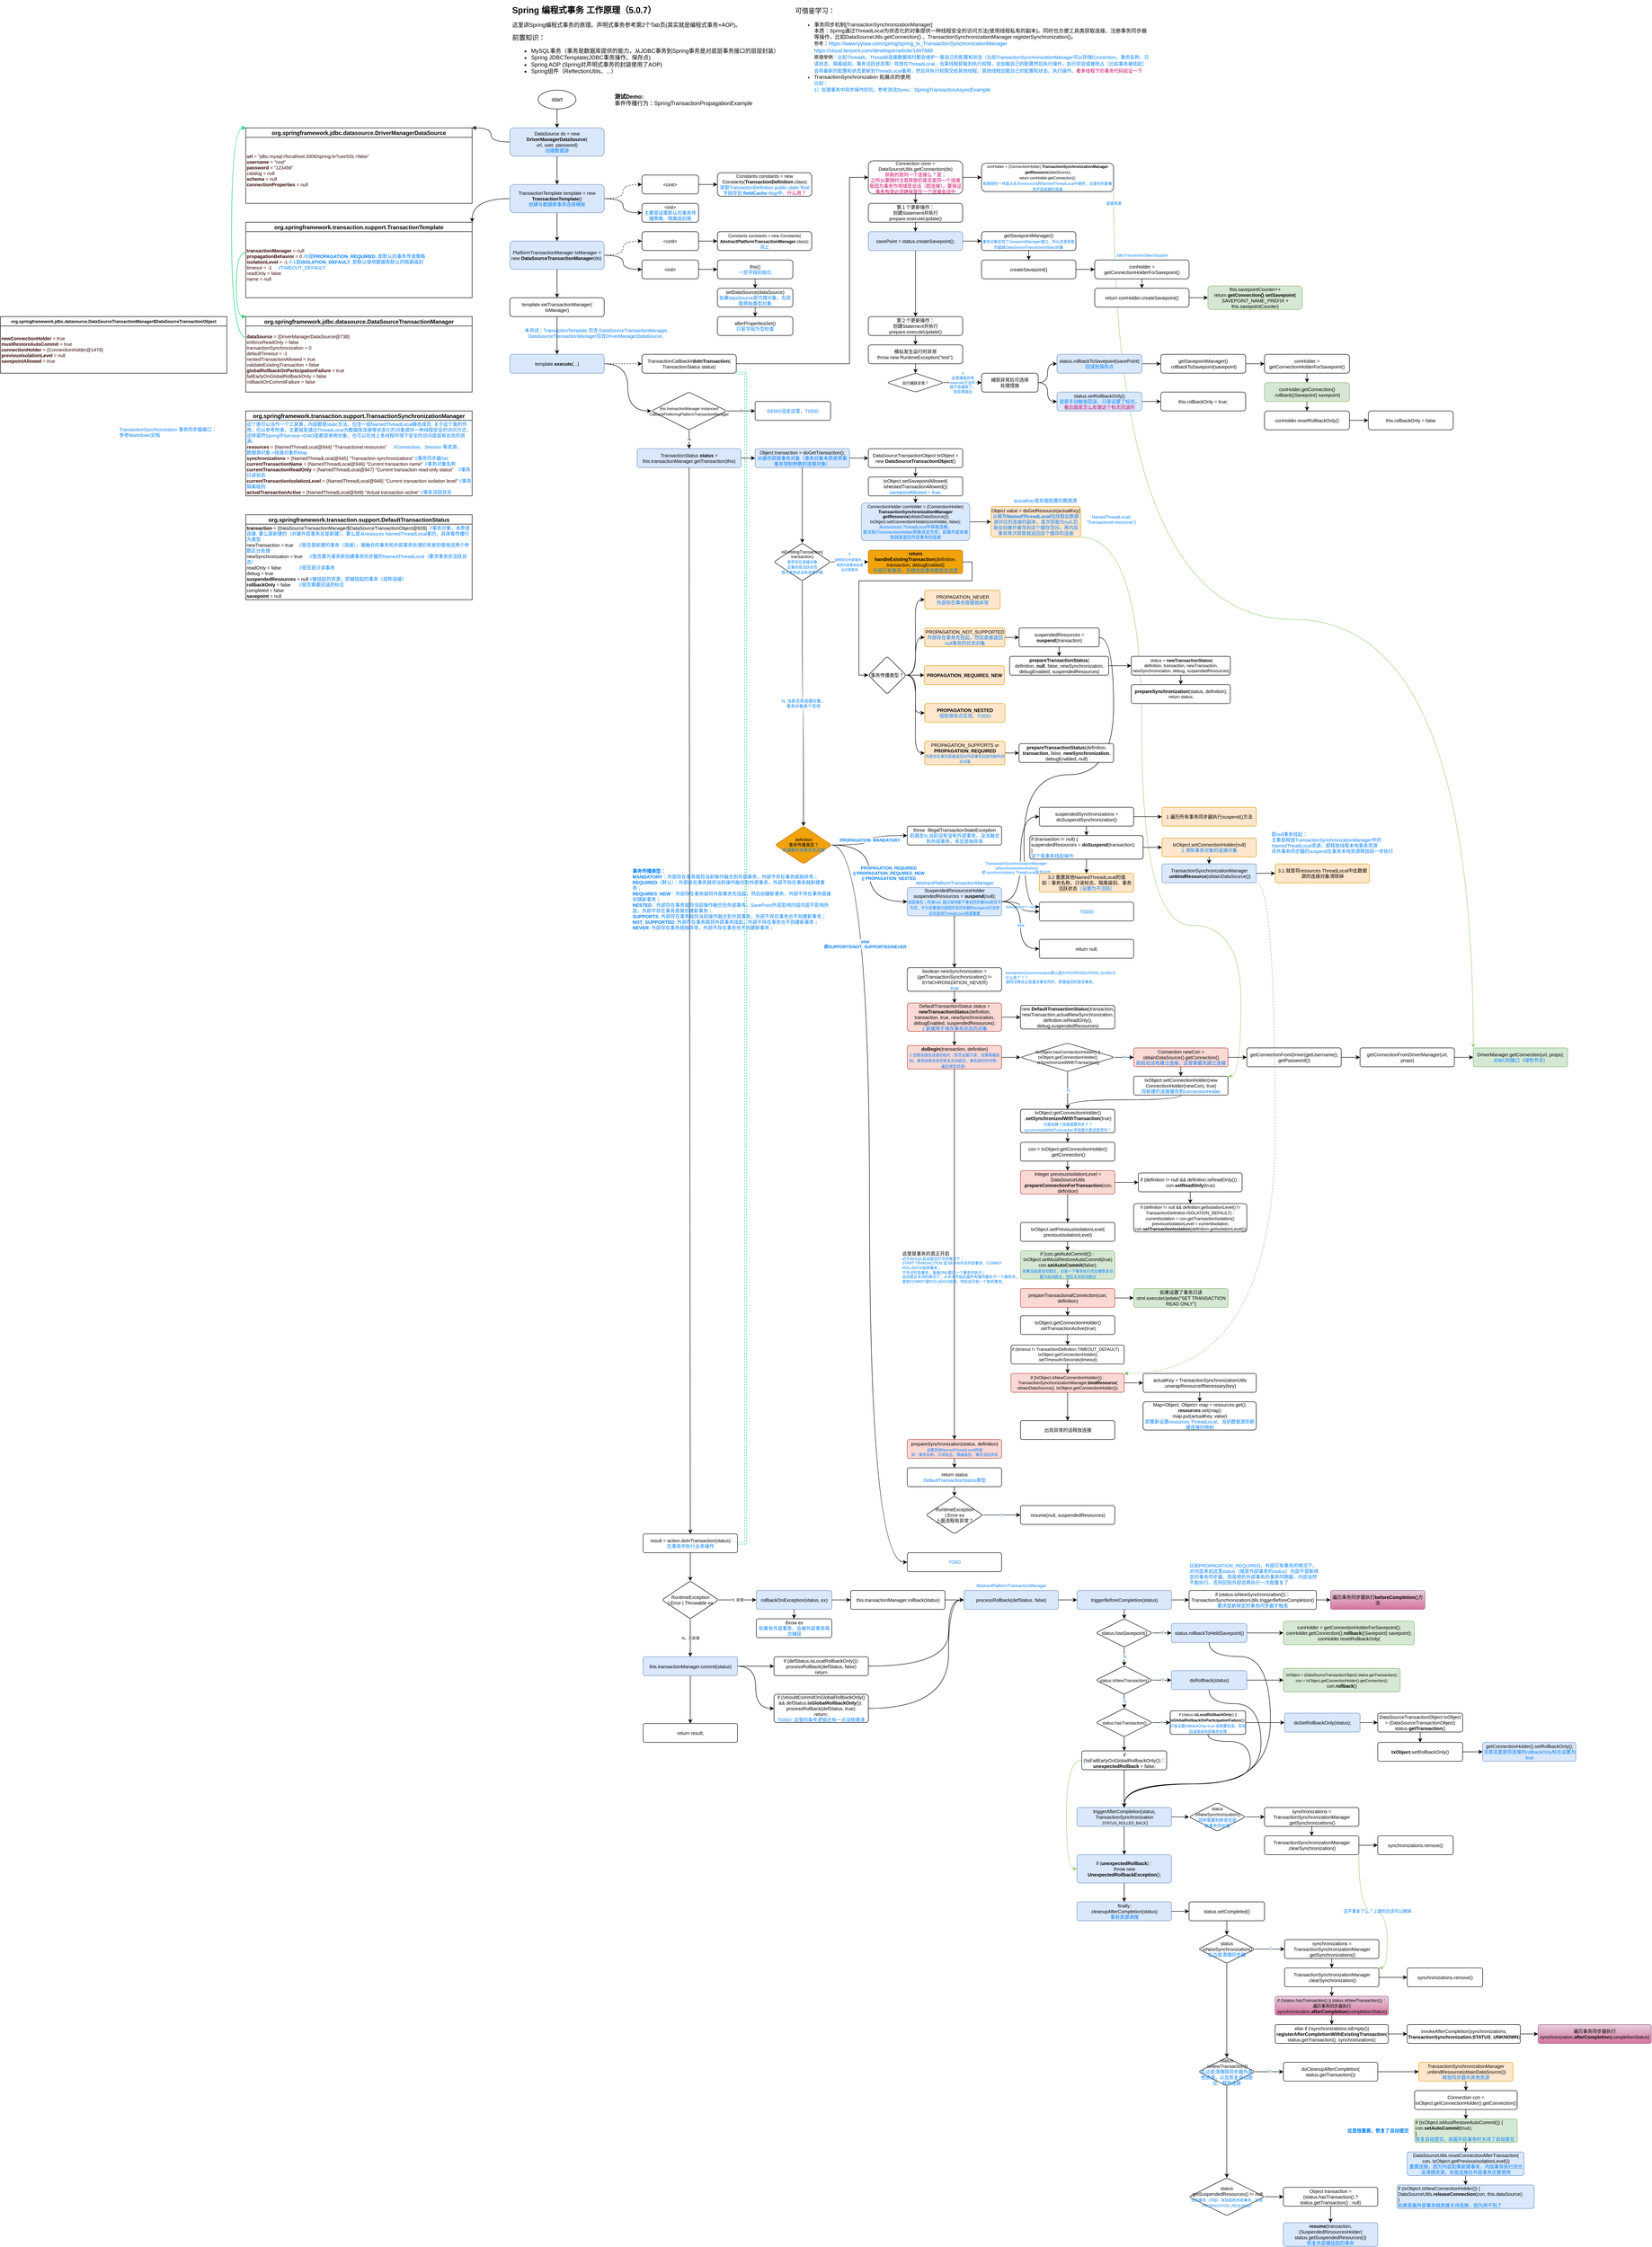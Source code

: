 <mxfile version="21.6.5" type="device" pages="2">
  <diagram id="j0OrxLXEKiOk3vR1xS3o" name="编程式事务">
    <mxGraphModel dx="2603" dy="842" grid="1" gridSize="10" guides="1" tooltips="1" connect="1" arrows="1" fold="1" page="1" pageScale="1" pageWidth="1169" pageHeight="827" math="0" shadow="0">
      <root>
        <mxCell id="0" />
        <mxCell id="1" parent="0" />
        <mxCell id="3k61qGwMEzmhM3xupUGX-4" value="连接来源" style="edgeStyle=orthogonalEdgeStyle;rounded=0;orthogonalLoop=1;jettySize=auto;html=1;exitX=1;exitY=1;exitDx=0;exitDy=0;entryX=0;entryY=0;entryDx=0;entryDy=0;fontSize=8;fontColor=#007FFF;curved=1;strokeColor=#97D077;" parent="1" source="3k61qGwMEzmhM3xupUGX-2" target="t2Bh8Tgv82BLZMkkJCVr-75" edge="1">
          <mxGeometry x="-0.981" relative="1" as="geometry">
            <Array as="points">
              <mxPoint x="1320" y="1322" />
              <mxPoint x="2083" y="1322" />
            </Array>
            <mxPoint as="offset" />
          </mxGeometry>
        </mxCell>
        <mxCell id="xfdcjk_qxBO9EsxSu5Ji-25" style="edgeStyle=orthogonalEdgeStyle;curved=1;rounded=0;orthogonalLoop=1;jettySize=auto;html=1;exitX=1;exitY=0.5;exitDx=0;exitDy=0;entryX=0;entryY=0.25;entryDx=0;entryDy=0;fontSize=9;fontColor=#007FFF;" parent="1" source="xfdcjk_qxBO9EsxSu5Ji-9" target="t2Bh8Tgv82BLZMkkJCVr-39" edge="1">
          <mxGeometry relative="1" as="geometry">
            <Array as="points">
              <mxPoint x="1320" y="1360" />
              <mxPoint x="1320" y="1651" />
              <mxPoint x="1130" y="1651" />
              <mxPoint x="1130" y="1931" />
            </Array>
          </mxGeometry>
        </mxCell>
        <mxCell id="3tcmVddGPVW7wgybLThJ-47" style="edgeStyle=orthogonalEdgeStyle;curved=1;rounded=0;orthogonalLoop=1;jettySize=auto;html=1;exitX=1;exitY=0.5;exitDx=0;exitDy=0;entryX=0;entryY=0.5;entryDx=0;entryDy=0;fontSize=9;fontColor=#007FFF;" parent="1" source="3tcmVddGPVW7wgybLThJ-42" target="3tcmVddGPVW7wgybLThJ-46" edge="1">
          <mxGeometry relative="1" as="geometry" />
        </mxCell>
        <mxCell id="3tcmVddGPVW7wgybLThJ-48" value="&lt;b&gt;else&lt;br&gt;即SUPPORTS/NOT_SUPPORTED/NEVER&lt;br&gt;&lt;/b&gt;" style="edgeLabel;html=1;align=center;verticalAlign=middle;resizable=0;points=[];fontSize=9;fontColor=#007FFF;" parent="3tcmVddGPVW7wgybLThJ-47" connectable="0" vertex="1">
          <mxGeometry x="-0.682" y="-23" relative="1" as="geometry">
            <mxPoint x="13" y="23" as="offset" />
          </mxGeometry>
        </mxCell>
        <mxCell id="KUTTFBSQQBKSvKt4xpuZ-1" value="&lt;h1 style=&quot;font-size: 18px&quot;&gt;&lt;font style=&quot;font-size: 18px&quot;&gt;Spring 编程式事务 工作原理（5.0.7）&lt;/font&gt;&lt;/h1&gt;&lt;div&gt;这里讲Spring编程式事务的原理。声明式事务参考第2个Tab页(其实就是编程式事务+AOP)。&lt;/div&gt;&lt;p&gt;&lt;font style=&quot;font-size: 14px&quot;&gt;前置知识：&lt;/font&gt;&lt;/p&gt;&lt;ul&gt;&lt;li&gt;MySQL事务（事务是数据库提供的能力，从JDBC事务到Spring事务是对底层事务接口的层层封装）&lt;/li&gt;&lt;li&gt;Spring JDBCTemplate(JDBC事务操作、保存点)&lt;/li&gt;&lt;li&gt;Spring AOP (Spring对声明式事务的封装使用了AOP)&lt;/li&gt;&lt;li&gt;Spring组件（ReflectionUtils、...）&lt;/li&gt;&lt;/ul&gt;&lt;p&gt;&lt;/p&gt;" style="text;html=1;strokeColor=none;fillColor=none;spacing=5;spacingTop=-20;whiteSpace=wrap;overflow=hidden;rounded=0;" parent="1" vertex="1">
          <mxGeometry x="40" y="19" width="600" height="161" as="geometry" />
        </mxCell>
        <mxCell id="6U_a8jkAf0Mo0z_RWQwz-1" value="" style="edgeStyle=orthogonalEdgeStyle;rounded=0;orthogonalLoop=1;jettySize=auto;html=1;curved=1;" parent="1" source="6U_a8jkAf0Mo0z_RWQwz-2" target="6U_a8jkAf0Mo0z_RWQwz-3" edge="1">
          <mxGeometry relative="1" as="geometry" />
        </mxCell>
        <mxCell id="6U_a8jkAf0Mo0z_RWQwz-2" value="start" style="ellipse;whiteSpace=wrap;html=1;" parent="1" vertex="1">
          <mxGeometry x="100" y="200" width="80" height="40" as="geometry" />
        </mxCell>
        <mxCell id="6U_a8jkAf0Mo0z_RWQwz-5" value="" style="edgeStyle=orthogonalEdgeStyle;rounded=0;orthogonalLoop=1;jettySize=auto;html=1;curved=1;" parent="1" source="6U_a8jkAf0Mo0z_RWQwz-3" target="6U_a8jkAf0Mo0z_RWQwz-4" edge="1">
          <mxGeometry relative="1" as="geometry" />
        </mxCell>
        <mxCell id="3tcmVddGPVW7wgybLThJ-16" style="edgeStyle=orthogonalEdgeStyle;curved=1;rounded=0;orthogonalLoop=1;jettySize=auto;html=1;exitX=0;exitY=0.5;exitDx=0;exitDy=0;entryX=1;entryY=0;entryDx=0;entryDy=0;fontSize=9;fontColor=#007FFF;" parent="1" source="6U_a8jkAf0Mo0z_RWQwz-3" target="3tcmVddGPVW7wgybLThJ-1" edge="1">
          <mxGeometry relative="1" as="geometry">
            <Array as="points">
              <mxPoint y="310" />
              <mxPoint y="280" />
            </Array>
          </mxGeometry>
        </mxCell>
        <mxCell id="6U_a8jkAf0Mo0z_RWQwz-3" value="DataSource ds = new &lt;b&gt;DriverManagerDataSource&lt;/b&gt;(&lt;br&gt;url, user, password)&lt;br&gt;&lt;font color=&quot;#007fff&quot;&gt;创建数据源&lt;/font&gt;" style="rounded=1;whiteSpace=wrap;html=1;fontSize=10;fillColor=#dae8fc;strokeColor=#6c8ebf;" parent="1" vertex="1">
          <mxGeometry x="40" y="280" width="200" height="60" as="geometry" />
        </mxCell>
        <mxCell id="6U_a8jkAf0Mo0z_RWQwz-7" value="" style="edgeStyle=orthogonalEdgeStyle;curved=1;rounded=0;orthogonalLoop=1;jettySize=auto;html=1;" parent="1" source="6U_a8jkAf0Mo0z_RWQwz-4" target="6U_a8jkAf0Mo0z_RWQwz-6" edge="1">
          <mxGeometry relative="1" as="geometry" />
        </mxCell>
        <mxCell id="3tcmVddGPVW7wgybLThJ-4" value="" style="edgeStyle=orthogonalEdgeStyle;rounded=0;orthogonalLoop=1;jettySize=auto;html=1;fontColor=#330000;dashed=1;curved=1;" parent="1" source="6U_a8jkAf0Mo0z_RWQwz-4" target="3tcmVddGPVW7wgybLThJ-3" edge="1">
          <mxGeometry relative="1" as="geometry" />
        </mxCell>
        <mxCell id="3tcmVddGPVW7wgybLThJ-11" style="edgeStyle=orthogonalEdgeStyle;curved=1;rounded=0;orthogonalLoop=1;jettySize=auto;html=1;exitX=1;exitY=0.5;exitDx=0;exitDy=0;entryX=0;entryY=0.5;entryDx=0;entryDy=0;fontColor=#007FFF;" parent="1" source="6U_a8jkAf0Mo0z_RWQwz-4" target="3tcmVddGPVW7wgybLThJ-9" edge="1">
          <mxGeometry relative="1" as="geometry" />
        </mxCell>
        <mxCell id="3tcmVddGPVW7wgybLThJ-17" style="edgeStyle=orthogonalEdgeStyle;curved=1;rounded=0;orthogonalLoop=1;jettySize=auto;html=1;exitX=0;exitY=0.5;exitDx=0;exitDy=0;entryX=1;entryY=0;entryDx=0;entryDy=0;fontSize=9;fontColor=#007FFF;" parent="1" source="6U_a8jkAf0Mo0z_RWQwz-4" target="3tcmVddGPVW7wgybLThJ-7" edge="1">
          <mxGeometry relative="1" as="geometry" />
        </mxCell>
        <mxCell id="6U_a8jkAf0Mo0z_RWQwz-4" value="TransactionTemplate template = new &lt;b&gt;TransactionTemplate&lt;/b&gt;()&lt;br&gt;&lt;font color=&quot;#007fff&quot;&gt;创建与数据库事务连接模板&lt;/font&gt;" style="rounded=1;whiteSpace=wrap;html=1;fontSize=10;fillColor=#dae8fc;strokeColor=#6c8ebf;" parent="1" vertex="1">
          <mxGeometry x="40" y="400" width="200" height="60" as="geometry" />
        </mxCell>
        <mxCell id="6U_a8jkAf0Mo0z_RWQwz-9" value="" style="edgeStyle=orthogonalEdgeStyle;curved=1;rounded=0;orthogonalLoop=1;jettySize=auto;html=1;" parent="1" source="6U_a8jkAf0Mo0z_RWQwz-6" target="6U_a8jkAf0Mo0z_RWQwz-8" edge="1">
          <mxGeometry relative="1" as="geometry" />
        </mxCell>
        <mxCell id="3tcmVddGPVW7wgybLThJ-13" value="" style="edgeStyle=orthogonalEdgeStyle;curved=1;rounded=0;orthogonalLoop=1;jettySize=auto;html=1;fontColor=#007FFF;dashed=1;" parent="1" source="6U_a8jkAf0Mo0z_RWQwz-6" target="3tcmVddGPVW7wgybLThJ-12" edge="1">
          <mxGeometry relative="1" as="geometry" />
        </mxCell>
        <mxCell id="3tcmVddGPVW7wgybLThJ-18" style="edgeStyle=orthogonalEdgeStyle;curved=1;rounded=0;orthogonalLoop=1;jettySize=auto;html=1;exitX=1;exitY=0.5;exitDx=0;exitDy=0;fontSize=9;fontColor=#007FFF;entryX=0;entryY=0.5;entryDx=0;entryDy=0;" parent="1" source="6U_a8jkAf0Mo0z_RWQwz-6" target="3tcmVddGPVW7wgybLThJ-19" edge="1">
          <mxGeometry relative="1" as="geometry">
            <mxPoint x="310" y="560" as="targetPoint" />
          </mxGeometry>
        </mxCell>
        <mxCell id="6U_a8jkAf0Mo0z_RWQwz-6" value="PlatformTransactionManager txManager =&lt;br&gt;new &lt;b&gt;DataSourceTransactionManager&lt;/b&gt;(ds)&amp;nbsp;" style="rounded=1;whiteSpace=wrap;html=1;fontSize=10;fillColor=#dae8fc;strokeColor=#6c8ebf;" parent="1" vertex="1">
          <mxGeometry x="40" y="520" width="200" height="60" as="geometry" />
        </mxCell>
        <mxCell id="6U_a8jkAf0Mo0z_RWQwz-11" value="" style="edgeStyle=orthogonalEdgeStyle;curved=1;rounded=0;orthogonalLoop=1;jettySize=auto;html=1;" parent="1" source="6U_a8jkAf0Mo0z_RWQwz-8" target="6U_a8jkAf0Mo0z_RWQwz-10" edge="1">
          <mxGeometry relative="1" as="geometry" />
        </mxCell>
        <mxCell id="6U_a8jkAf0Mo0z_RWQwz-8" value="template.setTransactionManager(&lt;br&gt;txManager)" style="rounded=1;whiteSpace=wrap;html=1;fontSize=10;" parent="1" vertex="1">
          <mxGeometry x="40" y="640" width="200" height="40" as="geometry" />
        </mxCell>
        <mxCell id="6U_a8jkAf0Mo0z_RWQwz-13" value="" style="edgeStyle=orthogonalEdgeStyle;curved=1;rounded=0;orthogonalLoop=1;jettySize=auto;html=1;dashed=1;" parent="1" source="6U_a8jkAf0Mo0z_RWQwz-10" target="6U_a8jkAf0Mo0z_RWQwz-12" edge="1">
          <mxGeometry relative="1" as="geometry" />
        </mxCell>
        <mxCell id="t2Bh8Tgv82BLZMkkJCVr-2" style="edgeStyle=orthogonalEdgeStyle;rounded=0;orthogonalLoop=1;jettySize=auto;html=1;exitX=1;exitY=0.5;exitDx=0;exitDy=0;entryX=0;entryY=0.5;entryDx=0;entryDy=0;curved=1;" parent="1" source="6U_a8jkAf0Mo0z_RWQwz-10" target="t2Bh8Tgv82BLZMkkJCVr-3" edge="1">
          <mxGeometry relative="1" as="geometry">
            <mxPoint x="320" y="840" as="targetPoint" />
          </mxGeometry>
        </mxCell>
        <mxCell id="6U_a8jkAf0Mo0z_RWQwz-10" value="template.&lt;b&gt;execute&lt;/b&gt;(...)" style="rounded=1;whiteSpace=wrap;html=1;fontSize=10;fillColor=#dae8fc;strokeColor=#6c8ebf;" parent="1" vertex="1">
          <mxGeometry x="40" y="760" width="200" height="40" as="geometry" />
        </mxCell>
        <mxCell id="t2Bh8Tgv82BLZMkkJCVr-147" value="" style="edgeStyle=orthogonalEdgeStyle;rounded=0;orthogonalLoop=1;jettySize=auto;html=1;fontSize=8;fontColor=#007FFF;strokeColor=#000000;entryX=0;entryY=0.5;entryDx=0;entryDy=0;" parent="1" source="6U_a8jkAf0Mo0z_RWQwz-12" target="t2Bh8Tgv82BLZMkkJCVr-146" edge="1">
          <mxGeometry relative="1" as="geometry">
            <Array as="points">
              <mxPoint x="760" y="780" />
              <mxPoint x="760" y="385" />
            </Array>
          </mxGeometry>
        </mxCell>
        <mxCell id="6U_a8jkAf0Mo0z_RWQwz-12" value="TransactionCallback#&lt;b&gt;doInTransaction&lt;/b&gt;(&lt;br&gt;TransactionStatus status)" style="rounded=1;whiteSpace=wrap;html=1;fontSize=10;" parent="1" vertex="1">
          <mxGeometry x="320" y="760" width="200" height="40" as="geometry" />
        </mxCell>
        <mxCell id="3tcmVddGPVW7wgybLThJ-1" value="org.springframework.jdbc.datasource.DriverManagerDataSource" style="swimlane;startSize=20;" parent="1" vertex="1">
          <mxGeometry x="-520" y="280" width="480" height="160" as="geometry" />
        </mxCell>
        <mxCell id="3tcmVddGPVW7wgybLThJ-2" value="&lt;div&gt;&lt;font color=&quot;#330000&quot;&gt;&lt;b&gt;url&lt;/b&gt; = &quot;jdbc:mysql://localhost:3306/spring-tx?useSSL=false&quot;&lt;/font&gt;&lt;/div&gt;&lt;div&gt;&lt;font color=&quot;#330000&quot;&gt;&lt;b&gt;username&lt;/b&gt; = &quot;root&quot;&lt;/font&gt;&lt;/div&gt;&lt;div&gt;&lt;font color=&quot;#330000&quot;&gt;&lt;b&gt;password&lt;/b&gt; = &quot;123456&quot;&lt;/font&gt;&lt;/div&gt;&lt;div&gt;&lt;font color=&quot;#330000&quot;&gt;catalog = null&lt;/font&gt;&lt;/div&gt;&lt;div&gt;&lt;font color=&quot;#330000&quot;&gt;&lt;b&gt;schema&lt;/b&gt; = null&lt;/font&gt;&lt;/div&gt;&lt;div&gt;&lt;font color=&quot;#330000&quot;&gt;&lt;b&gt;connectionProperties&lt;/b&gt; = null&lt;/font&gt;&lt;/div&gt;" style="text;html=1;strokeColor=none;fillColor=none;align=left;verticalAlign=middle;whiteSpace=wrap;rounded=0;fontSize=10;" parent="3tcmVddGPVW7wgybLThJ-1" vertex="1">
          <mxGeometry y="20" width="480" height="140" as="geometry" />
        </mxCell>
        <mxCell id="3tcmVddGPVW7wgybLThJ-6" value="" style="edgeStyle=orthogonalEdgeStyle;rounded=0;orthogonalLoop=1;jettySize=auto;html=1;fontColor=#330000;curved=1;" parent="1" source="3tcmVddGPVW7wgybLThJ-3" target="3tcmVddGPVW7wgybLThJ-5" edge="1">
          <mxGeometry relative="1" as="geometry" />
        </mxCell>
        <mxCell id="3tcmVddGPVW7wgybLThJ-3" value="&amp;lt;cinit&amp;gt;&lt;br&gt;" style="rounded=1;whiteSpace=wrap;html=1;fontSize=10;" parent="1" vertex="1">
          <mxGeometry x="320" y="380" width="120" height="40" as="geometry" />
        </mxCell>
        <mxCell id="3tcmVddGPVW7wgybLThJ-5" value="Constants constants = new Constants(&lt;b&gt;TransactionDefinition&lt;/b&gt;.class)&lt;br&gt;&lt;font color=&quot;#007fff&quot;&gt;读取TransactionDefinition public static final 字段存到&amp;nbsp;&lt;b&gt;fieldCache&lt;/b&gt; Map中，&lt;/font&gt;&lt;font color=&quot;#cc0066&quot;&gt;什么用？&lt;/font&gt;" style="rounded=1;whiteSpace=wrap;html=1;fontSize=10;" parent="1" vertex="1">
          <mxGeometry x="480" y="375" width="200" height="50" as="geometry" />
        </mxCell>
        <mxCell id="3tcmVddGPVW7wgybLThJ-7" value="org.springframework.transaction.support.TransactionTemplate" style="swimlane;startSize=20;" parent="1" vertex="1">
          <mxGeometry x="-520" y="480" width="480" height="160" as="geometry" />
        </mxCell>
        <mxCell id="3tcmVddGPVW7wgybLThJ-8" value="&lt;div&gt;&lt;b style=&quot;color: rgb(51 , 0 , 0)&quot;&gt;transactionManager&lt;/b&gt;&lt;span style=&quot;color: rgb(51 , 0 , 0)&quot;&gt; = null&lt;/span&gt;&lt;br&gt;&lt;/div&gt;&lt;div&gt;&lt;b style=&quot;color: rgb(51 , 0 , 0)&quot;&gt;propagationBehavior&lt;/b&gt;&lt;font color=&quot;#330000&quot;&gt; = 0&lt;/font&gt;&lt;span style=&quot;color: rgb(51 , 0 , 0)&quot;&gt;&#x9;&lt;/span&gt;&lt;span style=&quot;color: rgb(51 , 0 , 0)&quot;&gt;&#x9;&lt;/span&gt;&lt;font color=&quot;#007fff&quot;&gt;//0是&lt;b&gt;PROPAGATION_REQUIRED&lt;/b&gt;, 即默认的事务传递策略&lt;/font&gt;&lt;/div&gt;&lt;div&gt;&lt;b style=&quot;color: rgb(51 , 0 , 0)&quot;&gt;isolationLevel&lt;/b&gt;&lt;font color=&quot;#330000&quot;&gt; = -1&lt;/font&gt;&lt;span style=&quot;color: rgb(51 , 0 , 0)&quot;&gt;&#x9;&lt;/span&gt;&#x9;&#x9;&#x9;&lt;font color=&quot;#007fff&quot;&gt;//-1是&lt;b&gt;ISOLATION_DEFAULT&lt;/b&gt;, 即默认使用数据库默认的隔离级别&lt;/font&gt;&lt;/div&gt;&lt;div&gt;&lt;font color=&quot;#330000&quot;&gt;timeout = -1&lt;/font&gt;&lt;span style=&quot;color: rgb(51 , 0 , 0) ; white-space: pre&quot;&gt;&#x9;&lt;/span&gt;&lt;font color=&quot;#007fff&quot;&gt;//TIMEOUT_DEFAULT&lt;/font&gt;&lt;/div&gt;&lt;div&gt;&lt;font color=&quot;#330000&quot;&gt;readOnly = false&lt;/font&gt;&lt;/div&gt;&lt;div&gt;&lt;font color=&quot;#330000&quot;&gt;name = null&lt;/font&gt;&lt;/div&gt;" style="text;html=1;strokeColor=none;fillColor=none;align=left;verticalAlign=middle;whiteSpace=wrap;rounded=0;fontSize=10;" parent="3tcmVddGPVW7wgybLThJ-7" vertex="1">
          <mxGeometry y="20" width="480" height="140" as="geometry" />
        </mxCell>
        <mxCell id="3tcmVddGPVW7wgybLThJ-9" value="&amp;lt;init&amp;gt;&lt;br&gt;&lt;font color=&quot;#007fff&quot;&gt;主要是设置默认的事务传播策略、隔离级别等&lt;/font&gt;" style="rounded=1;whiteSpace=wrap;html=1;fontSize=10;" parent="1" vertex="1">
          <mxGeometry x="320" y="440" width="120" height="40" as="geometry" />
        </mxCell>
        <mxCell id="3tcmVddGPVW7wgybLThJ-15" value="" style="edgeStyle=orthogonalEdgeStyle;curved=1;rounded=0;orthogonalLoop=1;jettySize=auto;html=1;fontColor=#007FFF;" parent="1" source="3tcmVddGPVW7wgybLThJ-12" target="3tcmVddGPVW7wgybLThJ-14" edge="1">
          <mxGeometry relative="1" as="geometry" />
        </mxCell>
        <mxCell id="3tcmVddGPVW7wgybLThJ-12" value="&amp;lt;cinit&amp;gt;" style="rounded=1;whiteSpace=wrap;html=1;fontSize=10;" parent="1" vertex="1">
          <mxGeometry x="320" y="500" width="120" height="40" as="geometry" />
        </mxCell>
        <mxCell id="3tcmVddGPVW7wgybLThJ-14" value="&lt;font style=&quot;font-size: 9px&quot;&gt;Constants constants = new Constants(&lt;br&gt;&lt;b&gt;AbstractPlatformTransactionManager&lt;/b&gt;.class);&lt;font color=&quot;#007fff&quot;&gt;&lt;br&gt;同上&lt;/font&gt;&lt;br&gt;&lt;/font&gt;" style="rounded=1;whiteSpace=wrap;html=1;fontSize=10;" parent="1" vertex="1">
          <mxGeometry x="480" y="500" width="200" height="40" as="geometry" />
        </mxCell>
        <mxCell id="3tcmVddGPVW7wgybLThJ-25" style="edgeStyle=orthogonalEdgeStyle;curved=1;rounded=0;orthogonalLoop=1;jettySize=auto;html=1;exitX=1;exitY=0.5;exitDx=0;exitDy=0;entryX=0;entryY=0.5;entryDx=0;entryDy=0;fontSize=9;fontColor=#007FFF;" parent="1" source="3tcmVddGPVW7wgybLThJ-19" target="3tcmVddGPVW7wgybLThJ-24" edge="1">
          <mxGeometry relative="1" as="geometry" />
        </mxCell>
        <mxCell id="3tcmVddGPVW7wgybLThJ-19" value="&amp;lt;init&amp;gt;" style="rounded=1;whiteSpace=wrap;html=1;fontSize=10;" parent="1" vertex="1">
          <mxGeometry x="320" y="560" width="120" height="40" as="geometry" />
        </mxCell>
        <mxCell id="3tcmVddGPVW7wgybLThJ-23" value="" style="edgeStyle=orthogonalEdgeStyle;curved=1;rounded=0;orthogonalLoop=1;jettySize=auto;html=1;fontSize=9;fontColor=#007FFF;" parent="1" source="3tcmVddGPVW7wgybLThJ-20" target="3tcmVddGPVW7wgybLThJ-22" edge="1">
          <mxGeometry relative="1" as="geometry" />
        </mxCell>
        <mxCell id="3tcmVddGPVW7wgybLThJ-20" value="setDataSource(dataSource)&lt;br&gt;&lt;font color=&quot;#007fff&quot;&gt;如果dataSource是代理对象，先获取原始类型对象&lt;/font&gt;" style="rounded=1;whiteSpace=wrap;html=1;fontSize=10;" parent="1" vertex="1">
          <mxGeometry x="480" y="620" width="160" height="40" as="geometry" />
        </mxCell>
        <mxCell id="3tcmVddGPVW7wgybLThJ-22" value="afterPropertiesSet()&lt;br&gt;&lt;font color=&quot;#007fff&quot;&gt;只是字段为空检查&lt;/font&gt;" style="rounded=1;whiteSpace=wrap;html=1;fontSize=10;" parent="1" vertex="1">
          <mxGeometry x="480" y="680" width="160" height="40" as="geometry" />
        </mxCell>
        <mxCell id="3tcmVddGPVW7wgybLThJ-26" style="edgeStyle=orthogonalEdgeStyle;curved=1;rounded=0;orthogonalLoop=1;jettySize=auto;html=1;exitX=0.5;exitY=1;exitDx=0;exitDy=0;fontSize=9;fontColor=#007FFF;" parent="1" source="3tcmVddGPVW7wgybLThJ-24" target="3tcmVddGPVW7wgybLThJ-20" edge="1">
          <mxGeometry relative="1" as="geometry" />
        </mxCell>
        <mxCell id="3tcmVddGPVW7wgybLThJ-24" value="this()&lt;br&gt;&lt;font color=&quot;#007fff&quot;&gt;一些字段初始化&lt;/font&gt;" style="rounded=1;whiteSpace=wrap;html=1;fontSize=10;" parent="1" vertex="1">
          <mxGeometry x="480" y="560" width="160" height="40" as="geometry" />
        </mxCell>
        <mxCell id="3tcmVddGPVW7wgybLThJ-27" value="org.springframework.jdbc.datasource.DataSourceTransactionManager" style="swimlane;startSize=20;" parent="1" vertex="1">
          <mxGeometry x="-520" y="680" width="480" height="160" as="geometry" />
        </mxCell>
        <mxCell id="3tcmVddGPVW7wgybLThJ-28" value="&lt;div&gt;&lt;font color=&quot;#330000&quot;&gt;&lt;b&gt;dataSource&lt;/b&gt; = {DriverManagerDataSource@738}&amp;nbsp;&lt;/font&gt;&lt;/div&gt;&lt;div&gt;&lt;font color=&quot;#330000&quot;&gt;enforceReadOnly = false&lt;/font&gt;&lt;/div&gt;&lt;div&gt;&lt;span style=&quot;color: rgb(51 , 0 , 0)&quot;&gt;transactionSynchronization = 0&lt;/span&gt;&lt;br&gt;&lt;/div&gt;&lt;div&gt;&lt;font color=&quot;#330000&quot;&gt;defaultTimeout = -1&lt;/font&gt;&lt;/div&gt;&lt;div&gt;&lt;font color=&quot;#330000&quot;&gt;nestedTransactionAllowed = true&lt;/font&gt;&lt;/div&gt;&lt;div&gt;&lt;font color=&quot;#330000&quot;&gt;validateExistingTransaction = false&lt;/font&gt;&lt;/div&gt;&lt;div&gt;&lt;font color=&quot;#330000&quot;&gt;&lt;b&gt;globalRollbackOnParticipationFailure&lt;/b&gt; = true&lt;/font&gt;&lt;/div&gt;&lt;div&gt;&lt;font color=&quot;#330000&quot;&gt;failEarlyOnGlobalRollbackOnly = false&lt;/font&gt;&lt;/div&gt;&lt;div&gt;&lt;font color=&quot;#330000&quot;&gt;rollbackOnCommitFailure = false&lt;/font&gt;&lt;/div&gt;" style="text;html=1;strokeColor=none;fillColor=none;align=left;verticalAlign=middle;whiteSpace=wrap;rounded=0;fontSize=10;" parent="3tcmVddGPVW7wgybLThJ-27" vertex="1">
          <mxGeometry y="20" width="480" height="140" as="geometry" />
        </mxCell>
        <mxCell id="t2Bh8Tgv82BLZMkkJCVr-8" value="Y" style="edgeStyle=orthogonalEdgeStyle;curved=1;rounded=0;orthogonalLoop=1;jettySize=auto;html=1;fontSize=8;" parent="1" source="t2Bh8Tgv82BLZMkkJCVr-3" target="t2Bh8Tgv82BLZMkkJCVr-7" edge="1">
          <mxGeometry relative="1" as="geometry" />
        </mxCell>
        <mxCell id="t2Bh8Tgv82BLZMkkJCVr-10" value="N" style="edgeStyle=orthogonalEdgeStyle;curved=1;rounded=0;orthogonalLoop=1;jettySize=auto;html=1;exitX=0.5;exitY=1;exitDx=0;exitDy=0;entryX=0.5;entryY=0;entryDx=0;entryDy=0;fontSize=8;" parent="1" source="t2Bh8Tgv82BLZMkkJCVr-3" target="t2Bh8Tgv82BLZMkkJCVr-9" edge="1">
          <mxGeometry relative="1" as="geometry" />
        </mxCell>
        <mxCell id="t2Bh8Tgv82BLZMkkJCVr-3" value="&lt;font style=&quot;font-size: 8px&quot;&gt;this.transactionManager instanceof CallbackPreferringPlatformTransactionManager&lt;/font&gt;" style="rhombus;whiteSpace=wrap;html=1;fontSize=10;rounded=1;arcSize=10;" parent="1" vertex="1">
          <mxGeometry x="340" y="840" width="160" height="80" as="geometry" />
        </mxCell>
        <mxCell id="t2Bh8Tgv82BLZMkkJCVr-7" value="&lt;font color=&quot;#007fff&quot;&gt;DEMO没走这里，TODO&lt;/font&gt;" style="whiteSpace=wrap;html=1;fontSize=10;rounded=1;arcSize=10;" parent="1" vertex="1">
          <mxGeometry x="560" y="860" width="160" height="40" as="geometry" />
        </mxCell>
        <mxCell id="t2Bh8Tgv82BLZMkkJCVr-12" value="" style="edgeStyle=orthogonalEdgeStyle;curved=1;rounded=0;orthogonalLoop=1;jettySize=auto;html=1;fontSize=8;" parent="1" source="t2Bh8Tgv82BLZMkkJCVr-9" target="t2Bh8Tgv82BLZMkkJCVr-11" edge="1">
          <mxGeometry relative="1" as="geometry" />
        </mxCell>
        <mxCell id="t2Bh8Tgv82BLZMkkJCVr-25" value="" style="edgeStyle=orthogonalEdgeStyle;curved=1;rounded=0;orthogonalLoop=1;jettySize=auto;html=1;fontSize=8;" parent="1" source="t2Bh8Tgv82BLZMkkJCVr-9" target="t2Bh8Tgv82BLZMkkJCVr-24" edge="1">
          <mxGeometry relative="1" as="geometry" />
        </mxCell>
        <mxCell id="t2Bh8Tgv82BLZMkkJCVr-9" value="TransactionStatus &lt;b&gt;status&lt;/b&gt; = this.transactionManager.getTransaction(this)" style="whiteSpace=wrap;html=1;fontSize=10;rounded=1;arcSize=10;fillColor=#dae8fc;strokeColor=#6c8ebf;" parent="1" vertex="1">
          <mxGeometry x="310" y="960" width="220" height="40" as="geometry" />
        </mxCell>
        <mxCell id="t2Bh8Tgv82BLZMkkJCVr-14" value="" style="edgeStyle=orthogonalEdgeStyle;curved=1;rounded=0;orthogonalLoop=1;jettySize=auto;html=1;fontSize=8;" parent="1" source="t2Bh8Tgv82BLZMkkJCVr-11" target="t2Bh8Tgv82BLZMkkJCVr-13" edge="1">
          <mxGeometry relative="1" as="geometry" />
        </mxCell>
        <mxCell id="t2Bh8Tgv82BLZMkkJCVr-19" style="edgeStyle=orthogonalEdgeStyle;curved=1;rounded=0;orthogonalLoop=1;jettySize=auto;html=1;exitX=1;exitY=0.5;exitDx=0;exitDy=0;entryX=1;entryY=1;entryDx=0;entryDy=0;fontSize=8;dashed=1;strokeColor=#00CC66;shape=link;" parent="1" source="t2Bh8Tgv82BLZMkkJCVr-11" target="6U_a8jkAf0Mo0z_RWQwz-12" edge="1">
          <mxGeometry relative="1" as="geometry">
            <Array as="points">
              <mxPoint x="540" y="3280" />
              <mxPoint x="540" y="800" />
            </Array>
          </mxGeometry>
        </mxCell>
        <mxCell id="t2Bh8Tgv82BLZMkkJCVr-11" value="result = action.doInTransaction(status)&lt;br&gt;&lt;font color=&quot;#007fff&quot;&gt;在事务中执行业务操作&lt;/font&gt;" style="whiteSpace=wrap;html=1;fontSize=10;rounded=1;arcSize=10;" parent="1" vertex="1">
          <mxGeometry x="322.5" y="3260" width="200" height="40" as="geometry" />
        </mxCell>
        <mxCell id="t2Bh8Tgv82BLZMkkJCVr-16" value="Y, 异常" style="edgeStyle=orthogonalEdgeStyle;curved=1;rounded=0;orthogonalLoop=1;jettySize=auto;html=1;exitX=1;exitY=0.5;exitDx=0;exitDy=0;entryX=0;entryY=0.5;entryDx=0;entryDy=0;fontSize=8;" parent="1" source="t2Bh8Tgv82BLZMkkJCVr-13" target="t2Bh8Tgv82BLZMkkJCVr-15" edge="1">
          <mxGeometry relative="1" as="geometry" />
        </mxCell>
        <mxCell id="t2Bh8Tgv82BLZMkkJCVr-18" value="N，无异常" style="edgeStyle=orthogonalEdgeStyle;curved=1;rounded=0;orthogonalLoop=1;jettySize=auto;html=1;exitX=0.5;exitY=1;exitDx=0;exitDy=0;entryX=0.5;entryY=0;entryDx=0;entryDy=0;fontSize=8;" parent="1" source="t2Bh8Tgv82BLZMkkJCVr-13" target="t2Bh8Tgv82BLZMkkJCVr-17" edge="1">
          <mxGeometry relative="1" as="geometry" />
        </mxCell>
        <mxCell id="t2Bh8Tgv82BLZMkkJCVr-13" value="RuntimeException &lt;br&gt;| Error | Throwable ex" style="rhombus;whiteSpace=wrap;html=1;fontSize=10;rounded=1;arcSize=10;" parent="1" vertex="1">
          <mxGeometry x="362.5" y="3360" width="120" height="80" as="geometry" />
        </mxCell>
        <mxCell id="t2Bh8Tgv82BLZMkkJCVr-23" value="" style="edgeStyle=orthogonalEdgeStyle;curved=1;rounded=0;orthogonalLoop=1;jettySize=auto;html=1;fontSize=8;" parent="1" source="t2Bh8Tgv82BLZMkkJCVr-15" target="t2Bh8Tgv82BLZMkkJCVr-22" edge="1">
          <mxGeometry relative="1" as="geometry" />
        </mxCell>
        <mxCell id="t2Bh8Tgv82BLZMkkJCVr-158" value="" style="edgeStyle=orthogonalEdgeStyle;curved=1;rounded=0;orthogonalLoop=1;jettySize=auto;html=1;fontSize=8;fontColor=#007FFF;strokeColor=#000000;" parent="1" source="t2Bh8Tgv82BLZMkkJCVr-15" target="t2Bh8Tgv82BLZMkkJCVr-157" edge="1">
          <mxGeometry relative="1" as="geometry" />
        </mxCell>
        <mxCell id="t2Bh8Tgv82BLZMkkJCVr-15" value="rollbackOnException(status, ex)" style="whiteSpace=wrap;html=1;fontSize=10;rounded=1;arcSize=10;fillColor=#dae8fc;strokeColor=#6c8ebf;" parent="1" vertex="1">
          <mxGeometry x="562.5" y="3380" width="160" height="40" as="geometry" />
        </mxCell>
        <mxCell id="t2Bh8Tgv82BLZMkkJCVr-21" value="" style="edgeStyle=orthogonalEdgeStyle;curved=1;rounded=0;orthogonalLoop=1;jettySize=auto;html=1;fontSize=8;" parent="1" source="t2Bh8Tgv82BLZMkkJCVr-17" target="t2Bh8Tgv82BLZMkkJCVr-20" edge="1">
          <mxGeometry relative="1" as="geometry" />
        </mxCell>
        <mxCell id="xfdcjk_qxBO9EsxSu5Ji-113" value="" style="edgeStyle=orthogonalEdgeStyle;curved=1;rounded=0;orthogonalLoop=1;jettySize=auto;html=1;fontSize=9;fontColor=#007FFF;strokeColor=#000000;" parent="1" source="t2Bh8Tgv82BLZMkkJCVr-17" target="xfdcjk_qxBO9EsxSu5Ji-112" edge="1">
          <mxGeometry relative="1" as="geometry" />
        </mxCell>
        <mxCell id="xfdcjk_qxBO9EsxSu5Ji-116" style="edgeStyle=orthogonalEdgeStyle;curved=1;rounded=0;orthogonalLoop=1;jettySize=auto;html=1;exitX=1;exitY=0.5;exitDx=0;exitDy=0;entryX=0;entryY=0.5;entryDx=0;entryDy=0;fontSize=9;fontColor=#007FFF;strokeColor=#000000;" parent="1" source="t2Bh8Tgv82BLZMkkJCVr-17" target="xfdcjk_qxBO9EsxSu5Ji-114" edge="1">
          <mxGeometry relative="1" as="geometry" />
        </mxCell>
        <mxCell id="t2Bh8Tgv82BLZMkkJCVr-17" value="this.transactionManager.commit(status)" style="whiteSpace=wrap;html=1;fontSize=10;rounded=1;arcSize=10;fillColor=#dae8fc;strokeColor=#6c8ebf;" parent="1" vertex="1">
          <mxGeometry x="322.5" y="3520.5" width="200" height="40" as="geometry" />
        </mxCell>
        <mxCell id="t2Bh8Tgv82BLZMkkJCVr-20" value="return result;" style="whiteSpace=wrap;html=1;fontSize=10;rounded=1;arcSize=10;" parent="1" vertex="1">
          <mxGeometry x="322.5" y="3662" width="200" height="40" as="geometry" />
        </mxCell>
        <mxCell id="t2Bh8Tgv82BLZMkkJCVr-22" value="throw ex&lt;br&gt;&lt;font color=&quot;#007fff&quot;&gt;如果有外层事务，会被外层事务再次捕获&lt;/font&gt;" style="whiteSpace=wrap;html=1;fontSize=10;rounded=1;arcSize=10;" parent="1" vertex="1">
          <mxGeometry x="562.5" y="3440" width="160" height="40" as="geometry" />
        </mxCell>
        <mxCell id="t2Bh8Tgv82BLZMkkJCVr-27" value="" style="edgeStyle=orthogonalEdgeStyle;curved=1;rounded=0;orthogonalLoop=1;jettySize=auto;html=1;fontSize=8;" parent="1" source="t2Bh8Tgv82BLZMkkJCVr-24" target="t2Bh8Tgv82BLZMkkJCVr-26" edge="1">
          <mxGeometry relative="1" as="geometry" />
        </mxCell>
        <mxCell id="3tcmVddGPVW7wgybLThJ-39" style="edgeStyle=orthogonalEdgeStyle;curved=1;rounded=0;orthogonalLoop=1;jettySize=auto;html=1;exitX=0.5;exitY=1;exitDx=0;exitDy=0;entryX=0.5;entryY=0;entryDx=0;entryDy=0;fontSize=9;fontColor=#007FFF;" parent="1" source="t2Bh8Tgv82BLZMkkJCVr-24" target="3tcmVddGPVW7wgybLThJ-31" edge="1">
          <mxGeometry relative="1" as="geometry" />
        </mxCell>
        <mxCell id="t2Bh8Tgv82BLZMkkJCVr-24" value="Object transaction = doGetTransaction();&lt;br&gt;&lt;font color=&quot;#007fff&quot;&gt;从缓存获取事务对象（事务对象本质是带着事务控制参数的连接对象）&lt;/font&gt;" style="whiteSpace=wrap;html=1;fontSize=10;rounded=1;arcSize=10;fillColor=#dae8fc;strokeColor=#6c8ebf;" parent="1" vertex="1">
          <mxGeometry x="560" y="960" width="200" height="40" as="geometry" />
        </mxCell>
        <mxCell id="t2Bh8Tgv82BLZMkkJCVr-29" value="" style="edgeStyle=orthogonalEdgeStyle;curved=1;rounded=0;orthogonalLoop=1;jettySize=auto;html=1;fontSize=8;" parent="1" source="t2Bh8Tgv82BLZMkkJCVr-26" target="t2Bh8Tgv82BLZMkkJCVr-28" edge="1">
          <mxGeometry relative="1" as="geometry" />
        </mxCell>
        <mxCell id="t2Bh8Tgv82BLZMkkJCVr-26" value="DataSourceTransactionObject txObject = new &lt;b&gt;DataSourceTransactionObject&lt;/b&gt;()" style="whiteSpace=wrap;html=1;fontSize=10;rounded=1;arcSize=10;" parent="1" vertex="1">
          <mxGeometry x="800" y="960" width="200" height="40" as="geometry" />
        </mxCell>
        <mxCell id="t2Bh8Tgv82BLZMkkJCVr-31" value="" style="edgeStyle=orthogonalEdgeStyle;curved=1;rounded=0;orthogonalLoop=1;jettySize=auto;html=1;fontSize=8;fontColor=#007FFF;" parent="1" source="t2Bh8Tgv82BLZMkkJCVr-28" target="t2Bh8Tgv82BLZMkkJCVr-30" edge="1">
          <mxGeometry relative="1" as="geometry" />
        </mxCell>
        <mxCell id="t2Bh8Tgv82BLZMkkJCVr-28" value="txObject.setSavepointAllowed(&lt;br&gt;isNestedTransactionAllowed())&lt;br&gt;&lt;font color=&quot;#007fff&quot;&gt;savepointAllowed = true;&lt;br&gt;&lt;/font&gt;" style="whiteSpace=wrap;html=1;fontSize=10;rounded=1;arcSize=10;" parent="1" vertex="1">
          <mxGeometry x="800" y="1020" width="200" height="40" as="geometry" />
        </mxCell>
        <mxCell id="t2Bh8Tgv82BLZMkkJCVr-33" value="" style="edgeStyle=orthogonalEdgeStyle;curved=1;rounded=0;orthogonalLoop=1;jettySize=auto;html=1;fontSize=8;fontColor=#007FFF;" parent="1" source="t2Bh8Tgv82BLZMkkJCVr-30" target="t2Bh8Tgv82BLZMkkJCVr-32" edge="1">
          <mxGeometry relative="1" as="geometry" />
        </mxCell>
        <mxCell id="t2Bh8Tgv82BLZMkkJCVr-30" value="&lt;div style=&quot;font-size: 9px&quot;&gt;&lt;div&gt;ConnectionHolder conHolder = (ConnectionHolder) &lt;b&gt;TransactionSynchronizationManager&lt;/b&gt;&lt;br&gt;.&lt;b&gt;getResource&lt;/b&gt;(obtainDataSource());&lt;/div&gt;&lt;div&gt;txObject.setConnectionHolder(conHolder, false);&lt;br&gt;&lt;font color=&quot;#007fff&quot; style=&quot;font-size: 9px&quot;&gt;从resources ThreadLocal中获取连接，&lt;/font&gt;&lt;/div&gt;&lt;div&gt;&lt;font color=&quot;#007fff&quot; style=&quot;font-size: 9px&quot;&gt;首次执行connectionHolder获取肯定为空，如果外层有事务就是返回外层事务的连接&lt;/font&gt;&lt;br&gt;&lt;/div&gt;&lt;/div&gt;" style="whiteSpace=wrap;html=1;fontSize=10;rounded=1;arcSize=10;fillColor=#dae8fc;strokeColor=#6c8ebf;" parent="1" vertex="1">
          <mxGeometry x="785" y="1075" width="230" height="80" as="geometry" />
        </mxCell>
        <mxCell id="t2Bh8Tgv82BLZMkkJCVr-137" style="edgeStyle=orthogonalEdgeStyle;curved=1;rounded=0;orthogonalLoop=1;jettySize=auto;html=1;exitX=1;exitY=1;exitDx=0;exitDy=0;entryX=1;entryY=0;entryDx=0;entryDy=0;fontSize=8;fontColor=#007FFF;strokeColor=#97D077;" parent="1" source="t2Bh8Tgv82BLZMkkJCVr-32" target="t2Bh8Tgv82BLZMkkJCVr-69" edge="1">
          <mxGeometry relative="1" as="geometry">
            <Array as="points">
              <mxPoint x="1380" y="1148" />
              <mxPoint x="1380" y="1970" />
              <mxPoint x="1590" y="1970" />
              <mxPoint x="1590" y="2290" />
            </Array>
          </mxGeometry>
        </mxCell>
        <mxCell id="t2Bh8Tgv82BLZMkkJCVr-32" value="Object value = doGetResource(actualKey)&lt;br&gt;&lt;font color=&quot;#007fff&quot;&gt;从缓存&lt;b&gt;NamedThreadLocal&lt;/b&gt;找线程此数据源对应的连接的副本，首次获取为null,后面会创建并缓存到这个缓存空间，再内层事务再次获取就返回这个缓存的连接&lt;/font&gt;" style="whiteSpace=wrap;html=1;fontSize=10;rounded=1;arcSize=10;fillColor=#ffe6cc;strokeColor=#d79b00;" parent="1" vertex="1">
          <mxGeometry x="1060" y="1082.5" width="190" height="65" as="geometry" />
        </mxCell>
        <mxCell id="t2Bh8Tgv82BLZMkkJCVr-37" value="TransactionSynchronizationManager&lt;br&gt;.isSynchronizationActive()&lt;br&gt;即&amp;nbsp;synchronizations TheadLocal是否非空" style="edgeStyle=orthogonalEdgeStyle;curved=1;rounded=0;orthogonalLoop=1;jettySize=auto;html=1;fontSize=8;fontColor=#007FFF;exitX=1;exitY=0.5;exitDx=0;exitDy=0;" parent="1" source="t2Bh8Tgv82BLZMkkJCVr-34" target="t2Bh8Tgv82BLZMkkJCVr-36" edge="1">
          <mxGeometry x="-0.145" y="10" relative="1" as="geometry">
            <Array as="points">
              <mxPoint x="1122.5" y="1920" />
              <mxPoint x="1122.5" y="1740" />
            </Array>
            <mxPoint as="offset" />
          </mxGeometry>
        </mxCell>
        <mxCell id="t2Bh8Tgv82BLZMkkJCVr-40" value="transaction != null" style="edgeStyle=orthogonalEdgeStyle;curved=1;rounded=0;orthogonalLoop=1;jettySize=auto;html=1;exitX=1;exitY=0.5;exitDx=0;exitDy=0;fontSize=8;fontColor=#007FFF;" parent="1" source="t2Bh8Tgv82BLZMkkJCVr-34" target="t2Bh8Tgv82BLZMkkJCVr-39" edge="1">
          <mxGeometry relative="1" as="geometry" />
        </mxCell>
        <mxCell id="t2Bh8Tgv82BLZMkkJCVr-41" value="else" style="edgeStyle=orthogonalEdgeStyle;curved=1;rounded=0;orthogonalLoop=1;jettySize=auto;html=1;exitX=1;exitY=0.5;exitDx=0;exitDy=0;fontSize=8;fontColor=#007FFF;entryX=0;entryY=0.5;entryDx=0;entryDy=0;" parent="1" source="t2Bh8Tgv82BLZMkkJCVr-34" target="t2Bh8Tgv82BLZMkkJCVr-42" edge="1">
          <mxGeometry relative="1" as="geometry">
            <mxPoint x="1142.5" y="2020" as="targetPoint" />
          </mxGeometry>
        </mxCell>
        <mxCell id="3tcmVddGPVW7wgybLThJ-41" style="edgeStyle=orthogonalEdgeStyle;curved=1;rounded=0;orthogonalLoop=1;jettySize=auto;html=1;exitX=0.5;exitY=1;exitDx=0;exitDy=0;fontSize=9;fontColor=#007FFF;" parent="1" source="t2Bh8Tgv82BLZMkkJCVr-34" target="t2Bh8Tgv82BLZMkkJCVr-43" edge="1">
          <mxGeometry relative="1" as="geometry" />
        </mxCell>
        <mxCell id="t2Bh8Tgv82BLZMkkJCVr-34" value="SuspendedResourcesHolder suspendedResources = &lt;b&gt;suspend&lt;/b&gt;(null);&lt;br&gt;&lt;font color=&quot;#007fff&quot; style=&quot;font-size: 8px&quot;&gt;挂起事务；传递null, 就只是判断下事务同步器Set是否不为空，不为空要递归调用所有同步器的suspend方法然后将其他ThreadLocal资源重置&lt;/font&gt;" style="whiteSpace=wrap;html=1;fontSize=10;rounded=1;arcSize=10;fillColor=#dae8fc;strokeColor=#6c8ebf;" parent="1" vertex="1">
          <mxGeometry x="882.5" y="1890" width="200" height="60" as="geometry" />
        </mxCell>
        <mxCell id="t2Bh8Tgv82BLZMkkJCVr-117" value="" style="edgeStyle=orthogonalEdgeStyle;curved=1;rounded=0;orthogonalLoop=1;jettySize=auto;html=1;fontSize=10;fontColor=none;strokeColor=#000000;noLabel=1;" parent="1" source="t2Bh8Tgv82BLZMkkJCVr-36" target="t2Bh8Tgv82BLZMkkJCVr-116" edge="1">
          <mxGeometry relative="1" as="geometry" />
        </mxCell>
        <mxCell id="t2Bh8Tgv82BLZMkkJCVr-119" value="" style="edgeStyle=orthogonalEdgeStyle;curved=1;rounded=0;orthogonalLoop=1;jettySize=auto;html=1;fontSize=10;fontColor=none;strokeColor=#000000;" parent="1" source="t2Bh8Tgv82BLZMkkJCVr-36" target="t2Bh8Tgv82BLZMkkJCVr-118" edge="1">
          <mxGeometry relative="1" as="geometry" />
        </mxCell>
        <mxCell id="t2Bh8Tgv82BLZMkkJCVr-36" value="suspendedSynchronizations = doSuspendSynchronization()" style="whiteSpace=wrap;html=1;fontSize=10;rounded=1;arcSize=10;" parent="1" vertex="1">
          <mxGeometry x="1162.5" y="1720" width="200" height="40" as="geometry" />
        </mxCell>
        <mxCell id="t2Bh8Tgv82BLZMkkJCVr-39" value="&lt;font color=&quot;#007fff&quot;&gt;TODO&lt;/font&gt;" style="whiteSpace=wrap;html=1;fontSize=10;rounded=1;arcSize=10;" parent="1" vertex="1">
          <mxGeometry x="1162.5" y="1921" width="200" height="40" as="geometry" />
        </mxCell>
        <mxCell id="t2Bh8Tgv82BLZMkkJCVr-42" value="return null;" style="whiteSpace=wrap;html=1;fontSize=10;rounded=1;arcSize=10;" parent="1" vertex="1">
          <mxGeometry x="1162.5" y="2000" width="200" height="40" as="geometry" />
        </mxCell>
        <mxCell id="t2Bh8Tgv82BLZMkkJCVr-46" value="" style="edgeStyle=orthogonalEdgeStyle;curved=1;rounded=0;orthogonalLoop=1;jettySize=auto;html=1;fontSize=8;fontColor=#007FFF;" parent="1" source="t2Bh8Tgv82BLZMkkJCVr-43" target="t2Bh8Tgv82BLZMkkJCVr-45" edge="1">
          <mxGeometry relative="1" as="geometry" />
        </mxCell>
        <mxCell id="t2Bh8Tgv82BLZMkkJCVr-43" value="boolean newSynchronization = (getTransactionSynchronization() != SYNCHRONIZATION_NEVER)&lt;br&gt;&lt;font color=&quot;#007fff&quot;&gt;true&lt;/font&gt;" style="whiteSpace=wrap;html=1;fontSize=10;rounded=1;arcSize=10;" parent="1" vertex="1">
          <mxGeometry x="882.5" y="2060" width="200" height="50" as="geometry" />
        </mxCell>
        <mxCell id="t2Bh8Tgv82BLZMkkJCVr-48" value="" style="edgeStyle=orthogonalEdgeStyle;curved=1;rounded=0;orthogonalLoop=1;jettySize=auto;html=1;fontSize=8;fontColor=#007FFF;" parent="1" source="t2Bh8Tgv82BLZMkkJCVr-45" target="t2Bh8Tgv82BLZMkkJCVr-47" edge="1">
          <mxGeometry relative="1" as="geometry" />
        </mxCell>
        <mxCell id="t2Bh8Tgv82BLZMkkJCVr-50" value="" style="edgeStyle=orthogonalEdgeStyle;curved=1;rounded=0;orthogonalLoop=1;jettySize=auto;html=1;fontSize=8;fontColor=#007FFF;" parent="1" source="t2Bh8Tgv82BLZMkkJCVr-45" target="t2Bh8Tgv82BLZMkkJCVr-49" edge="1">
          <mxGeometry relative="1" as="geometry" />
        </mxCell>
        <mxCell id="t2Bh8Tgv82BLZMkkJCVr-45" value="&lt;div&gt;DefaultTransactionStatus status = &lt;b&gt;newTransactionStatus&lt;/b&gt;(&lt;span&gt;definition, transaction, true, newSynchronization, debugEnabled, suspendedResources);&lt;br&gt;&lt;font color=&quot;#007fff&quot;&gt;1 新建用于保存事务状态的对象&lt;/font&gt;&lt;/span&gt;&lt;/div&gt;" style="whiteSpace=wrap;html=1;fontSize=10;rounded=1;arcSize=10;fillColor=#fad9d5;strokeColor=#ae4132;" parent="1" vertex="1">
          <mxGeometry x="882.5" y="2135" width="200" height="60" as="geometry" />
        </mxCell>
        <mxCell id="t2Bh8Tgv82BLZMkkJCVr-47" value="&lt;div&gt;new &lt;b&gt;DefaultTransactionStatus&lt;/b&gt;(&lt;span&gt;transaction, newTransaction,actualNewSynchronization,&lt;/span&gt;&lt;/div&gt;&lt;div&gt;&lt;span&gt;definition.isReadOnly(), debug,suspendedResources)&lt;/span&gt;&lt;/div&gt;" style="whiteSpace=wrap;html=1;fontSize=10;rounded=1;arcSize=10;" parent="1" vertex="1">
          <mxGeometry x="1122.5" y="2140" width="200" height="50" as="geometry" />
        </mxCell>
        <mxCell id="t2Bh8Tgv82BLZMkkJCVr-52" value="" style="edgeStyle=orthogonalEdgeStyle;curved=1;rounded=0;orthogonalLoop=1;jettySize=auto;html=1;fontSize=8;fontColor=#007FFF;" parent="1" source="t2Bh8Tgv82BLZMkkJCVr-49" target="t2Bh8Tgv82BLZMkkJCVr-51" edge="1">
          <mxGeometry relative="1" as="geometry" />
        </mxCell>
        <mxCell id="t2Bh8Tgv82BLZMkkJCVr-65" value="" style="edgeStyle=orthogonalEdgeStyle;curved=1;rounded=0;orthogonalLoop=1;jettySize=auto;html=1;fontSize=8;fontColor=#007FFF;" parent="1" source="t2Bh8Tgv82BLZMkkJCVr-49" target="t2Bh8Tgv82BLZMkkJCVr-64" edge="1">
          <mxGeometry relative="1" as="geometry" />
        </mxCell>
        <mxCell id="t2Bh8Tgv82BLZMkkJCVr-49" value="&lt;b&gt;doBegin&lt;/b&gt;(transaction, definition)&lt;br&gt;&lt;font color=&quot;#007fff&quot; style=&quot;font-size: 8px&quot;&gt;2 创建连接及连接初始化（是否设置只读、设置隔离级别、事务结束后是否恢复自动提交、事务超时时间等、最后绑定资源）&lt;/font&gt;" style="whiteSpace=wrap;html=1;fontSize=10;rounded=1;arcSize=10;fillColor=#fad9d5;strokeColor=#ae4132;" parent="1" vertex="1">
          <mxGeometry x="882.5" y="2225" width="200" height="50" as="geometry" />
        </mxCell>
        <mxCell id="t2Bh8Tgv82BLZMkkJCVr-55" value="" style="edgeStyle=orthogonalEdgeStyle;curved=1;rounded=0;orthogonalLoop=1;jettySize=auto;html=1;fontSize=8;fontColor=#007FFF;" parent="1" source="t2Bh8Tgv82BLZMkkJCVr-51" target="t2Bh8Tgv82BLZMkkJCVr-54" edge="1">
          <mxGeometry relative="1" as="geometry" />
        </mxCell>
        <mxCell id="t2Bh8Tgv82BLZMkkJCVr-51" value="prepareSynchronization(status, definition)&lt;br&gt;&lt;font color=&quot;#007fff&quot; style=&quot;font-size: 8px&quot;&gt;设置其他NamedThreadLocal的值&lt;/font&gt;&lt;div style=&quot;font-size: 8px&quot;&gt;&lt;font color=&quot;#007fff&quot; style=&quot;font-size: 8px&quot;&gt;如：事务名称、只读标志、隔离级别、事务活跃状态&lt;/font&gt;&lt;/div&gt;" style="whiteSpace=wrap;html=1;fontSize=10;rounded=1;arcSize=10;fillColor=#fad9d5;strokeColor=#ae4132;" parent="1" vertex="1">
          <mxGeometry x="882.5" y="3060" width="200" height="40" as="geometry" />
        </mxCell>
        <mxCell id="t2Bh8Tgv82BLZMkkJCVr-57" style="edgeStyle=orthogonalEdgeStyle;curved=1;rounded=0;orthogonalLoop=1;jettySize=auto;html=1;exitX=0.5;exitY=1;exitDx=0;exitDy=0;entryX=0.5;entryY=0;entryDx=0;entryDy=0;fontSize=8;fontColor=#007FFF;" parent="1" source="t2Bh8Tgv82BLZMkkJCVr-54" target="t2Bh8Tgv82BLZMkkJCVr-56" edge="1">
          <mxGeometry relative="1" as="geometry" />
        </mxCell>
        <mxCell id="t2Bh8Tgv82BLZMkkJCVr-54" value="return status&lt;br&gt;&lt;font color=&quot;#007fff&quot;&gt;DefaultTransactionStatus类型&lt;/font&gt;" style="whiteSpace=wrap;html=1;fontSize=10;rounded=1;arcSize=10;" parent="1" vertex="1">
          <mxGeometry x="882.5" y="3120" width="200" height="40" as="geometry" />
        </mxCell>
        <mxCell id="t2Bh8Tgv82BLZMkkJCVr-59" value="Y" style="edgeStyle=orthogonalEdgeStyle;curved=1;rounded=0;orthogonalLoop=1;jettySize=auto;html=1;fontSize=8;fontColor=#007FFF;" parent="1" source="t2Bh8Tgv82BLZMkkJCVr-56" target="t2Bh8Tgv82BLZMkkJCVr-58" edge="1">
          <mxGeometry relative="1" as="geometry" />
        </mxCell>
        <mxCell id="t2Bh8Tgv82BLZMkkJCVr-56" value="RuntimeException &lt;br&gt;| Error ex&lt;br&gt;上面流程有异常？" style="rhombus;whiteSpace=wrap;html=1;fontSize=10;rounded=1;arcSize=10;" parent="1" vertex="1">
          <mxGeometry x="922.5" y="3180" width="120" height="80" as="geometry" />
        </mxCell>
        <mxCell id="t2Bh8Tgv82BLZMkkJCVr-58" value="resume(null, suspendedResources)" style="whiteSpace=wrap;html=1;fontSize=10;rounded=1;arcSize=10;" parent="1" vertex="1">
          <mxGeometry x="1122.5" y="3200" width="200" height="40" as="geometry" />
        </mxCell>
        <mxCell id="t2Bh8Tgv82BLZMkkJCVr-70" value="" style="edgeStyle=orthogonalEdgeStyle;curved=1;rounded=0;orthogonalLoop=1;jettySize=auto;html=1;fontSize=9;fontColor=#007FFF;" parent="1" source="t2Bh8Tgv82BLZMkkJCVr-62" target="t2Bh8Tgv82BLZMkkJCVr-69" edge="1">
          <mxGeometry relative="1" as="geometry" />
        </mxCell>
        <mxCell id="t2Bh8Tgv82BLZMkkJCVr-72" value="" style="edgeStyle=orthogonalEdgeStyle;curved=1;rounded=0;orthogonalLoop=1;jettySize=auto;html=1;fontSize=9;fontColor=#007FFF;" parent="1" source="t2Bh8Tgv82BLZMkkJCVr-62" target="t2Bh8Tgv82BLZMkkJCVr-71" edge="1">
          <mxGeometry relative="1" as="geometry" />
        </mxCell>
        <mxCell id="t2Bh8Tgv82BLZMkkJCVr-62" value="Connection newCon = obtainDataSource().getConnection()&lt;br&gt;&lt;font color=&quot;#007fff&quot;&gt;刚启动没有建立连接，这里需要先建立连接&lt;/font&gt;" style="whiteSpace=wrap;html=1;fontSize=10;rounded=1;arcSize=10;fillColor=#fad9d5;strokeColor=#ae4132;" parent="1" vertex="1">
          <mxGeometry x="1362.5" y="2230" width="200" height="40" as="geometry" />
        </mxCell>
        <mxCell id="t2Bh8Tgv82BLZMkkJCVr-66" value="Y" style="edgeStyle=orthogonalEdgeStyle;curved=1;rounded=0;orthogonalLoop=1;jettySize=auto;html=1;exitX=1;exitY=0.5;exitDx=0;exitDy=0;entryX=0;entryY=0.5;entryDx=0;entryDy=0;fontSize=9;fontColor=#007FFF;" parent="1" source="t2Bh8Tgv82BLZMkkJCVr-64" target="t2Bh8Tgv82BLZMkkJCVr-62" edge="1">
          <mxGeometry relative="1" as="geometry" />
        </mxCell>
        <mxCell id="t2Bh8Tgv82BLZMkkJCVr-68" value="N" style="edgeStyle=orthogonalEdgeStyle;curved=1;rounded=0;orthogonalLoop=1;jettySize=auto;html=1;exitX=0.5;exitY=1;exitDx=0;exitDy=0;entryX=0.5;entryY=0;entryDx=0;entryDy=0;fontSize=9;fontColor=#007FFF;" parent="1" source="t2Bh8Tgv82BLZMkkJCVr-64" target="t2Bh8Tgv82BLZMkkJCVr-77" edge="1">
          <mxGeometry relative="1" as="geometry">
            <mxPoint x="1222.5" y="2294" as="targetPoint" />
          </mxGeometry>
        </mxCell>
        <mxCell id="t2Bh8Tgv82BLZMkkJCVr-64" value="&lt;div style=&quot;font-size: 9px&quot;&gt;&lt;font style=&quot;font-size: 9px&quot;&gt;!txObject.hasConnectionHolder() ||&lt;/font&gt;&lt;/div&gt;&lt;div style=&quot;font-size: 9px&quot;&gt;&lt;font style=&quot;font-size: 9px&quot;&gt;&#x9;&#x9;&#x9;&#x9;&#x9;txObject.getConnectionHolder()&lt;br&gt;.isSynchronizedWithTransaction()&lt;/font&gt;&lt;/div&gt;" style="rhombus;whiteSpace=wrap;html=1;fontSize=10;rounded=1;arcSize=10;" parent="1" vertex="1">
          <mxGeometry x="1122.5" y="2220" width="200" height="60" as="geometry" />
        </mxCell>
        <mxCell id="t2Bh8Tgv82BLZMkkJCVr-100" style="edgeStyle=orthogonalEdgeStyle;curved=1;rounded=0;orthogonalLoop=1;jettySize=auto;html=1;exitX=0.5;exitY=1;exitDx=0;exitDy=0;entryX=0.5;entryY=0;entryDx=0;entryDy=0;fontSize=9;fontColor=#007FFF;" parent="1" source="t2Bh8Tgv82BLZMkkJCVr-69" target="t2Bh8Tgv82BLZMkkJCVr-77" edge="1">
          <mxGeometry relative="1" as="geometry">
            <Array as="points">
              <mxPoint x="1462.5" y="2340" />
              <mxPoint x="1222.5" y="2340" />
            </Array>
          </mxGeometry>
        </mxCell>
        <mxCell id="t2Bh8Tgv82BLZMkkJCVr-69" value="txObject.setConnectionHolder(new ConnectionHolder(newCon), true)&lt;br&gt;&lt;font color=&quot;#007fff&quot;&gt;将新建的连接缓存到connectionHolder&lt;/font&gt;" style="whiteSpace=wrap;html=1;fontSize=10;rounded=1;arcSize=10;" parent="1" vertex="1">
          <mxGeometry x="1362.5" y="2290" width="200" height="40" as="geometry" />
        </mxCell>
        <mxCell id="t2Bh8Tgv82BLZMkkJCVr-74" value="" style="edgeStyle=orthogonalEdgeStyle;curved=1;rounded=0;orthogonalLoop=1;jettySize=auto;html=1;fontSize=9;fontColor=#007FFF;" parent="1" source="t2Bh8Tgv82BLZMkkJCVr-71" target="t2Bh8Tgv82BLZMkkJCVr-73" edge="1">
          <mxGeometry relative="1" as="geometry" />
        </mxCell>
        <mxCell id="t2Bh8Tgv82BLZMkkJCVr-71" value="getConnectionFromDriver(getUsername(), getPassword())" style="whiteSpace=wrap;html=1;fontSize=10;rounded=1;arcSize=10;" parent="1" vertex="1">
          <mxGeometry x="1602.5" y="2230" width="200" height="40" as="geometry" />
        </mxCell>
        <mxCell id="t2Bh8Tgv82BLZMkkJCVr-76" value="" style="edgeStyle=orthogonalEdgeStyle;curved=1;rounded=0;orthogonalLoop=1;jettySize=auto;html=1;fontSize=9;fontColor=#007FFF;" parent="1" source="t2Bh8Tgv82BLZMkkJCVr-73" target="t2Bh8Tgv82BLZMkkJCVr-75" edge="1">
          <mxGeometry relative="1" as="geometry" />
        </mxCell>
        <mxCell id="t2Bh8Tgv82BLZMkkJCVr-73" value="getConnectionFromDriverManager(url, props)" style="whiteSpace=wrap;html=1;fontSize=10;rounded=1;arcSize=10;" parent="1" vertex="1">
          <mxGeometry x="1842.5" y="2230" width="200" height="40" as="geometry" />
        </mxCell>
        <mxCell id="t2Bh8Tgv82BLZMkkJCVr-75" value="DriverManager.getConnection(url, props);&lt;br&gt;&lt;font color=&quot;#007fff&quot;&gt;JDBC的接口（绿色节点）&lt;/font&gt;" style="whiteSpace=wrap;html=1;fontSize=10;rounded=1;arcSize=10;fillColor=#d5e8d4;strokeColor=#82b366;" parent="1" vertex="1">
          <mxGeometry x="2082.5" y="2230" width="200" height="40" as="geometry" />
        </mxCell>
        <mxCell id="t2Bh8Tgv82BLZMkkJCVr-80" value="" style="edgeStyle=orthogonalEdgeStyle;curved=1;rounded=0;orthogonalLoop=1;jettySize=auto;html=1;fontSize=9;fontColor=#007FFF;" parent="1" source="t2Bh8Tgv82BLZMkkJCVr-77" target="t2Bh8Tgv82BLZMkkJCVr-79" edge="1">
          <mxGeometry relative="1" as="geometry" />
        </mxCell>
        <mxCell id="t2Bh8Tgv82BLZMkkJCVr-77" value="txObject.getConnectionHolder()&lt;br&gt;.&lt;b&gt;setSynchronizedWithTransaction&lt;/b&gt;(true)&lt;br&gt;&lt;font color=&quot;#007fff&quot; style=&quot;font-size: 8px&quot;&gt;只是创建个连接就算同步了？synchronizedWithTransaction字段是代表这意思吗？&lt;/font&gt;" style="whiteSpace=wrap;html=1;fontSize=10;rounded=1;arcSize=10;" parent="1" vertex="1">
          <mxGeometry x="1122.5" y="2360" width="200" height="50" as="geometry" />
        </mxCell>
        <mxCell id="t2Bh8Tgv82BLZMkkJCVr-82" value="" style="edgeStyle=orthogonalEdgeStyle;curved=1;rounded=0;orthogonalLoop=1;jettySize=auto;html=1;fontSize=9;fontColor=#007FFF;" parent="1" source="t2Bh8Tgv82BLZMkkJCVr-79" target="t2Bh8Tgv82BLZMkkJCVr-81" edge="1">
          <mxGeometry relative="1" as="geometry" />
        </mxCell>
        <mxCell id="t2Bh8Tgv82BLZMkkJCVr-79" value="con = txObject.getConnectionHolder()&lt;br&gt;.getConnection()" style="whiteSpace=wrap;html=1;fontSize=10;rounded=1;arcSize=10;" parent="1" vertex="1">
          <mxGeometry x="1122.5" y="2430" width="200" height="40" as="geometry" />
        </mxCell>
        <mxCell id="t2Bh8Tgv82BLZMkkJCVr-85" value="" style="edgeStyle=orthogonalEdgeStyle;curved=1;rounded=0;orthogonalLoop=1;jettySize=auto;html=1;fontSize=9;fontColor=#007FFF;" parent="1" source="t2Bh8Tgv82BLZMkkJCVr-81" target="t2Bh8Tgv82BLZMkkJCVr-84" edge="1">
          <mxGeometry relative="1" as="geometry" />
        </mxCell>
        <mxCell id="t2Bh8Tgv82BLZMkkJCVr-139" value="" style="edgeStyle=orthogonalEdgeStyle;curved=1;rounded=0;orthogonalLoop=1;jettySize=auto;html=1;fontSize=8;fontColor=#007FFF;strokeColor=#000000;" parent="1" source="t2Bh8Tgv82BLZMkkJCVr-81" target="t2Bh8Tgv82BLZMkkJCVr-138" edge="1">
          <mxGeometry relative="1" as="geometry" />
        </mxCell>
        <mxCell id="t2Bh8Tgv82BLZMkkJCVr-81" value="Integer previousIsolationLevel = DataSourceUtils&lt;br&gt;.&lt;b&gt;prepareConnectionForTransaction&lt;/b&gt;(con, definition)" style="whiteSpace=wrap;html=1;fontSize=10;rounded=1;arcSize=10;fillColor=#fad9d5;strokeColor=#ae4132;" parent="1" vertex="1">
          <mxGeometry x="1122.5" y="2490" width="200" height="50" as="geometry" />
        </mxCell>
        <mxCell id="t2Bh8Tgv82BLZMkkJCVr-87" value="" style="edgeStyle=orthogonalEdgeStyle;curved=1;rounded=0;orthogonalLoop=1;jettySize=auto;html=1;fontSize=9;fontColor=#007FFF;" parent="1" source="t2Bh8Tgv82BLZMkkJCVr-84" target="t2Bh8Tgv82BLZMkkJCVr-86" edge="1">
          <mxGeometry relative="1" as="geometry" />
        </mxCell>
        <mxCell id="t2Bh8Tgv82BLZMkkJCVr-84" value="txObject.setPreviousIsolationLevel(&lt;br&gt;previousIsolationLevel)" style="whiteSpace=wrap;html=1;fontSize=10;rounded=1;arcSize=10;" parent="1" vertex="1">
          <mxGeometry x="1122.5" y="2600" width="200" height="40" as="geometry" />
        </mxCell>
        <mxCell id="t2Bh8Tgv82BLZMkkJCVr-89" value="" style="edgeStyle=orthogonalEdgeStyle;curved=1;rounded=0;orthogonalLoop=1;jettySize=auto;html=1;fontSize=8;fontColor=#007FFF;" parent="1" source="t2Bh8Tgv82BLZMkkJCVr-86" target="t2Bh8Tgv82BLZMkkJCVr-88" edge="1">
          <mxGeometry relative="1" as="geometry" />
        </mxCell>
        <mxCell id="t2Bh8Tgv82BLZMkkJCVr-86" value="if (con.getAutoCommit()) :&amp;nbsp;&lt;br&gt;txObject.setMustRestoreAutoCommit(true)&lt;br&gt;con.&lt;b&gt;setAutoCommit&lt;/b&gt;(false);&lt;br&gt;&lt;font color=&quot;#007fff&quot; style=&quot;font-size: 8px&quot;&gt;如果当前是自动提交，记录一下事务执行完后要恢复设置为自动提交，然后关闭自动提交&lt;/font&gt;" style="whiteSpace=wrap;html=1;fontSize=10;rounded=1;arcSize=10;fillColor=#d5e8d4;strokeColor=#82b366;" parent="1" vertex="1">
          <mxGeometry x="1122.5" y="2660" width="200" height="60" as="geometry" />
        </mxCell>
        <mxCell id="t2Bh8Tgv82BLZMkkJCVr-93" value="" style="edgeStyle=orthogonalEdgeStyle;curved=1;rounded=0;orthogonalLoop=1;jettySize=auto;html=1;fontSize=9;fontColor=#007FFF;" parent="1" source="t2Bh8Tgv82BLZMkkJCVr-88" target="t2Bh8Tgv82BLZMkkJCVr-92" edge="1">
          <mxGeometry relative="1" as="geometry" />
        </mxCell>
        <mxCell id="t2Bh8Tgv82BLZMkkJCVr-95" value="" style="edgeStyle=orthogonalEdgeStyle;curved=1;rounded=0;orthogonalLoop=1;jettySize=auto;html=1;fontSize=9;fontColor=#007FFF;" parent="1" source="t2Bh8Tgv82BLZMkkJCVr-88" target="t2Bh8Tgv82BLZMkkJCVr-94" edge="1">
          <mxGeometry relative="1" as="geometry" />
        </mxCell>
        <mxCell id="t2Bh8Tgv82BLZMkkJCVr-88" value="prepareTransactionalConnection(con, definition)" style="whiteSpace=wrap;html=1;fontSize=10;rounded=1;arcSize=10;fillColor=#fad9d5;strokeColor=#ae4132;" parent="1" vertex="1">
          <mxGeometry x="1122.5" y="2740" width="200" height="40" as="geometry" />
        </mxCell>
        <mxCell id="t2Bh8Tgv82BLZMkkJCVr-90" value="org.springframework.jdbc.datasource.DataSourceTransactionManager$DataSourceTransactionObject" style="swimlane;startSize=20;fontSize=9;" parent="1" vertex="1">
          <mxGeometry x="-1040" y="680" width="480" height="120" as="geometry" />
        </mxCell>
        <mxCell id="t2Bh8Tgv82BLZMkkJCVr-91" value="&lt;div&gt;&lt;font color=&quot;#330000&quot;&gt;&lt;b&gt;newConnectionHolder&lt;/b&gt; = true&lt;/font&gt;&lt;/div&gt;&lt;div&gt;&lt;font color=&quot;#330000&quot;&gt;&lt;b&gt;mustRestoreAutoCommit&lt;/b&gt; = true&lt;/font&gt;&lt;/div&gt;&lt;div&gt;&lt;font color=&quot;#330000&quot;&gt;&lt;b&gt;connectionHolder&lt;/b&gt; = {ConnectionHolder@1479}&amp;nbsp;&lt;/font&gt;&lt;/div&gt;&lt;div&gt;&lt;font color=&quot;#330000&quot;&gt;&lt;b&gt;previousIsolationLevel&lt;/b&gt; = null&lt;/font&gt;&lt;/div&gt;&lt;div&gt;&lt;font color=&quot;#330000&quot;&gt;&lt;b&gt;savepointAllowed&lt;/b&gt; = true&lt;/font&gt;&lt;/div&gt;" style="text;html=1;strokeColor=none;fillColor=none;align=left;verticalAlign=middle;whiteSpace=wrap;rounded=0;fontSize=10;" parent="t2Bh8Tgv82BLZMkkJCVr-90" vertex="1">
          <mxGeometry y="20" width="480" height="100" as="geometry" />
        </mxCell>
        <mxCell id="t2Bh8Tgv82BLZMkkJCVr-97" value="" style="edgeStyle=orthogonalEdgeStyle;curved=1;rounded=0;orthogonalLoop=1;jettySize=auto;html=1;fontSize=9;fontColor=#007FFF;" parent="1" source="t2Bh8Tgv82BLZMkkJCVr-92" target="t2Bh8Tgv82BLZMkkJCVr-96" edge="1">
          <mxGeometry relative="1" as="geometry" />
        </mxCell>
        <mxCell id="t2Bh8Tgv82BLZMkkJCVr-92" value="txObject.getConnectionHolder()&lt;br&gt;.setTransactionActive(true)" style="whiteSpace=wrap;html=1;fontSize=10;rounded=1;arcSize=10;" parent="1" vertex="1">
          <mxGeometry x="1122.5" y="2797.5" width="200" height="40" as="geometry" />
        </mxCell>
        <mxCell id="t2Bh8Tgv82BLZMkkJCVr-94" value="如果设置了事务只读&lt;br&gt;stmt.executeUpdate(&quot;SET TRANSACTION READ ONLY&quot;)" style="whiteSpace=wrap;html=1;fontSize=10;rounded=1;arcSize=10;fillColor=#d5e8d4;strokeColor=#82b366;" parent="1" vertex="1">
          <mxGeometry x="1362.5" y="2740" width="200" height="40" as="geometry" />
        </mxCell>
        <mxCell id="t2Bh8Tgv82BLZMkkJCVr-99" value="" style="edgeStyle=orthogonalEdgeStyle;curved=1;rounded=0;orthogonalLoop=1;jettySize=auto;html=1;fontSize=9;fontColor=#007FFF;" parent="1" source="t2Bh8Tgv82BLZMkkJCVr-96" target="t2Bh8Tgv82BLZMkkJCVr-98" edge="1">
          <mxGeometry relative="1" as="geometry" />
        </mxCell>
        <mxCell id="t2Bh8Tgv82BLZMkkJCVr-96" value="&lt;div style=&quot;font-size: 9px&quot;&gt;&lt;font style=&quot;font-size: 9px&quot;&gt;if (timeout != TransactionDefinition.TIMEOUT_DEFAULT)&amp;nbsp; :&amp;nbsp;&lt;/font&gt;&lt;/div&gt;&lt;div style=&quot;font-size: 9px&quot;&gt;&lt;font style=&quot;font-size: 9px&quot;&gt;txObject.getConnectionHolder()&lt;br&gt;.setTimeoutInSeconds(timeout);&lt;/font&gt;&lt;/div&gt;" style="whiteSpace=wrap;html=1;fontSize=10;rounded=1;arcSize=10;" parent="1" vertex="1">
          <mxGeometry x="1102.5" y="2860" width="240" height="40" as="geometry" />
        </mxCell>
        <mxCell id="t2Bh8Tgv82BLZMkkJCVr-103" style="edgeStyle=orthogonalEdgeStyle;curved=1;rounded=0;orthogonalLoop=1;jettySize=auto;html=1;exitX=0.5;exitY=1;exitDx=0;exitDy=0;entryX=0.5;entryY=0;entryDx=0;entryDy=0;fontSize=9;fontColor=#007FFF;" parent="1" source="t2Bh8Tgv82BLZMkkJCVr-98" target="t2Bh8Tgv82BLZMkkJCVr-102" edge="1">
          <mxGeometry relative="1" as="geometry" />
        </mxCell>
        <mxCell id="t2Bh8Tgv82BLZMkkJCVr-141" value="" style="edgeStyle=orthogonalEdgeStyle;curved=1;rounded=0;orthogonalLoop=1;jettySize=auto;html=1;fontSize=8;fontColor=#007FFF;strokeColor=#000000;" parent="1" source="t2Bh8Tgv82BLZMkkJCVr-98" target="t2Bh8Tgv82BLZMkkJCVr-140" edge="1">
          <mxGeometry relative="1" as="geometry" />
        </mxCell>
        <mxCell id="t2Bh8Tgv82BLZMkkJCVr-98" value="&lt;div style=&quot;font-size: 9px&quot;&gt;&lt;div&gt;if (txObject.isNewConnectionHolder()) :&amp;nbsp;&lt;/div&gt;&lt;div&gt;TransactionSynchronizationManager.&lt;b&gt;bindResource&lt;/b&gt;(&lt;br&gt;obtainDataSource(), txObject.getConnectionHolder());&lt;/div&gt;&lt;/div&gt;" style="whiteSpace=wrap;html=1;fontSize=10;rounded=1;arcSize=10;fillColor=#fad9d5;strokeColor=#ae4132;" parent="1" vertex="1">
          <mxGeometry x="1102.5" y="2920" width="240" height="40" as="geometry" />
        </mxCell>
        <mxCell id="t2Bh8Tgv82BLZMkkJCVr-102" value="出现异常的话释放连接" style="whiteSpace=wrap;html=1;fontSize=10;rounded=1;arcSize=10;" parent="1" vertex="1">
          <mxGeometry x="1122.5" y="3020" width="200" height="40" as="geometry" />
        </mxCell>
        <mxCell id="3tcmVddGPVW7wgybLThJ-30" value="NamedThreadLocal(&lt;br&gt;&quot;Transactional resources&quot;)" style="text;html=1;strokeColor=none;fillColor=none;align=center;verticalAlign=middle;whiteSpace=wrap;rounded=0;fontSize=9;fontColor=#007FFF;" parent="1" vertex="1">
          <mxGeometry x="1250" y="1095" width="130" height="30" as="geometry" />
        </mxCell>
        <mxCell id="3tcmVddGPVW7wgybLThJ-37" value="Y&lt;br&gt;&lt;font style=&quot;font-size: 7px&quot;&gt;说明存在外部事务，&lt;br&gt;使用外部事务处理&lt;br&gt;此内部事务&lt;br&gt;&lt;/font&gt;" style="edgeStyle=orthogonalEdgeStyle;curved=1;rounded=0;orthogonalLoop=1;jettySize=auto;html=1;exitX=1;exitY=0.5;exitDx=0;exitDy=0;fontSize=9;fontColor=#007FFF;" parent="1" source="3tcmVddGPVW7wgybLThJ-31" target="3tcmVddGPVW7wgybLThJ-36" edge="1">
          <mxGeometry relative="1" as="geometry" />
        </mxCell>
        <mxCell id="3tcmVddGPVW7wgybLThJ-40" value="N, 当前没有连接对象，&lt;br&gt;事务对象是个空壳" style="edgeStyle=orthogonalEdgeStyle;curved=1;rounded=0;orthogonalLoop=1;jettySize=auto;html=1;exitX=0.5;exitY=1;exitDx=0;exitDy=0;fontSize=9;fontColor=#007FFF;entryX=0.5;entryY=0;entryDx=0;entryDy=0;" parent="1" source="3tcmVddGPVW7wgybLThJ-31" target="3tcmVddGPVW7wgybLThJ-42" edge="1">
          <mxGeometry relative="1" as="geometry" />
        </mxCell>
        <mxCell id="3tcmVddGPVW7wgybLThJ-31" value="isExistingTransaction(&lt;br style=&quot;font-size: 9px&quot;&gt;transaction)&lt;br style=&quot;font-size: 9px&quot;&gt;&lt;font color=&quot;#007fff&quot; style=&quot;font-size: 8px&quot;&gt;是否存在连接对象&lt;br&gt;且事务是活跃状态&lt;br&gt;首次走到这没有连接对象&lt;br&gt;&lt;/font&gt;" style="rhombus;whiteSpace=wrap;html=1;fontSize=9;rounded=1;arcSize=10;" parent="1" vertex="1">
          <mxGeometry x="600" y="1160" width="120" height="80" as="geometry" />
        </mxCell>
        <mxCell id="xfdcjk_qxBO9EsxSu5Ji-4" value="" style="edgeStyle=orthogonalEdgeStyle;rounded=0;orthogonalLoop=1;jettySize=auto;html=1;fontSize=7;fontColor=#007FFF;" parent="1" source="3tcmVddGPVW7wgybLThJ-36" target="xfdcjk_qxBO9EsxSu5Ji-3" edge="1">
          <mxGeometry relative="1" as="geometry">
            <Array as="points">
              <mxPoint x="1020" y="1200" />
              <mxPoint x="1020" y="1240" />
              <mxPoint x="780" y="1240" />
              <mxPoint x="780" y="1440" />
            </Array>
          </mxGeometry>
        </mxCell>
        <mxCell id="3tcmVddGPVW7wgybLThJ-36" value="&lt;b&gt;return&lt;/b&gt; &lt;b&gt;handleExistingTransaction&lt;/b&gt;(definition, transaction, debugEnabled)&lt;br&gt;&lt;font color=&quot;#007fff&quot;&gt;外部已有事务，处理内层事务都是走这里&lt;/font&gt;" style="whiteSpace=wrap;html=1;fontSize=10;rounded=1;arcSize=10;fillColor=#f0a30a;fontColor=#000000;strokeColor=#BD7000;" parent="1" vertex="1">
          <mxGeometry x="800" y="1175" width="200" height="50" as="geometry" />
        </mxCell>
        <mxCell id="3tcmVddGPVW7wgybLThJ-44" value="&lt;b&gt;PROPAGATION_MANDATORY&lt;/b&gt;" style="edgeStyle=orthogonalEdgeStyle;curved=1;rounded=0;orthogonalLoop=1;jettySize=auto;html=1;fontSize=9;fontColor=#007FFF;" parent="1" source="3tcmVddGPVW7wgybLThJ-42" target="3tcmVddGPVW7wgybLThJ-43" edge="1">
          <mxGeometry relative="1" as="geometry" />
        </mxCell>
        <mxCell id="3tcmVddGPVW7wgybLThJ-45" value="&lt;b&gt;PROPAGATION_REQUIRED&lt;br&gt;||&amp;nbsp;PROPAGATION_REQUIRES_NEW&lt;br&gt;||&amp;nbsp;PROPAGATION_NESTED&lt;/b&gt;" style="edgeStyle=orthogonalEdgeStyle;curved=1;rounded=0;orthogonalLoop=1;jettySize=auto;html=1;exitX=1;exitY=0.5;exitDx=0;exitDy=0;entryX=0;entryY=0.5;entryDx=0;entryDy=0;fontSize=9;fontColor=#007FFF;" parent="1" source="3tcmVddGPVW7wgybLThJ-42" target="t2Bh8Tgv82BLZMkkJCVr-34" edge="1">
          <mxGeometry y="40" relative="1" as="geometry">
            <mxPoint as="offset" />
          </mxGeometry>
        </mxCell>
        <mxCell id="3tcmVddGPVW7wgybLThJ-42" value="definition&lt;br&gt;事务传播类型？&lt;br&gt;&lt;font color=&quot;#007fff&quot;&gt;处理最外部事务走这里&lt;/font&gt;" style="rhombus;whiteSpace=wrap;html=1;fontSize=9;rounded=1;arcSize=10;fillColor=#f0a30a;fontColor=#000000;strokeColor=#BD7000;" parent="1" vertex="1">
          <mxGeometry x="602.5" y="1760" width="120" height="80" as="geometry" />
        </mxCell>
        <mxCell id="3tcmVddGPVW7wgybLThJ-43" value="&lt;font style=&quot;font-size: 10px&quot;&gt;throw&amp;nbsp;&amp;nbsp;IllegalTransactionStateException&lt;br&gt;&lt;font color=&quot;#007fff&quot; style=&quot;font-size: 10px&quot;&gt;前面走N,当前没有没有外部事务，没法融合到外部事务，肯定是抛异常&lt;/font&gt;&lt;/font&gt;" style="whiteSpace=wrap;html=1;fontSize=9;rounded=1;arcSize=10;" parent="1" vertex="1">
          <mxGeometry x="882.5" y="1760" width="200" height="40" as="geometry" />
        </mxCell>
        <mxCell id="3tcmVddGPVW7wgybLThJ-46" value="&lt;font color=&quot;#007fff&quot;&gt;TODO&lt;/font&gt;" style="whiteSpace=wrap;html=1;fontSize=9;rounded=1;arcSize=10;" parent="1" vertex="1">
          <mxGeometry x="882.5" y="3300" width="200" height="40" as="geometry" />
        </mxCell>
        <mxCell id="t2Bh8Tgv82BLZMkkJCVr-105" value="org.springframework.transaction.support.TransactionSynchronizationManager" style="swimlane;startSize=20;" parent="1" vertex="1">
          <mxGeometry x="-520" y="880" width="480" height="180" as="geometry" />
        </mxCell>
        <mxCell id="t2Bh8Tgv82BLZMkkJCVr-106" value="&lt;div&gt;&lt;font color=&quot;#007fff&quot;&gt;这个类可以当作一个工具类，内部都是static方法，包含一组NamedThreadLocal静态成员, 关于这个类的作用，可以参考附录，主要就是通过ThreadLocal为数据库连接等状态化的对象提供一种线程安全的访问方式，这样虽然Spring中Service-&amp;gt;DAO层都是单例对象，也可以在线上多线程环境下安全的访问底层有状态的资源。&lt;/font&gt;&lt;/div&gt;&lt;div&gt;&lt;b style=&quot;color: rgb(51 , 0 , 0)&quot;&gt;resources&lt;/b&gt;&lt;font color=&quot;#330000&quot;&gt; = {NamedThreadLocal@944} &quot;Transactional resources&quot;&lt;/font&gt;&lt;span style=&quot;color: rgb(51 , 0 , 0) ; white-space: pre&quot;&gt;&#x9;&lt;/span&gt;&lt;font color=&quot;#007fff&quot;&gt;//Connection、Session 等资源，&lt;br&gt;数据源对象-&amp;gt;连接对象的Map&lt;/font&gt;&lt;/div&gt;&lt;div&gt;&lt;font color=&quot;#330000&quot;&gt;&lt;b&gt;synchronizations&lt;/b&gt; = {NamedThreadLocal@945} &quot;Transaction synchronizations&quot; &lt;/font&gt;&lt;font color=&quot;#007fff&quot;&gt;//事务同步器Set&lt;/font&gt;&lt;/div&gt;&lt;div&gt;&lt;b style=&quot;color: rgb(51 , 0 , 0)&quot;&gt;currentTransactionName&lt;/b&gt;&lt;font color=&quot;#330000&quot;&gt; = {NamedThreadLocal@946} &quot;Current transaction name&quot;&lt;/font&gt;&lt;span style=&quot;color: rgb(51 , 0 , 0) ; white-space: pre&quot;&gt;&#x9;&lt;/span&gt;&lt;font color=&quot;#007fff&quot;&gt;//事务对象名称&lt;/font&gt;&lt;/div&gt;&lt;div&gt;&lt;font color=&quot;#330000&quot;&gt;&lt;b&gt;currentTransactionReadOnly&lt;/b&gt; = {NamedThreadLocal@947} &quot;Current transaction read-only status&quot;　&lt;/font&gt;&lt;font color=&quot;#007fff&quot;&gt;//事务只读状态&lt;/font&gt;&lt;/div&gt;&lt;div&gt;&lt;font color=&quot;#330000&quot;&gt;&lt;b&gt;currentTransactionIsolationLevel&lt;/b&gt; = {NamedThreadLocal@948} &quot;Current transaction isolation level&quot; &lt;/font&gt;&lt;font color=&quot;#007fff&quot;&gt;//事务隔离级别&lt;/font&gt;&lt;/div&gt;&lt;div&gt;&lt;font color=&quot;#330000&quot;&gt;&lt;b&gt;actualTransactionActive&lt;/b&gt; = {NamedThreadLocal@949} &quot;Actual transaction active&quot; &lt;/font&gt;&lt;font color=&quot;#007fff&quot;&gt;//事务活跃状态&lt;/font&gt;&lt;/div&gt;" style="text;html=1;strokeColor=none;fillColor=none;align=left;verticalAlign=middle;whiteSpace=wrap;rounded=0;fontSize=10;" parent="t2Bh8Tgv82BLZMkkJCVr-105" vertex="1">
          <mxGeometry y="20" width="480" height="160" as="geometry" />
        </mxCell>
        <mxCell id="t2Bh8Tgv82BLZMkkJCVr-107" value="&lt;h1 style=&quot;font-size: 18px&quot;&gt;&lt;span style=&quot;font-size: 14px ; font-weight: normal&quot;&gt;可借鉴学习：&lt;/span&gt;&lt;/h1&gt;&lt;ul&gt;&lt;li style=&quot;font-size: 11px&quot;&gt;事务同步机制[TransactionSynchronizationManager]　&lt;br&gt;本质：Spring通过ThreadLocal为状态化的对象提供一种线程安全的访问方法(使用线程私有的副本)。同时也方便工具类获取连接、注册事务同步器等操作，比如DataSourceUtils.getConnection() 、TransactionSynchronizationManager.registerSynchronization()。&lt;/li&gt;&lt;font style=&quot;font-size: 10px&quot;&gt;参考&lt;/font&gt;&lt;span style=&quot;font-size: 11px&quot;&gt;：&lt;/span&gt;&lt;font color=&quot;#007fff&quot; style=&quot;font-size: 11px&quot;&gt;https://www.lyytaw.com/spring/spring_tx_TransactionSynchronizationManager&lt;br&gt;https://cloud.tencent.com/developer/article/1497685&lt;/font&gt;&lt;br&gt;&lt;font style=&quot;font-size: 11px&quot;&gt;&lt;span style=&quot;font-size: 10px&quot;&gt;原理举例&lt;font color=&quot;#007fff&quot;&gt;：比如ThreadA、ThreadB连接数据库时都会维护一套自己的配置和状态（比如TransactionSynchronizationManager可以存储Connection、事务名称、只读状态、隔离级别、事务活跃状态等）存放在ThreadLocal，当某线程获取到执行权限，会加载自己的配置然后执行操作，执行完会或被抢占（比如事务被挂起）会将最新的配置和状态更新到ThreadLocal备用，然后将执行权限交给其他线程，其他线程加载自己的配置和状态，执行操作。&lt;/font&gt;&lt;font color=&quot;#cc0066&quot;&gt;看多线程下的事务代码验证一下&lt;/font&gt;&lt;/span&gt;&lt;/font&gt;&lt;li style=&quot;font-size: 11px&quot;&gt;TransactionSynchronization 拓展点的使用&lt;br&gt;&lt;font style=&quot;font-size: 10px&quot; color=&quot;#007fff&quot;&gt;比如：&lt;br&gt;1）处理事务中异步操作的坑，参考测试Demo：&lt;/font&gt;&lt;font color=&quot;#007fff&quot;&gt;SpringTransactionAsyncExample&lt;/font&gt;&lt;/li&gt;&lt;/ul&gt;&lt;p&gt;&lt;/p&gt;" style="text;html=1;strokeColor=none;fillColor=none;spacing=5;spacingTop=-20;whiteSpace=wrap;overflow=hidden;rounded=0;" parent="1" vertex="1">
          <mxGeometry x="640" y="19" width="760" height="221" as="geometry" />
        </mxCell>
        <mxCell id="t2Bh8Tgv82BLZMkkJCVr-109" value="本测试：TransactionTemplate 包含&amp;nbsp;DataSourceTransactionManager,&amp;nbsp;&lt;br&gt;DataSourceTransactionManager包含DriverManagerDataSource ,&amp;nbsp;" style="text;html=1;strokeColor=none;fillColor=none;align=center;verticalAlign=middle;whiteSpace=wrap;rounded=0;fontSize=10;fontColor=#007FFF;" parent="1" vertex="1">
          <mxGeometry x="50" y="690" width="350" height="50" as="geometry" />
        </mxCell>
        <mxCell id="t2Bh8Tgv82BLZMkkJCVr-110" style="edgeStyle=orthogonalEdgeStyle;curved=1;rounded=0;orthogonalLoop=1;jettySize=auto;html=1;exitX=0.003;exitY=0.312;exitDx=0;exitDy=0;entryX=0;entryY=0;entryDx=0;entryDy=0;fontSize=10;fontColor=#007FFF;strokeColor=#00CC66;exitPerimeter=0;" parent="1" source="3tcmVddGPVW7wgybLThJ-8" target="3tcmVddGPVW7wgybLThJ-27" edge="1">
          <mxGeometry relative="1" as="geometry">
            <Array as="points">
              <mxPoint x="-540" y="544" />
              <mxPoint x="-540" y="680" />
            </Array>
          </mxGeometry>
        </mxCell>
        <mxCell id="t2Bh8Tgv82BLZMkkJCVr-111" style="edgeStyle=orthogonalEdgeStyle;curved=1;rounded=0;orthogonalLoop=1;jettySize=auto;html=1;exitX=0.001;exitY=0.172;exitDx=0;exitDy=0;entryX=0;entryY=0;entryDx=0;entryDy=0;fontSize=10;fontColor=#007FFF;strokeColor=#00CC66;exitPerimeter=0;" parent="1" source="3tcmVddGPVW7wgybLThJ-28" target="3tcmVddGPVW7wgybLThJ-1" edge="1">
          <mxGeometry relative="1" as="geometry">
            <Array as="points">
              <mxPoint x="-550" y="724" />
              <mxPoint x="-550" y="280" />
            </Array>
          </mxGeometry>
        </mxCell>
        <mxCell id="t2Bh8Tgv82BLZMkkJCVr-112" value="actualKey是前面配置的数据源" style="text;html=1;align=center;verticalAlign=middle;resizable=0;points=[];autosize=1;strokeColor=none;fillColor=none;fontSize=10;fontColor=#007FFF;" parent="1" vertex="1">
          <mxGeometry x="1100" y="1060" width="150" height="20" as="geometry" />
        </mxCell>
        <mxCell id="t2Bh8Tgv82BLZMkkJCVr-113" value="&lt;font style=&quot;font-size: 10px&quot;&gt;&lt;b&gt;&lt;font style=&quot;font-size: 10px&quot;&gt;事务传播类型：&lt;/font&gt;&lt;br&gt;&lt;/b&gt;&lt;font style=&quot;font-size: 10px&quot;&gt;&lt;b&gt;MANDATORY&lt;/b&gt;：外部存在事务就将当前操作融合到外部事务，外部不存在事务就抛异常；&lt;/font&gt;&lt;br&gt;&lt;font style=&quot;font-size: 10px&quot;&gt;&lt;b&gt;REQUIRED&lt;/b&gt;（默认）：外部存在事务就将当前操作融合到外部事务，外部不存在事务就新建事务；&lt;/font&gt;&lt;br&gt;&lt;font style=&quot;font-size: 10px&quot;&gt;&lt;b&gt;REQUIRES_NEW&lt;/b&gt;：外部存在事务就将外部事务先挂起，然后创建新事务，外部不存在事务直接创建新事务；&lt;br&gt;&lt;/font&gt;&lt;b&gt;NESTED&lt;/b&gt;：外部存在事务就将当前操作融合到外部事务，SavePoint外层影响内层内层不影响外层，外部不存在事务直接创建新事务；&lt;br&gt;&lt;b&gt;SUPPORTS&lt;/b&gt;: 外部存在事务就将当前操作融合到外部事务，外部不存在事务也不创建新事务；&lt;br&gt;&lt;b&gt;NOT_SUPPORTED&lt;/b&gt;:&amp;nbsp;外部存在事务就将外部事务挂起，外部不存在事务也不创建新事务；&lt;br&gt;&lt;b&gt;NEVER&lt;/b&gt;:&amp;nbsp;外部存在事务就抛异常，外部不存在事务也不创建新事务；&lt;br&gt;&lt;/font&gt;" style="text;html=1;strokeColor=none;fillColor=none;align=left;verticalAlign=middle;whiteSpace=wrap;rounded=0;fontSize=8;fontColor=#007FFF;" parent="1" vertex="1">
          <mxGeometry x="297.5" y="1840" width="425" height="150" as="geometry" />
        </mxCell>
        <mxCell id="t2Bh8Tgv82BLZMkkJCVr-115" value="TransactionSynchronization 事务同步器接口：&lt;br&gt;参考Markdown文档" style="text;html=1;strokeColor=none;fillColor=none;align=left;verticalAlign=middle;whiteSpace=wrap;rounded=0;fontSize=10;fontColor=#007FFF;" parent="1" vertex="1">
          <mxGeometry x="-790" y="880" width="260" height="90" as="geometry" />
        </mxCell>
        <mxCell id="t2Bh8Tgv82BLZMkkJCVr-121" value="" style="edgeStyle=orthogonalEdgeStyle;curved=1;rounded=0;orthogonalLoop=1;jettySize=auto;html=1;fontSize=10;fontColor=none;strokeColor=#000000;" parent="1" source="t2Bh8Tgv82BLZMkkJCVr-116" target="t2Bh8Tgv82BLZMkkJCVr-120" edge="1">
          <mxGeometry relative="1" as="geometry" />
        </mxCell>
        <mxCell id="t2Bh8Tgv82BLZMkkJCVr-130" style="edgeStyle=orthogonalEdgeStyle;curved=1;rounded=0;orthogonalLoop=1;jettySize=auto;html=1;exitX=0.5;exitY=1;exitDx=0;exitDy=0;entryX=0.5;entryY=0;entryDx=0;entryDy=0;fontSize=8;fontColor=#007FFF;strokeColor=#000000;" parent="1" source="t2Bh8Tgv82BLZMkkJCVr-116" target="t2Bh8Tgv82BLZMkkJCVr-129" edge="1">
          <mxGeometry relative="1" as="geometry" />
        </mxCell>
        <mxCell id="t2Bh8Tgv82BLZMkkJCVr-116" value="&lt;div&gt;if (transaction != null) {&lt;/div&gt;&lt;div&gt;suspendedResources = &lt;b&gt;doSuspend&lt;/b&gt;(transaction);&lt;/div&gt;&lt;div&gt;}&lt;br&gt;&lt;font color=&quot;#007fff&quot;&gt;这个是事务挂起操作&lt;/font&gt;&lt;/div&gt;" style="whiteSpace=wrap;html=1;fontSize=10;rounded=1;arcSize=10;align=left;" parent="1" vertex="1">
          <mxGeometry x="1142.5" y="1780" width="240" height="50" as="geometry" />
        </mxCell>
        <mxCell id="t2Bh8Tgv82BLZMkkJCVr-118" value="1 遍历所有事务同步器执行suspend()方法" style="whiteSpace=wrap;html=1;fontSize=10;rounded=1;arcSize=10;fillColor=#ffe6cc;strokeColor=#d79b00;" parent="1" vertex="1">
          <mxGeometry x="1422.5" y="1720" width="200" height="40" as="geometry" />
        </mxCell>
        <mxCell id="t2Bh8Tgv82BLZMkkJCVr-123" value="" style="edgeStyle=orthogonalEdgeStyle;curved=1;rounded=0;orthogonalLoop=1;jettySize=auto;html=1;fontSize=10;fontColor=none;strokeColor=#000000;" parent="1" source="t2Bh8Tgv82BLZMkkJCVr-120" target="t2Bh8Tgv82BLZMkkJCVr-122" edge="1">
          <mxGeometry relative="1" as="geometry" />
        </mxCell>
        <mxCell id="t2Bh8Tgv82BLZMkkJCVr-124" value="" style="edgeStyle=orthogonalEdgeStyle;curved=1;rounded=0;orthogonalLoop=1;jettySize=auto;html=1;fontSize=10;fontColor=none;strokeColor=#000000;" parent="1" source="t2Bh8Tgv82BLZMkkJCVr-120" target="t2Bh8Tgv82BLZMkkJCVr-122" edge="1">
          <mxGeometry relative="1" as="geometry" />
        </mxCell>
        <mxCell id="t2Bh8Tgv82BLZMkkJCVr-120" value="txObject.setConnectionHolder(null)&lt;br&gt;&lt;font color=&quot;#007fff&quot;&gt;2 清除事务对象的连接对象&lt;/font&gt;" style="whiteSpace=wrap;html=1;fontSize=10;rounded=1;arcSize=10;align=center;fillColor=#ffe6cc;strokeColor=#d79b00;" parent="1" vertex="1">
          <mxGeometry x="1422.5" y="1785" width="200" height="40" as="geometry" />
        </mxCell>
        <mxCell id="t2Bh8Tgv82BLZMkkJCVr-126" value="" style="edgeStyle=orthogonalEdgeStyle;curved=1;rounded=0;orthogonalLoop=1;jettySize=auto;html=1;fontSize=10;fontColor=#007FFF;strokeColor=#000000;" parent="1" source="t2Bh8Tgv82BLZMkkJCVr-122" target="t2Bh8Tgv82BLZMkkJCVr-125" edge="1">
          <mxGeometry relative="1" as="geometry" />
        </mxCell>
        <mxCell id="t2Bh8Tgv82BLZMkkJCVr-164" style="edgeStyle=orthogonalEdgeStyle;curved=1;rounded=0;orthogonalLoop=1;jettySize=auto;html=1;exitX=1;exitY=1;exitDx=0;exitDy=0;entryX=1;entryY=0;entryDx=0;entryDy=0;fontSize=10;fontColor=#007FFF;strokeColor=#82b366;dashed=1;fillColor=#d5e8d4;" parent="1" source="t2Bh8Tgv82BLZMkkJCVr-122" target="t2Bh8Tgv82BLZMkkJCVr-98" edge="1">
          <mxGeometry relative="1" as="geometry">
            <Array as="points">
              <mxPoint x="1662.5" y="1880" />
              <mxPoint x="1662.5" y="2920" />
            </Array>
          </mxGeometry>
        </mxCell>
        <mxCell id="t2Bh8Tgv82BLZMkkJCVr-122" value="TransactionSynchronizationManager&lt;br&gt;.&lt;b&gt;unbindResource&lt;/b&gt;(obtainDataSource())" style="whiteSpace=wrap;html=1;fontSize=10;rounded=1;arcSize=10;align=center;fillColor=#dae8fc;strokeColor=#6c8ebf;" parent="1" vertex="1">
          <mxGeometry x="1422.5" y="1840" width="200" height="40" as="geometry" />
        </mxCell>
        <mxCell id="t2Bh8Tgv82BLZMkkJCVr-125" value="3.1 就是将resources ThreadLocal中此数据源的连接对象清除掉" style="whiteSpace=wrap;html=1;fontSize=10;rounded=1;arcSize=10;align=center;fillColor=#ffe6cc;strokeColor=#d79b00;" parent="1" vertex="1">
          <mxGeometry x="1662.5" y="1840" width="200" height="40" as="geometry" />
        </mxCell>
        <mxCell id="t2Bh8Tgv82BLZMkkJCVr-127" value="AbstractPlatformTransactionManager" style="text;html=1;align=center;verticalAlign=middle;resizable=0;points=[];autosize=1;strokeColor=none;fillColor=none;fontSize=10;fontColor=#007FFF;" parent="1" vertex="1">
          <mxGeometry x="892.5" y="1870" width="180" height="20" as="geometry" />
        </mxCell>
        <mxCell id="t2Bh8Tgv82BLZMkkJCVr-129" value="3.2 重置其他NamedThreadLocal的值&lt;br&gt;如：事务名称、只读标志、隔离级别、事务活跃状态&lt;font color=&quot;#007fff&quot;&gt;（设置为不活跃）&lt;/font&gt;" style="whiteSpace=wrap;html=1;fontSize=10;rounded=1;arcSize=10;fillColor=#ffe6cc;strokeColor=#d79b00;" parent="1" vertex="1">
          <mxGeometry x="1162.5" y="1860" width="200" height="40" as="geometry" />
        </mxCell>
        <mxCell id="t2Bh8Tgv82BLZMkkJCVr-132" value="&lt;font style=&quot;font-size: 10px&quot;&gt;即null事务挂起：&lt;br&gt;主要是释放TransactionSynchronizationManager中的NamedTheadLocal资源，即释放线程本地事务资源&lt;br&gt;另外事务同步器的suspend在事务本地资源释放前一步执行&lt;/font&gt;" style="text;html=1;strokeColor=none;fillColor=none;align=left;verticalAlign=middle;whiteSpace=wrap;rounded=0;fontSize=8;fontColor=#007FFF;" parent="1" vertex="1">
          <mxGeometry x="1652.5" y="1770" width="280" height="50" as="geometry" />
        </mxCell>
        <mxCell id="t2Bh8Tgv82BLZMkkJCVr-134" value="org.springframework.transaction.support.DefaultTransactionStatus" style="swimlane;startSize=20;" parent="1" vertex="1">
          <mxGeometry x="-520" y="1100" width="480" height="180" as="geometry" />
        </mxCell>
        <mxCell id="t2Bh8Tgv82BLZMkkJCVr-135" value="&lt;div&gt;&lt;b&gt;transaction&lt;/b&gt; = {DataSourceTransactionManager$DataSourceTransactionObject@928}&amp;nbsp; &lt;font color=&quot;#007fff&quot;&gt;//事务对象，本质是连接, 要么是新建的（对最外层事务总是新建），要么是从resouces NamedThreadLocal拿的，具体看传播行为类型&lt;/font&gt;&lt;/div&gt;&lt;div&gt;newTransaction = true&lt;span style=&quot;white-space: pre&quot;&gt;&#x9;&lt;/span&gt;&lt;font color=&quot;#007fff&quot;&gt;//是否是新建的事务（连接），被融合的事务和外部事务处理的有差别使用这两个参数区分处理&lt;/font&gt;&lt;/div&gt;&lt;div&gt;newSynchronization = true&lt;span style=&quot;white-space: pre&quot;&gt;&#x9;&lt;/span&gt;&lt;font color=&quot;#007fff&quot;&gt;//是否要为事务新创建事务同步器的NamedThreadLocal（要求事务非活跃状态）&lt;/font&gt;&lt;/div&gt;&lt;div&gt;readOnly = false&lt;span style=&quot;white-space: pre&quot;&gt;&#x9;&lt;/span&gt;&lt;span style=&quot;white-space: pre&quot;&gt;&#x9;&lt;/span&gt;&lt;font color=&quot;#007fff&quot;&gt;//是否是只读事务&lt;/font&gt;&lt;/div&gt;&lt;div&gt;debug = true&lt;/div&gt;&lt;div&gt;&lt;b&gt;suspendedResources&lt;/b&gt; = null&lt;span style=&quot;white-space: pre&quot;&gt;&#x9;&lt;/span&gt;&lt;font color=&quot;#007fff&quot;&gt;//被挂起的资源，即被挂起的事务（或称连接）&lt;/font&gt;&lt;/div&gt;&lt;div&gt;&lt;b&gt;rollbackOnly&lt;/b&gt; = false&lt;span style=&quot;white-space: pre&quot;&gt;&#x9;&lt;/span&gt;&lt;font color=&quot;#007fff&quot;&gt;//是否需要回滚的标志&lt;/font&gt;&lt;/div&gt;&lt;div&gt;completed = false&lt;/div&gt;&lt;div&gt;&lt;b&gt;savepoint&lt;/b&gt; = null&lt;/div&gt;" style="text;html=1;strokeColor=none;fillColor=none;align=left;verticalAlign=middle;whiteSpace=wrap;rounded=0;fontSize=10;" parent="t2Bh8Tgv82BLZMkkJCVr-134" vertex="1">
          <mxGeometry y="20" width="480" height="160" as="geometry" />
        </mxCell>
        <mxCell id="t2Bh8Tgv82BLZMkkJCVr-143" value="" style="edgeStyle=orthogonalEdgeStyle;curved=1;rounded=0;orthogonalLoop=1;jettySize=auto;html=1;fontSize=8;fontColor=#007FFF;strokeColor=#000000;" parent="1" source="t2Bh8Tgv82BLZMkkJCVr-138" target="t2Bh8Tgv82BLZMkkJCVr-142" edge="1">
          <mxGeometry relative="1" as="geometry" />
        </mxCell>
        <mxCell id="t2Bh8Tgv82BLZMkkJCVr-138" value="if (definition != null &amp;amp;&amp;amp; definition.isReadOnly()) :&amp;nbsp;&lt;br&gt;con.&lt;b&gt;setReadOnly&lt;/b&gt;(true)" style="whiteSpace=wrap;html=1;fontSize=10;rounded=1;arcSize=10;" parent="1" vertex="1">
          <mxGeometry x="1372.5" y="2495" width="220" height="40" as="geometry" />
        </mxCell>
        <mxCell id="t2Bh8Tgv82BLZMkkJCVr-145" value="" style="edgeStyle=orthogonalEdgeStyle;curved=1;rounded=0;orthogonalLoop=1;jettySize=auto;html=1;fontSize=8;fontColor=#007FFF;strokeColor=#000000;" parent="1" source="t2Bh8Tgv82BLZMkkJCVr-140" target="t2Bh8Tgv82BLZMkkJCVr-144" edge="1">
          <mxGeometry relative="1" as="geometry" />
        </mxCell>
        <mxCell id="t2Bh8Tgv82BLZMkkJCVr-140" value="&lt;div&gt;&lt;font size=&quot;1&quot;&gt;actualKey = TransactionSynchronizationUtils&lt;br&gt;.unwrapResourceIfNecessary(key)&lt;/font&gt;&lt;br&gt;&lt;/div&gt;" style="whiteSpace=wrap;html=1;fontSize=10;rounded=1;arcSize=10;" parent="1" vertex="1">
          <mxGeometry x="1382.5" y="2920" width="240" height="40" as="geometry" />
        </mxCell>
        <mxCell id="t2Bh8Tgv82BLZMkkJCVr-142" value="&lt;font style=&quot;font-size: 9px&quot;&gt;if (definition != null &amp;amp;&amp;amp; definition.getIsolationLevel() != TransactionDefinition.ISOLATION_DEFAULT) :&amp;nbsp;&lt;br&gt;currentIsolation = con.getTransactionIsolation();&lt;br&gt;&lt;/font&gt;&lt;div style=&quot;font-size: 9px&quot;&gt;&lt;font style=&quot;font-size: 9px&quot;&gt;previousIsolationLevel = currentIsolation;&lt;/font&gt;&lt;/div&gt;&lt;div style=&quot;font-size: 9px&quot;&gt;&lt;font style=&quot;font-size: 9px&quot;&gt;&lt;span&gt;&#x9;&#x9;&#x9;&#x9;&lt;/span&gt;con.&lt;b&gt;setTransactionIsolation&lt;/b&gt;(definition.getIsolationLevel())&lt;/font&gt;&lt;/div&gt;" style="whiteSpace=wrap;html=1;fontSize=10;rounded=1;arcSize=10;" parent="1" vertex="1">
          <mxGeometry x="1362.5" y="2560" width="240" height="60" as="geometry" />
        </mxCell>
        <mxCell id="t2Bh8Tgv82BLZMkkJCVr-144" value="&lt;div&gt;&lt;font size=&quot;1&quot;&gt;Map&amp;lt;Object, Object&amp;gt; map = resources.get();&lt;br&gt;&lt;/font&gt;&lt;b&gt;resources&lt;/b&gt;.set(map);&lt;br&gt;&lt;/div&gt;&lt;div&gt;map.put(actualKey, value)&lt;br&gt;&lt;font color=&quot;#007fff&quot;&gt;即重新设置resources ThreadLocal，当前数据源到新建连接的映射&lt;/font&gt;&lt;/div&gt;" style="whiteSpace=wrap;html=1;fontSize=10;rounded=1;arcSize=10;" parent="1" vertex="1">
          <mxGeometry x="1382.5" y="2980" width="240" height="60" as="geometry" />
        </mxCell>
        <mxCell id="t2Bh8Tgv82BLZMkkJCVr-149" value="" style="edgeStyle=orthogonalEdgeStyle;rounded=0;orthogonalLoop=1;jettySize=auto;html=1;fontSize=8;fontColor=#007FFF;strokeColor=#000000;curved=1;" parent="1" source="t2Bh8Tgv82BLZMkkJCVr-146" target="t2Bh8Tgv82BLZMkkJCVr-148" edge="1">
          <mxGeometry relative="1" as="geometry" />
        </mxCell>
        <mxCell id="3k61qGwMEzmhM3xupUGX-3" value="" style="edgeStyle=orthogonalEdgeStyle;rounded=0;orthogonalLoop=1;jettySize=auto;html=1;fontSize=8;fontColor=#007FFF;" parent="1" source="t2Bh8Tgv82BLZMkkJCVr-146" target="3k61qGwMEzmhM3xupUGX-2" edge="1">
          <mxGeometry relative="1" as="geometry" />
        </mxCell>
        <mxCell id="t2Bh8Tgv82BLZMkkJCVr-146" value="Connection conn = DataSourceUtils.getConnection(ds)&lt;br&gt;&lt;font color=&quot;#cc0066&quot;&gt;获取的是同一个连接么？是；&lt;br&gt;之所以要随时注意获取的是否是同一个连接是因为事务作用域是会话（即连接），要保证事务有效必须确保是在一个连接会话中&lt;br&gt;&lt;/font&gt;" style="rounded=1;whiteSpace=wrap;html=1;fontSize=10;" parent="1" vertex="1">
          <mxGeometry x="800" y="350" width="200" height="70" as="geometry" />
        </mxCell>
        <mxCell id="t2Bh8Tgv82BLZMkkJCVr-152" value="" style="edgeStyle=orthogonalEdgeStyle;curved=1;rounded=0;orthogonalLoop=1;jettySize=auto;html=1;fontSize=8;fontColor=#007FFF;strokeColor=#000000;" parent="1" source="t2Bh8Tgv82BLZMkkJCVr-148" target="t2Bh8Tgv82BLZMkkJCVr-151" edge="1">
          <mxGeometry relative="1" as="geometry" />
        </mxCell>
        <mxCell id="t2Bh8Tgv82BLZMkkJCVr-148" value="第１个更新操作：&lt;br&gt;创建Statement并执行prepare.executeUpdate()" style="rounded=1;whiteSpace=wrap;html=1;fontSize=10;" parent="1" vertex="1">
          <mxGeometry x="800" y="440" width="200" height="40" as="geometry" />
        </mxCell>
        <mxCell id="t2Bh8Tgv82BLZMkkJCVr-154" style="edgeStyle=orthogonalEdgeStyle;curved=1;rounded=0;orthogonalLoop=1;jettySize=auto;html=1;exitX=0.5;exitY=1;exitDx=0;exitDy=0;entryX=0.5;entryY=0;entryDx=0;entryDy=0;fontSize=8;fontColor=#007FFF;strokeColor=#000000;" parent="1" source="t2Bh8Tgv82BLZMkkJCVr-151" target="t2Bh8Tgv82BLZMkkJCVr-153" edge="1">
          <mxGeometry relative="1" as="geometry" />
        </mxCell>
        <mxCell id="3tcmVddGPVW7wgybLThJ-56" value="" style="edgeStyle=orthogonalEdgeStyle;curved=1;rounded=0;orthogonalLoop=1;jettySize=auto;html=1;fontSize=9;fontColor=#007FFF;" parent="1" source="t2Bh8Tgv82BLZMkkJCVr-151" target="3tcmVddGPVW7wgybLThJ-55" edge="1">
          <mxGeometry relative="1" as="geometry" />
        </mxCell>
        <mxCell id="t2Bh8Tgv82BLZMkkJCVr-151" value="savePoint = status.createSavepoint();" style="rounded=1;whiteSpace=wrap;html=1;fontSize=10;fillColor=#dae8fc;strokeColor=#6c8ebf;" parent="1" vertex="1">
          <mxGeometry x="800" y="500" width="200" height="40" as="geometry" />
        </mxCell>
        <mxCell id="t2Bh8Tgv82BLZMkkJCVr-156" value="" style="edgeStyle=orthogonalEdgeStyle;curved=1;rounded=0;orthogonalLoop=1;jettySize=auto;html=1;fontSize=8;fontColor=#007FFF;strokeColor=#000000;" parent="1" source="t2Bh8Tgv82BLZMkkJCVr-153" target="t2Bh8Tgv82BLZMkkJCVr-155" edge="1">
          <mxGeometry relative="1" as="geometry" />
        </mxCell>
        <mxCell id="t2Bh8Tgv82BLZMkkJCVr-153" value="第２个更新操作：&lt;br&gt;创建Statement并执行prepare.executeUpdate()" style="rounded=1;whiteSpace=wrap;html=1;fontSize=10;" parent="1" vertex="1">
          <mxGeometry x="800" y="680" width="200" height="40" as="geometry" />
        </mxCell>
        <mxCell id="t2Bh8Tgv82BLZMkkJCVr-161" style="edgeStyle=orthogonalEdgeStyle;curved=1;rounded=0;orthogonalLoop=1;jettySize=auto;html=1;exitX=0.5;exitY=1;exitDx=0;exitDy=0;entryX=0.5;entryY=0;entryDx=0;entryDy=0;fontSize=8;fontColor=#007FFF;strokeColor=#000000;" parent="1" source="t2Bh8Tgv82BLZMkkJCVr-155" target="t2Bh8Tgv82BLZMkkJCVr-160" edge="1">
          <mxGeometry relative="1" as="geometry" />
        </mxCell>
        <mxCell id="t2Bh8Tgv82BLZMkkJCVr-155" value="模拟发生运行时异常&lt;br&gt;throw new RuntimeException(&quot;test&quot;);" style="rounded=1;whiteSpace=wrap;html=1;fontSize=10;" parent="1" vertex="1">
          <mxGeometry x="800" y="740" width="200" height="40" as="geometry" />
        </mxCell>
        <mxCell id="3tcmVddGPVW7wgybLThJ-79" value="" style="edgeStyle=orthogonalEdgeStyle;curved=1;rounded=0;orthogonalLoop=1;jettySize=auto;html=1;fontSize=9;fontColor=#007FFF;" parent="1" source="t2Bh8Tgv82BLZMkkJCVr-157" target="3tcmVddGPVW7wgybLThJ-78" edge="1">
          <mxGeometry relative="1" as="geometry" />
        </mxCell>
        <mxCell id="t2Bh8Tgv82BLZMkkJCVr-157" value="this.transactionManager.rollback(status)" style="whiteSpace=wrap;html=1;fontSize=10;rounded=1;arcSize=10;" parent="1" vertex="1">
          <mxGeometry x="762.5" y="3380" width="200" height="40" as="geometry" />
        </mxCell>
        <mxCell id="t2Bh8Tgv82BLZMkkJCVr-163" value="Y&lt;br&gt;这里捕获异常&lt;br&gt;execute方法中&lt;br&gt;就不会捕获了，&lt;br&gt;除非再抛出" style="edgeStyle=orthogonalEdgeStyle;curved=1;rounded=0;orthogonalLoop=1;jettySize=auto;html=1;exitX=1;exitY=0.5;exitDx=0;exitDy=0;entryX=0;entryY=0.5;entryDx=0;entryDy=0;fontSize=8;fontColor=#007FFF;strokeColor=#000000;" parent="1" source="t2Bh8Tgv82BLZMkkJCVr-160" target="t2Bh8Tgv82BLZMkkJCVr-162" edge="1">
          <mxGeometry relative="1" as="geometry" />
        </mxCell>
        <mxCell id="t2Bh8Tgv82BLZMkkJCVr-160" value="&lt;font style=&quot;font-size: 8px&quot;&gt;自行捕获异常？&lt;/font&gt;" style="rhombus;whiteSpace=wrap;html=1;fontSize=10;rounded=1;arcSize=10;" parent="1" vertex="1">
          <mxGeometry x="840" y="800" width="120" height="40" as="geometry" />
        </mxCell>
        <mxCell id="3tcmVddGPVW7wgybLThJ-51" value="" style="edgeStyle=orthogonalEdgeStyle;curved=1;rounded=0;orthogonalLoop=1;jettySize=auto;html=1;fontSize=9;fontColor=#007FFF;" parent="1" source="t2Bh8Tgv82BLZMkkJCVr-162" target="3tcmVddGPVW7wgybLThJ-50" edge="1">
          <mxGeometry relative="1" as="geometry" />
        </mxCell>
        <mxCell id="3tcmVddGPVW7wgybLThJ-54" style="edgeStyle=orthogonalEdgeStyle;curved=1;rounded=0;orthogonalLoop=1;jettySize=auto;html=1;exitX=1;exitY=0.5;exitDx=0;exitDy=0;entryX=0;entryY=0.5;entryDx=0;entryDy=0;fontSize=9;fontColor=#007FFF;" parent="1" source="t2Bh8Tgv82BLZMkkJCVr-162" target="3tcmVddGPVW7wgybLThJ-52" edge="1">
          <mxGeometry relative="1" as="geometry" />
        </mxCell>
        <mxCell id="t2Bh8Tgv82BLZMkkJCVr-162" value="捕获异常后可选择&lt;br&gt;处理措施" style="rounded=1;whiteSpace=wrap;html=1;fontSize=10;" parent="1" vertex="1">
          <mxGeometry x="1040" y="800" width="120" height="40" as="geometry" />
        </mxCell>
        <mxCell id="3tcmVddGPVW7wgybLThJ-67" value="" style="edgeStyle=orthogonalEdgeStyle;curved=1;rounded=0;orthogonalLoop=1;jettySize=auto;html=1;fontSize=9;fontColor=#007FFF;" parent="1" source="3tcmVddGPVW7wgybLThJ-50" target="3tcmVddGPVW7wgybLThJ-66" edge="1">
          <mxGeometry relative="1" as="geometry" />
        </mxCell>
        <mxCell id="3tcmVddGPVW7wgybLThJ-50" value="status.rollbackToSavepoint(savePoint)&lt;br&gt;&lt;font color=&quot;#007fff&quot;&gt;回滚到保存点&lt;/font&gt;" style="rounded=1;whiteSpace=wrap;html=1;fontSize=10;fillColor=#dae8fc;strokeColor=#6c8ebf;" parent="1" vertex="1">
          <mxGeometry x="1200" y="760" width="180" height="40" as="geometry" />
        </mxCell>
        <mxCell id="3tcmVddGPVW7wgybLThJ-77" value="" style="edgeStyle=orthogonalEdgeStyle;curved=1;rounded=0;orthogonalLoop=1;jettySize=auto;html=1;fontSize=9;fontColor=#007FFF;" parent="1" source="3tcmVddGPVW7wgybLThJ-52" target="3tcmVddGPVW7wgybLThJ-76" edge="1">
          <mxGeometry relative="1" as="geometry" />
        </mxCell>
        <mxCell id="3tcmVddGPVW7wgybLThJ-52" value="status.setRollbackOnly()&lt;br&gt;&lt;font color=&quot;#007fff&quot;&gt;说是手动触发回滚，只是设置了标志，&lt;/font&gt;&lt;font color=&quot;#cc0066&quot;&gt;看后面是怎么处理这个标志回滚的&lt;/font&gt;" style="rounded=1;whiteSpace=wrap;html=1;fontSize=10;fillColor=#dae8fc;strokeColor=#6c8ebf;" parent="1" vertex="1">
          <mxGeometry x="1200" y="840" width="180" height="40" as="geometry" />
        </mxCell>
        <mxCell id="3tcmVddGPVW7wgybLThJ-58" value="" style="edgeStyle=orthogonalEdgeStyle;curved=1;rounded=0;orthogonalLoop=1;jettySize=auto;html=1;fontSize=9;fontColor=#007FFF;" parent="1" source="3tcmVddGPVW7wgybLThJ-55" target="3tcmVddGPVW7wgybLThJ-57" edge="1">
          <mxGeometry relative="1" as="geometry" />
        </mxCell>
        <mxCell id="3tcmVddGPVW7wgybLThJ-55" value="getSavepointManager()&lt;br&gt;&lt;font color=&quot;#007fff&quot; style=&quot;font-size: 8px&quot;&gt;事务对象实现了SavepointManager接口，所以这里获取的就是DataSourceTransactionObject对象&lt;/font&gt;" style="rounded=1;whiteSpace=wrap;html=1;fontSize=10;" parent="1" vertex="1">
          <mxGeometry x="1040" y="500" width="200" height="40" as="geometry" />
        </mxCell>
        <mxCell id="3tcmVddGPVW7wgybLThJ-60" value="" style="edgeStyle=orthogonalEdgeStyle;curved=1;rounded=0;orthogonalLoop=1;jettySize=auto;html=1;fontSize=8;fontColor=#007FFF;" parent="1" source="3tcmVddGPVW7wgybLThJ-57" target="3tcmVddGPVW7wgybLThJ-59" edge="1">
          <mxGeometry relative="1" as="geometry" />
        </mxCell>
        <mxCell id="3tcmVddGPVW7wgybLThJ-57" value="createSavepoint()" style="rounded=1;whiteSpace=wrap;html=1;fontSize=10;" parent="1" vertex="1">
          <mxGeometry x="1040" y="560" width="200" height="40" as="geometry" />
        </mxCell>
        <mxCell id="3tcmVddGPVW7wgybLThJ-62" value="" style="edgeStyle=orthogonalEdgeStyle;curved=1;rounded=0;orthogonalLoop=1;jettySize=auto;html=1;fontSize=8;fontColor=#007FFF;" parent="1" source="3tcmVddGPVW7wgybLThJ-59" target="3tcmVddGPVW7wgybLThJ-61" edge="1">
          <mxGeometry relative="1" as="geometry" />
        </mxCell>
        <mxCell id="3tcmVddGPVW7wgybLThJ-59" value="conHolder = getConnectionHolderForSavepoint()" style="rounded=1;whiteSpace=wrap;html=1;fontSize=10;" parent="1" vertex="1">
          <mxGeometry x="1280" y="560" width="200" height="40" as="geometry" />
        </mxCell>
        <mxCell id="3tcmVddGPVW7wgybLThJ-65" value="" style="edgeStyle=orthogonalEdgeStyle;curved=1;rounded=0;orthogonalLoop=1;jettySize=auto;html=1;fontSize=8;fontColor=#007FFF;" parent="1" source="3tcmVddGPVW7wgybLThJ-61" target="3tcmVddGPVW7wgybLThJ-64" edge="1">
          <mxGeometry relative="1" as="geometry" />
        </mxCell>
        <mxCell id="3tcmVddGPVW7wgybLThJ-61" value="return conHolder.createSavepoint()" style="rounded=1;whiteSpace=wrap;html=1;fontSize=10;" parent="1" vertex="1">
          <mxGeometry x="1280" y="620" width="200" height="40" as="geometry" />
        </mxCell>
        <mxCell id="3tcmVddGPVW7wgybLThJ-63" value="JdbcTransactionObjectSupport" style="text;html=1;align=center;verticalAlign=middle;resizable=0;points=[];autosize=1;strokeColor=none;fillColor=none;fontSize=8;fontColor=#007FFF;" parent="1" vertex="1">
          <mxGeometry x="1315" y="540" width="130" height="20" as="geometry" />
        </mxCell>
        <mxCell id="3tcmVddGPVW7wgybLThJ-64" value="this.savepointCounter++&lt;br&gt;return &lt;b&gt;getConnection()&lt;/b&gt;.&lt;b&gt;setSavepoint&lt;/b&gt;(&lt;br&gt;SAVEPOINT_NAME_PREFIX + this.savepointCounter)" style="rounded=1;whiteSpace=wrap;html=1;fontSize=10;fillColor=#d5e8d4;strokeColor=#82b366;" parent="1" vertex="1">
          <mxGeometry x="1520" y="615" width="200" height="50" as="geometry" />
        </mxCell>
        <mxCell id="3tcmVddGPVW7wgybLThJ-69" value="" style="edgeStyle=orthogonalEdgeStyle;curved=1;rounded=0;orthogonalLoop=1;jettySize=auto;html=1;fontSize=9;fontColor=#007FFF;" parent="1" source="3tcmVddGPVW7wgybLThJ-66" target="3tcmVddGPVW7wgybLThJ-68" edge="1">
          <mxGeometry relative="1" as="geometry" />
        </mxCell>
        <mxCell id="3tcmVddGPVW7wgybLThJ-66" value="getSavepointManager()&lt;br&gt;.rollbackToSavepoint(savepoint)" style="rounded=1;whiteSpace=wrap;html=1;fontSize=10;" parent="1" vertex="1">
          <mxGeometry x="1420" y="760" width="180" height="40" as="geometry" />
        </mxCell>
        <mxCell id="3tcmVddGPVW7wgybLThJ-71" value="" style="edgeStyle=orthogonalEdgeStyle;curved=1;rounded=0;orthogonalLoop=1;jettySize=auto;html=1;fontSize=9;fontColor=#007FFF;" parent="1" source="3tcmVddGPVW7wgybLThJ-68" target="3tcmVddGPVW7wgybLThJ-70" edge="1">
          <mxGeometry relative="1" as="geometry" />
        </mxCell>
        <mxCell id="3tcmVddGPVW7wgybLThJ-68" value="conHolder = getConnectionHolderForSavepoint()" style="rounded=1;whiteSpace=wrap;html=1;fontSize=10;" parent="1" vertex="1">
          <mxGeometry x="1640" y="760" width="180" height="40" as="geometry" />
        </mxCell>
        <mxCell id="3tcmVddGPVW7wgybLThJ-73" value="" style="edgeStyle=orthogonalEdgeStyle;curved=1;rounded=0;orthogonalLoop=1;jettySize=auto;html=1;fontSize=9;fontColor=#007FFF;" parent="1" source="3tcmVddGPVW7wgybLThJ-70" target="3tcmVddGPVW7wgybLThJ-72" edge="1">
          <mxGeometry relative="1" as="geometry" />
        </mxCell>
        <mxCell id="3tcmVddGPVW7wgybLThJ-70" value="conHolder.getConnection()&lt;br&gt;.rollback((Savepoint) savepoint)" style="rounded=1;whiteSpace=wrap;html=1;fontSize=10;fillColor=#d5e8d4;strokeColor=#82b366;" parent="1" vertex="1">
          <mxGeometry x="1640" y="820" width="180" height="40" as="geometry" />
        </mxCell>
        <mxCell id="3tcmVddGPVW7wgybLThJ-75" value="" style="edgeStyle=orthogonalEdgeStyle;curved=1;rounded=0;orthogonalLoop=1;jettySize=auto;html=1;fontSize=9;fontColor=#007FFF;" parent="1" source="3tcmVddGPVW7wgybLThJ-72" target="3tcmVddGPVW7wgybLThJ-74" edge="1">
          <mxGeometry relative="1" as="geometry" />
        </mxCell>
        <mxCell id="3tcmVddGPVW7wgybLThJ-72" value="conHolder.resetRollbackOnly()" style="rounded=1;whiteSpace=wrap;html=1;fontSize=10;" parent="1" vertex="1">
          <mxGeometry x="1640" y="880" width="180" height="40" as="geometry" />
        </mxCell>
        <mxCell id="3tcmVddGPVW7wgybLThJ-74" value="this.rollbackOnly = false" style="rounded=1;whiteSpace=wrap;html=1;fontSize=10;" parent="1" vertex="1">
          <mxGeometry x="1860" y="880" width="180" height="40" as="geometry" />
        </mxCell>
        <mxCell id="3tcmVddGPVW7wgybLThJ-76" value="this.rollbackOnly = true;" style="rounded=1;whiteSpace=wrap;html=1;fontSize=10;" parent="1" vertex="1">
          <mxGeometry x="1420" y="840" width="180" height="40" as="geometry" />
        </mxCell>
        <mxCell id="3tcmVddGPVW7wgybLThJ-82" value="" style="edgeStyle=orthogonalEdgeStyle;curved=1;rounded=0;orthogonalLoop=1;jettySize=auto;html=1;fontSize=9;fontColor=#007FFF;" parent="1" source="3tcmVddGPVW7wgybLThJ-78" target="3tcmVddGPVW7wgybLThJ-81" edge="1">
          <mxGeometry relative="1" as="geometry" />
        </mxCell>
        <mxCell id="3tcmVddGPVW7wgybLThJ-78" value="processRollback(defStatus, false)" style="whiteSpace=wrap;html=1;fontSize=10;rounded=1;arcSize=10;fillColor=#dae8fc;strokeColor=#6c8ebf;" parent="1" vertex="1">
          <mxGeometry x="1002.5" y="3380" width="200" height="40" as="geometry" />
        </mxCell>
        <mxCell id="3tcmVddGPVW7wgybLThJ-80" value="AbstractPlatformTransactionManager" style="text;html=1;align=center;verticalAlign=middle;resizable=0;points=[];autosize=1;strokeColor=none;fillColor=none;fontSize=9;fontColor=#007FFF;" parent="1" vertex="1">
          <mxGeometry x="1017.5" y="3360" width="170" height="20" as="geometry" />
        </mxCell>
        <mxCell id="3tcmVddGPVW7wgybLThJ-86" value="" style="edgeStyle=orthogonalEdgeStyle;curved=1;rounded=0;orthogonalLoop=1;jettySize=auto;html=1;fontSize=9;fontColor=#007FFF;" parent="1" source="3tcmVddGPVW7wgybLThJ-81" target="3tcmVddGPVW7wgybLThJ-85" edge="1">
          <mxGeometry relative="1" as="geometry" />
        </mxCell>
        <mxCell id="xfdcjk_qxBO9EsxSu5Ji-29" value="" style="edgeStyle=orthogonalEdgeStyle;curved=1;rounded=0;orthogonalLoop=1;jettySize=auto;html=1;fontSize=8;fontColor=#007FFF;" parent="1" source="3tcmVddGPVW7wgybLThJ-81" target="xfdcjk_qxBO9EsxSu5Ji-28" edge="1">
          <mxGeometry relative="1" as="geometry" />
        </mxCell>
        <mxCell id="3tcmVddGPVW7wgybLThJ-81" value="triggerBeforeCompletion(status)" style="whiteSpace=wrap;html=1;fontSize=10;rounded=1;arcSize=10;fillColor=#dae8fc;strokeColor=#6c8ebf;" parent="1" vertex="1">
          <mxGeometry x="1242.5" y="3380" width="200" height="40" as="geometry" />
        </mxCell>
        <mxCell id="3tcmVddGPVW7wgybLThJ-88" value="Y" style="edgeStyle=orthogonalEdgeStyle;curved=1;rounded=0;orthogonalLoop=1;jettySize=auto;html=1;exitX=1;exitY=0.5;exitDx=0;exitDy=0;fontSize=9;fontColor=#007FFF;" parent="1" source="3tcmVddGPVW7wgybLThJ-85" target="3tcmVddGPVW7wgybLThJ-87" edge="1">
          <mxGeometry relative="1" as="geometry" />
        </mxCell>
        <mxCell id="3tcmVddGPVW7wgybLThJ-90" value="N" style="edgeStyle=orthogonalEdgeStyle;curved=1;rounded=0;orthogonalLoop=1;jettySize=auto;html=1;fontSize=9;fontColor=#007FFF;" parent="1" source="3tcmVddGPVW7wgybLThJ-85" target="3tcmVddGPVW7wgybLThJ-89" edge="1">
          <mxGeometry relative="1" as="geometry" />
        </mxCell>
        <mxCell id="3tcmVddGPVW7wgybLThJ-85" value="status.hasSavepoint()" style="rhombus;whiteSpace=wrap;html=1;fontSize=10;rounded=1;arcSize=10;" parent="1" vertex="1">
          <mxGeometry x="1282.5" y="3440" width="120" height="60" as="geometry" />
        </mxCell>
        <mxCell id="3tcmVddGPVW7wgybLThJ-101" style="edgeStyle=orthogonalEdgeStyle;curved=1;rounded=0;orthogonalLoop=1;jettySize=auto;html=1;exitX=0.5;exitY=1;exitDx=0;exitDy=0;fontSize=8;fontColor=#007FFF;" parent="1" source="3tcmVddGPVW7wgybLThJ-87" target="3tcmVddGPVW7wgybLThJ-97" edge="1">
          <mxGeometry relative="1" as="geometry">
            <Array as="points">
              <mxPoint x="1522.5" y="3520" />
              <mxPoint x="1652.5" y="3520" />
              <mxPoint x="1652.5" y="3790" />
              <mxPoint x="1342.5" y="3790" />
            </Array>
          </mxGeometry>
        </mxCell>
        <mxCell id="xfdcjk_qxBO9EsxSu5Ji-73" value="" style="edgeStyle=orthogonalEdgeStyle;curved=1;rounded=0;orthogonalLoop=1;jettySize=auto;html=1;fontSize=10;fontColor=#007FFF;" parent="1" source="3tcmVddGPVW7wgybLThJ-87" target="xfdcjk_qxBO9EsxSu5Ji-72" edge="1">
          <mxGeometry relative="1" as="geometry" />
        </mxCell>
        <mxCell id="3tcmVddGPVW7wgybLThJ-87" value="status.rollbackToHeldSavepoint()" style="whiteSpace=wrap;html=1;fontSize=10;rounded=1;arcSize=10;fillColor=#dae8fc;strokeColor=#6c8ebf;" parent="1" vertex="1">
          <mxGeometry x="1442.5" y="3450" width="160" height="40" as="geometry" />
        </mxCell>
        <mxCell id="3tcmVddGPVW7wgybLThJ-92" value="Y" style="edgeStyle=orthogonalEdgeStyle;curved=1;rounded=0;orthogonalLoop=1;jettySize=auto;html=1;exitX=1;exitY=0.5;exitDx=0;exitDy=0;entryX=0;entryY=0.5;entryDx=0;entryDy=0;fontSize=9;fontColor=#007FFF;" parent="1" source="3tcmVddGPVW7wgybLThJ-89" target="3tcmVddGPVW7wgybLThJ-91" edge="1">
          <mxGeometry relative="1" as="geometry" />
        </mxCell>
        <mxCell id="3tcmVddGPVW7wgybLThJ-107" value="N" style="edgeStyle=orthogonalEdgeStyle;curved=1;rounded=0;orthogonalLoop=1;jettySize=auto;html=1;fontSize=8;fontColor=#007FFF;" parent="1" source="3tcmVddGPVW7wgybLThJ-89" target="3tcmVddGPVW7wgybLThJ-106" edge="1">
          <mxGeometry relative="1" as="geometry" />
        </mxCell>
        <mxCell id="3tcmVddGPVW7wgybLThJ-89" value="&lt;font style=&quot;font-size: 9px&quot;&gt;status.isNewTransaction()&lt;/font&gt;" style="rhombus;whiteSpace=wrap;html=1;fontSize=10;rounded=1;arcSize=10;" parent="1" vertex="1">
          <mxGeometry x="1282.5" y="3540" width="120" height="60" as="geometry" />
        </mxCell>
        <mxCell id="3tcmVddGPVW7wgybLThJ-102" style="edgeStyle=orthogonalEdgeStyle;curved=1;rounded=0;orthogonalLoop=1;jettySize=auto;html=1;exitX=0.5;exitY=1;exitDx=0;exitDy=0;fontSize=8;fontColor=#007FFF;entryX=0.5;entryY=0;entryDx=0;entryDy=0;" parent="1" source="3tcmVddGPVW7wgybLThJ-91" target="3tcmVddGPVW7wgybLThJ-97" edge="1">
          <mxGeometry relative="1" as="geometry">
            <mxPoint x="1342.5" y="3680.0" as="targetPoint" />
            <Array as="points">
              <mxPoint x="1522.5" y="3620" />
              <mxPoint x="1632.5" y="3620" />
              <mxPoint x="1632.5" y="3790" />
              <mxPoint x="1342.5" y="3790" />
            </Array>
          </mxGeometry>
        </mxCell>
        <mxCell id="xfdcjk_qxBO9EsxSu5Ji-71" value="" style="edgeStyle=orthogonalEdgeStyle;curved=1;rounded=0;orthogonalLoop=1;jettySize=auto;html=1;fontSize=8;fontColor=#007FFF;" parent="1" source="3tcmVddGPVW7wgybLThJ-91" target="xfdcjk_qxBO9EsxSu5Ji-70" edge="1">
          <mxGeometry relative="1" as="geometry" />
        </mxCell>
        <mxCell id="3tcmVddGPVW7wgybLThJ-91" value="doRollback(status)" style="whiteSpace=wrap;html=1;fontSize=10;rounded=1;arcSize=10;fillColor=#dae8fc;strokeColor=#6c8ebf;" parent="1" vertex="1">
          <mxGeometry x="1442.5" y="3550" width="160" height="40" as="geometry" />
        </mxCell>
        <mxCell id="xfdcjk_qxBO9EsxSu5Ji-37" value="" style="edgeStyle=orthogonalEdgeStyle;curved=1;rounded=0;orthogonalLoop=1;jettySize=auto;html=1;fontSize=10;fontColor=#007FFF;" parent="1" source="3tcmVddGPVW7wgybLThJ-97" target="xfdcjk_qxBO9EsxSu5Ji-36" edge="1">
          <mxGeometry relative="1" as="geometry" />
        </mxCell>
        <mxCell id="xfdcjk_qxBO9EsxSu5Ji-118" value="" style="edgeStyle=orthogonalEdgeStyle;curved=1;rounded=0;orthogonalLoop=1;jettySize=auto;html=1;fontSize=9;fontColor=#007FFF;strokeColor=#000000;" parent="1" source="3tcmVddGPVW7wgybLThJ-97" target="xfdcjk_qxBO9EsxSu5Ji-117" edge="1">
          <mxGeometry relative="1" as="geometry" />
        </mxCell>
        <mxCell id="3tcmVddGPVW7wgybLThJ-97" value="triggerAfterCompletion(status, TransactionSynchronization&lt;br&gt;.&lt;font style=&quot;font-size: 8px&quot;&gt;STATUS_ROLLED_BACK&lt;/font&gt;)" style="whiteSpace=wrap;html=1;fontSize=10;rounded=1;arcSize=10;fillColor=#dae8fc;strokeColor=#6c8ebf;" parent="1" vertex="1">
          <mxGeometry x="1242.5" y="3840" width="200" height="40" as="geometry" />
        </mxCell>
        <mxCell id="xfdcjk_qxBO9EsxSu5Ji-42" value="" style="edgeStyle=orthogonalEdgeStyle;curved=1;rounded=0;orthogonalLoop=1;jettySize=auto;html=1;fontSize=9;fontColor=#007FFF;entryX=0;entryY=0.5;entryDx=0;entryDy=0;" parent="1" source="3tcmVddGPVW7wgybLThJ-98" target="xfdcjk_qxBO9EsxSu5Ji-43" edge="1">
          <mxGeometry relative="1" as="geometry">
            <mxPoint x="1480" y="4060" as="targetPoint" />
          </mxGeometry>
        </mxCell>
        <mxCell id="3tcmVddGPVW7wgybLThJ-98" value="finally:&lt;br&gt;cleanupAfterCompletion(status)&lt;br&gt;&lt;font color=&quot;#007fff&quot;&gt;事务资源清理&lt;/font&gt;" style="whiteSpace=wrap;html=1;fontSize=10;rounded=1;arcSize=10;fillColor=#dae8fc;strokeColor=#6c8ebf;" parent="1" vertex="1">
          <mxGeometry x="1242.5" y="4040" width="200" height="40" as="geometry" />
        </mxCell>
        <mxCell id="3tcmVddGPVW7wgybLThJ-110" value="Y" style="edgeStyle=orthogonalEdgeStyle;curved=1;rounded=0;orthogonalLoop=1;jettySize=auto;html=1;exitX=1;exitY=0.5;exitDx=0;exitDy=0;entryX=0;entryY=0.5;entryDx=0;entryDy=0;fontSize=8;fontColor=#007FFF;" parent="1" source="3tcmVddGPVW7wgybLThJ-106" target="3tcmVddGPVW7wgybLThJ-108" edge="1">
          <mxGeometry relative="1" as="geometry" />
        </mxCell>
        <mxCell id="xfdcjk_qxBO9EsxSu5Ji-109" value="" style="edgeStyle=orthogonalEdgeStyle;curved=1;rounded=0;orthogonalLoop=1;jettySize=auto;html=1;fontSize=9;fontColor=#007FFF;strokeColor=#000000;" parent="1" source="3tcmVddGPVW7wgybLThJ-106" target="xfdcjk_qxBO9EsxSu5Ji-108" edge="1">
          <mxGeometry relative="1" as="geometry" />
        </mxCell>
        <mxCell id="3tcmVddGPVW7wgybLThJ-106" value="&lt;font style=&quot;font-size: 9px&quot;&gt;status.hasTransaction()&lt;/font&gt;" style="rhombus;whiteSpace=wrap;html=1;fontSize=10;rounded=1;arcSize=10;" parent="1" vertex="1">
          <mxGeometry x="1282.5" y="3630" width="120" height="60" as="geometry" />
        </mxCell>
        <mxCell id="3tcmVddGPVW7wgybLThJ-118" style="edgeStyle=orthogonalEdgeStyle;rounded=0;orthogonalLoop=1;jettySize=auto;html=1;exitX=0.5;exitY=1;exitDx=0;exitDy=0;entryX=0.5;entryY=0;entryDx=0;entryDy=0;fontSize=8;fontColor=#007FFF;curved=1;" parent="1" source="3tcmVddGPVW7wgybLThJ-108" target="3tcmVddGPVW7wgybLThJ-97" edge="1">
          <mxGeometry relative="1" as="geometry">
            <Array as="points">
              <mxPoint x="1520" y="3700" />
              <mxPoint x="1610" y="3700" />
              <mxPoint x="1610" y="3790" />
              <mxPoint x="1343" y="3790" />
            </Array>
          </mxGeometry>
        </mxCell>
        <mxCell id="3tcmVddGPVW7wgybLThJ-120" style="edgeStyle=orthogonalEdgeStyle;curved=1;rounded=0;orthogonalLoop=1;jettySize=auto;html=1;exitX=1;exitY=0.5;exitDx=0;exitDy=0;fontSize=8;fontColor=#007FFF;entryX=0;entryY=0.5;entryDx=0;entryDy=0;" parent="1" source="3tcmVddGPVW7wgybLThJ-108" target="3tcmVddGPVW7wgybLThJ-121" edge="1">
          <mxGeometry relative="1" as="geometry">
            <mxPoint x="1682.5" y="3660.167" as="targetPoint" />
          </mxGeometry>
        </mxCell>
        <mxCell id="3tcmVddGPVW7wgybLThJ-108" value="&lt;font&gt;&lt;span style=&quot;font-size: 8px&quot;&gt;if (status.&lt;b&gt;isLocalRollbackOnly&lt;/b&gt;() || &lt;b&gt;isGlobalRollbackOnParticipationFailure&lt;/b&gt;())&amp;nbsp;&lt;/span&gt;&lt;br&gt;&lt;font color=&quot;#007fff&quot;&gt;&lt;span style=&quot;font-size: 8px&quot;&gt;只是设置rollbackOnly=true,说我要回滚，实际回滚是给外部事务处理&lt;/span&gt;&lt;/font&gt;&lt;br&gt;&lt;/font&gt;" style="whiteSpace=wrap;html=1;fontSize=10;rounded=1;arcSize=10;" parent="1" vertex="1">
          <mxGeometry x="1440" y="3635" width="160" height="50" as="geometry" />
        </mxCell>
        <mxCell id="xfdcjk_qxBO9EsxSu5Ji-33" value="" style="edgeStyle=orthogonalEdgeStyle;curved=1;rounded=0;orthogonalLoop=1;jettySize=auto;html=1;fontSize=10;fontColor=#007FFF;" parent="1" source="3tcmVddGPVW7wgybLThJ-121" target="xfdcjk_qxBO9EsxSu5Ji-32" edge="1">
          <mxGeometry relative="1" as="geometry" />
        </mxCell>
        <mxCell id="3tcmVddGPVW7wgybLThJ-121" value="doSetRollbackOnly(status);" style="whiteSpace=wrap;html=1;fontSize=10;rounded=1;arcSize=10;fillColor=#dae8fc;strokeColor=#6c8ebf;" parent="1" vertex="1">
          <mxGeometry x="1682.5" y="3640" width="160" height="40" as="geometry" />
        </mxCell>
        <mxCell id="xfdcjk_qxBO9EsxSu5Ji-1" value="&lt;b&gt;测试Demo:&lt;br&gt;&lt;/b&gt;事件传播行为：SpringTransactionPropagationExample" style="text;html=1;strokeColor=none;fillColor=none;align=left;verticalAlign=top;whiteSpace=wrap;rounded=0;" parent="1" vertex="1">
          <mxGeometry x="260" y="200" width="360" height="120" as="geometry" />
        </mxCell>
        <mxCell id="xfdcjk_qxBO9EsxSu5Ji-6" value="" style="edgeStyle=orthogonalEdgeStyle;rounded=0;orthogonalLoop=1;jettySize=auto;html=1;exitX=1;exitY=0.5;exitDx=0;exitDy=0;entryX=0;entryY=0.5;entryDx=0;entryDy=0;fontSize=7;fontColor=#007FFF;curved=1;" parent="1" source="xfdcjk_qxBO9EsxSu5Ji-3" target="xfdcjk_qxBO9EsxSu5Ji-5" edge="1">
          <mxGeometry relative="1" as="geometry" />
        </mxCell>
        <mxCell id="xfdcjk_qxBO9EsxSu5Ji-8" style="edgeStyle=orthogonalEdgeStyle;curved=1;rounded=0;orthogonalLoop=1;jettySize=auto;html=1;exitX=1;exitY=0.5;exitDx=0;exitDy=0;fontSize=7;fontColor=#007FFF;" parent="1" source="xfdcjk_qxBO9EsxSu5Ji-3" target="xfdcjk_qxBO9EsxSu5Ji-7" edge="1">
          <mxGeometry relative="1" as="geometry">
            <Array as="points">
              <mxPoint x="900" y="1440" />
              <mxPoint x="900" y="1360" />
            </Array>
          </mxGeometry>
        </mxCell>
        <mxCell id="xfdcjk_qxBO9EsxSu5Ji-16" style="edgeStyle=orthogonalEdgeStyle;curved=1;rounded=0;orthogonalLoop=1;jettySize=auto;html=1;exitX=1;exitY=0.5;exitDx=0;exitDy=0;entryX=0;entryY=0.5;entryDx=0;entryDy=0;fontSize=7;fontColor=#007FFF;" parent="1" source="xfdcjk_qxBO9EsxSu5Ji-3" target="xfdcjk_qxBO9EsxSu5Ji-13" edge="1">
          <mxGeometry relative="1" as="geometry" />
        </mxCell>
        <mxCell id="xfdcjk_qxBO9EsxSu5Ji-17" style="edgeStyle=orthogonalEdgeStyle;curved=1;rounded=0;orthogonalLoop=1;jettySize=auto;html=1;exitX=1;exitY=0.5;exitDx=0;exitDy=0;entryX=0;entryY=0.5;entryDx=0;entryDy=0;fontSize=7;fontColor=#007FFF;" parent="1" source="xfdcjk_qxBO9EsxSu5Ji-3" target="xfdcjk_qxBO9EsxSu5Ji-14" edge="1">
          <mxGeometry relative="1" as="geometry" />
        </mxCell>
        <mxCell id="xfdcjk_qxBO9EsxSu5Ji-18" style="edgeStyle=orthogonalEdgeStyle;curved=1;rounded=0;orthogonalLoop=1;jettySize=auto;html=1;exitX=1;exitY=0.5;exitDx=0;exitDy=0;entryX=0;entryY=0.5;entryDx=0;entryDy=0;fontSize=7;fontColor=#007FFF;" parent="1" source="xfdcjk_qxBO9EsxSu5Ji-3" target="xfdcjk_qxBO9EsxSu5Ji-15" edge="1">
          <mxGeometry relative="1" as="geometry" />
        </mxCell>
        <mxCell id="xfdcjk_qxBO9EsxSu5Ji-3" value="事务传播类型？" style="rhombus;whiteSpace=wrap;html=1;fontSize=10;rounded=1;arcSize=10;" parent="1" vertex="1">
          <mxGeometry x="800" y="1400" width="80" height="80" as="geometry" />
        </mxCell>
        <mxCell id="xfdcjk_qxBO9EsxSu5Ji-5" value="&lt;span style=&quot;font-size: 10px&quot;&gt;PROPAGATION_NEVER&lt;br&gt;&lt;font color=&quot;#007fff&quot;&gt;外部存在事务直接抛异常&lt;/font&gt;&lt;br&gt;&lt;/span&gt;" style="whiteSpace=wrap;html=1;fontSize=9;rounded=1;arcSize=10;fillColor=#ffe6cc;strokeColor=#d79b00;" parent="1" vertex="1">
          <mxGeometry x="919.5" y="1260" width="160" height="40" as="geometry" />
        </mxCell>
        <mxCell id="xfdcjk_qxBO9EsxSu5Ji-10" value="" style="edgeStyle=orthogonalEdgeStyle;curved=1;rounded=0;orthogonalLoop=1;jettySize=auto;html=1;fontSize=7;fontColor=#007FFF;" parent="1" source="xfdcjk_qxBO9EsxSu5Ji-7" target="xfdcjk_qxBO9EsxSu5Ji-9" edge="1">
          <mxGeometry relative="1" as="geometry" />
        </mxCell>
        <mxCell id="xfdcjk_qxBO9EsxSu5Ji-7" value="&lt;font&gt;&lt;span style=&quot;font-size: 10px&quot;&gt;PROPAGATION_NOT_SUPPORTED&lt;br&gt;&lt;/span&gt;&lt;font color=&quot;#007fff&quot;&gt;&lt;span style=&quot;font-size: 10px&quot;&gt;外部存在事务先挂起，然后直接返回null事务的状态对象&lt;/span&gt;&lt;/font&gt;&lt;/font&gt;" style="whiteSpace=wrap;html=1;fontSize=9;rounded=1;arcSize=10;fillColor=#ffe6cc;strokeColor=#d79b00;" parent="1" vertex="1">
          <mxGeometry x="919.5" y="1340" width="170" height="40" as="geometry" />
        </mxCell>
        <mxCell id="xfdcjk_qxBO9EsxSu5Ji-12" value="" style="edgeStyle=orthogonalEdgeStyle;curved=1;rounded=0;orthogonalLoop=1;jettySize=auto;html=1;fontSize=7;fontColor=#007FFF;" parent="1" source="xfdcjk_qxBO9EsxSu5Ji-9" target="xfdcjk_qxBO9EsxSu5Ji-11" edge="1">
          <mxGeometry relative="1" as="geometry" />
        </mxCell>
        <mxCell id="xfdcjk_qxBO9EsxSu5Ji-9" value="&lt;span style=&quot;font-size: 10px&quot;&gt;suspendedResources = &lt;b&gt;suspend&lt;/b&gt;(transaction)&lt;/span&gt;" style="whiteSpace=wrap;html=1;fontSize=9;rounded=1;arcSize=10;" parent="1" vertex="1">
          <mxGeometry x="1119.5" y="1340" width="170" height="40" as="geometry" />
        </mxCell>
        <mxCell id="xfdcjk_qxBO9EsxSu5Ji-21" value="" style="edgeStyle=orthogonalEdgeStyle;curved=1;rounded=0;orthogonalLoop=1;jettySize=auto;html=1;fontSize=8;fontColor=#007FFF;" parent="1" source="xfdcjk_qxBO9EsxSu5Ji-11" target="xfdcjk_qxBO9EsxSu5Ji-20" edge="1">
          <mxGeometry relative="1" as="geometry" />
        </mxCell>
        <mxCell id="xfdcjk_qxBO9EsxSu5Ji-11" value="&lt;div&gt;&lt;span style=&quot;font-size: 10px&quot;&gt;&lt;b&gt;prepareTransactionStatus&lt;/b&gt;(&lt;/span&gt;&lt;/div&gt;&lt;div&gt;&lt;span style=&quot;font-size: 10px&quot;&gt;definition, &lt;b&gt;null&lt;/b&gt;, false, newSynchronization, debugEnabled, suspendedResources)&lt;/span&gt;&lt;/div&gt;" style="whiteSpace=wrap;html=1;fontSize=9;rounded=1;arcSize=10;" parent="1" vertex="1">
          <mxGeometry x="1099.5" y="1400" width="210" height="40" as="geometry" />
        </mxCell>
        <mxCell id="xfdcjk_qxBO9EsxSu5Ji-13" value="&lt;font&gt;&lt;span style=&quot;font-size: 10px&quot;&gt;&lt;b&gt;PROPAGATION_REQUIRES_NEW&lt;/b&gt;&lt;/span&gt;&lt;br&gt;&lt;/font&gt;" style="whiteSpace=wrap;html=1;fontSize=9;rounded=1;arcSize=10;fillColor=#ffe6cc;strokeColor=#d79b00;" parent="1" vertex="1">
          <mxGeometry x="918.5" y="1420" width="170" height="40" as="geometry" />
        </mxCell>
        <mxCell id="xfdcjk_qxBO9EsxSu5Ji-14" value="&lt;font&gt;&lt;b&gt;&lt;span style=&quot;font-size: 10px&quot;&gt;PROPAGATION_NESTED&lt;/span&gt;&lt;br&gt;&lt;/b&gt;&lt;font color=&quot;#007fff&quot;&gt;&lt;span style=&quot;font-size: 10px&quot;&gt;借助保存点实现，TODO&lt;/span&gt;&lt;/font&gt;&lt;br&gt;&lt;/font&gt;" style="whiteSpace=wrap;html=1;fontSize=9;rounded=1;arcSize=10;fillColor=#ffe6cc;strokeColor=#d79b00;" parent="1" vertex="1">
          <mxGeometry x="919.5" y="1500" width="170" height="40" as="geometry" />
        </mxCell>
        <mxCell id="xfdcjk_qxBO9EsxSu5Ji-27" value="" style="edgeStyle=orthogonalEdgeStyle;curved=1;rounded=0;orthogonalLoop=1;jettySize=auto;html=1;fontSize=9;fontColor=#007FFF;" parent="1" source="xfdcjk_qxBO9EsxSu5Ji-15" target="xfdcjk_qxBO9EsxSu5Ji-26" edge="1">
          <mxGeometry relative="1" as="geometry" />
        </mxCell>
        <mxCell id="xfdcjk_qxBO9EsxSu5Ji-15" value="&lt;span style=&quot;font-size: 10px&quot;&gt;PROPAGATION_SUPPORTS or &lt;b&gt;PROPAGATION_REQUIRED&lt;/b&gt;&lt;/span&gt;&lt;br&gt;&lt;font color=&quot;#007fff&quot; style=&quot;font-size: 8px&quot;&gt;外部存在事务直接返回对外部事务封装的新的状态对象&lt;/font&gt;" style="whiteSpace=wrap;html=1;fontSize=9;rounded=1;arcSize=10;fillColor=#ffe6cc;strokeColor=#d79b00;" parent="1" vertex="1">
          <mxGeometry x="919.5" y="1580" width="170" height="50" as="geometry" />
        </mxCell>
        <mxCell id="xfdcjk_qxBO9EsxSu5Ji-19" value="&lt;div style=&quot;font-size: 8px&quot;&gt;&lt;font style=&quot;font-size: 8px&quot;&gt;transactionSynchronization默认是SYNCHRONIZATION_ALWAYS&lt;/font&gt;&lt;/div&gt;&lt;div style=&quot;font-size: 8px&quot;&gt;&lt;font style=&quot;font-size: 8px&quot;&gt;什么用？？？&lt;br&gt;源码注释说总是激活事务同步，即便返回的是空事务。&lt;/font&gt;&lt;/div&gt;" style="text;html=1;strokeColor=none;fillColor=none;align=left;verticalAlign=top;whiteSpace=wrap;rounded=0;fontSize=7;fontColor=#007FFF;" parent="1" vertex="1">
          <mxGeometry x="1089" y="2060" width="271" height="50" as="geometry" />
        </mxCell>
        <mxCell id="xfdcjk_qxBO9EsxSu5Ji-24" value="" style="edgeStyle=orthogonalEdgeStyle;curved=1;rounded=0;orthogonalLoop=1;jettySize=auto;html=1;fontSize=8;fontColor=#007FFF;" parent="1" source="xfdcjk_qxBO9EsxSu5Ji-20" target="xfdcjk_qxBO9EsxSu5Ji-23" edge="1">
          <mxGeometry relative="1" as="geometry" />
        </mxCell>
        <mxCell id="xfdcjk_qxBO9EsxSu5Ji-20" value="&lt;div&gt;&lt;font style=&quot;font-size: 9px&quot;&gt;&amp;nbsp;status = &lt;b&gt;newTransactionStatus&lt;/b&gt;(&lt;/font&gt;&lt;/div&gt;&lt;div&gt;&#x9;&#x9;&#x9;&#x9;&lt;font style=&quot;font-size: 9px&quot;&gt;definition, transaction, newTransaction, newSynchronization, debug, suspendedResources)&lt;/font&gt;&lt;/div&gt;" style="whiteSpace=wrap;html=1;fontSize=9;rounded=1;arcSize=10;" parent="1" vertex="1">
          <mxGeometry x="1357.5" y="1400" width="210" height="40" as="geometry" />
        </mxCell>
        <mxCell id="xfdcjk_qxBO9EsxSu5Ji-23" value="&lt;span style=&quot;font-size: 10px&quot;&gt;&lt;b&gt;prepareSynchronization&lt;/b&gt;(status, definition);&lt;br&gt;&lt;/span&gt;return status;" style="whiteSpace=wrap;html=1;fontSize=9;rounded=1;arcSize=10;" parent="1" vertex="1">
          <mxGeometry x="1357.5" y="1460" width="210" height="40" as="geometry" />
        </mxCell>
        <mxCell id="xfdcjk_qxBO9EsxSu5Ji-26" value="&lt;span style=&quot;font-size: 10px&quot;&gt;&lt;b&gt;prepareTransactionStatus&lt;/b&gt;(definition, &lt;b&gt;transaction&lt;/b&gt;, false, &lt;b&gt;newSynchronization&lt;/b&gt;, debugEnabled, null)&lt;/span&gt;" style="whiteSpace=wrap;html=1;fontSize=9;rounded=1;arcSize=10;" parent="1" vertex="1">
          <mxGeometry x="1119.5" y="1585" width="200.5" height="40" as="geometry" />
        </mxCell>
        <mxCell id="xfdcjk_qxBO9EsxSu5Ji-69" style="edgeStyle=orthogonalEdgeStyle;curved=1;rounded=0;orthogonalLoop=1;jettySize=auto;html=1;exitX=1;exitY=0.5;exitDx=0;exitDy=0;entryX=0;entryY=0.5;entryDx=0;entryDy=0;fontSize=8;fontColor=#007FFF;" parent="1" source="xfdcjk_qxBO9EsxSu5Ji-28" target="xfdcjk_qxBO9EsxSu5Ji-68" edge="1">
          <mxGeometry relative="1" as="geometry" />
        </mxCell>
        <mxCell id="xfdcjk_qxBO9EsxSu5Ji-28" value="if (status.isNewSynchronization())：&lt;br&gt;TransactionSynchronizationUtils.triggerBeforeCompletion()&lt;br&gt;&lt;font color=&quot;#007fff&quot;&gt;要求是新绑定的事务同步器才触发&lt;/font&gt;" style="whiteSpace=wrap;html=1;fontSize=10;rounded=1;arcSize=10;" parent="1" vertex="1">
          <mxGeometry x="1480" y="3380" width="270" height="40" as="geometry" />
        </mxCell>
        <mxCell id="xfdcjk_qxBO9EsxSu5Ji-31" value="&lt;div style=&quot;text-align: left ; font-size: 10px&quot;&gt;&lt;span&gt;比如&lt;/span&gt;&lt;span&gt;PROPAGATION_REQUIRED，外部已有事务的情况下，对内层来说这里status（就是外部事务的status）内部不是新绑定的事务同步器，而是用的外部事务的事务同期器，内部当然不能执行，否则回到外部会再执行一次就重复了&lt;/span&gt;&lt;/div&gt;" style="text;html=1;strokeColor=none;fillColor=none;align=center;verticalAlign=middle;whiteSpace=wrap;rounded=0;fontSize=8;fontColor=#007FFF;" parent="1" vertex="1">
          <mxGeometry x="1480" y="3320" width="280" height="50" as="geometry" />
        </mxCell>
        <mxCell id="xfdcjk_qxBO9EsxSu5Ji-62" value="" style="edgeStyle=orthogonalEdgeStyle;curved=1;rounded=0;orthogonalLoop=1;jettySize=auto;html=1;fontSize=8;fontColor=#007FFF;" parent="1" source="xfdcjk_qxBO9EsxSu5Ji-32" target="xfdcjk_qxBO9EsxSu5Ji-61" edge="1">
          <mxGeometry relative="1" as="geometry" />
        </mxCell>
        <mxCell id="xfdcjk_qxBO9EsxSu5Ji-32" value="DataSourceTransactionObject txObject = (DataSourceTransactionObject) status.&lt;b&gt;getTransaction&lt;/b&gt;()" style="whiteSpace=wrap;html=1;fontSize=10;rounded=1;arcSize=10;" parent="1" vertex="1">
          <mxGeometry x="1880" y="3640" width="180" height="40" as="geometry" />
        </mxCell>
        <mxCell id="xfdcjk_qxBO9EsxSu5Ji-40" value="" style="edgeStyle=orthogonalEdgeStyle;curved=1;rounded=0;orthogonalLoop=1;jettySize=auto;html=1;fontSize=9;fontColor=#007FFF;" parent="1" source="xfdcjk_qxBO9EsxSu5Ji-34" target="xfdcjk_qxBO9EsxSu5Ji-39" edge="1">
          <mxGeometry relative="1" as="geometry" />
        </mxCell>
        <mxCell id="xfdcjk_qxBO9EsxSu5Ji-34" value="synchronizations = TransactionSynchronizationManager&lt;br&gt;.getSynchronizations()" style="whiteSpace=wrap;html=1;fontSize=10;rounded=1;arcSize=10;" parent="1" vertex="1">
          <mxGeometry x="1640" y="3840" width="200" height="40" as="geometry" />
        </mxCell>
        <mxCell id="xfdcjk_qxBO9EsxSu5Ji-38" style="edgeStyle=orthogonalEdgeStyle;curved=1;rounded=0;orthogonalLoop=1;jettySize=auto;html=1;exitX=1;exitY=0.5;exitDx=0;exitDy=0;entryX=0;entryY=0.5;entryDx=0;entryDy=0;fontSize=10;fontColor=#007FFF;" parent="1" source="xfdcjk_qxBO9EsxSu5Ji-36" target="xfdcjk_qxBO9EsxSu5Ji-34" edge="1">
          <mxGeometry relative="1" as="geometry" />
        </mxCell>
        <mxCell id="xfdcjk_qxBO9EsxSu5Ji-36" value="&lt;font style=&quot;font-size: 9px&quot;&gt;status&lt;br&gt;.isNewSynchronization()&lt;br&gt;&lt;font color=&quot;#007fff&quot;&gt;同样需要判断是否是&lt;br&gt;新事务同步器&lt;/font&gt;&lt;br&gt;&lt;/font&gt;" style="rhombus;whiteSpace=wrap;html=1;fontSize=10;rounded=1;arcSize=10;" parent="1" vertex="1">
          <mxGeometry x="1480" y="3830" width="120" height="60" as="geometry" />
        </mxCell>
        <mxCell id="xfdcjk_qxBO9EsxSu5Ji-106" style="edgeStyle=orthogonalEdgeStyle;curved=1;rounded=0;orthogonalLoop=1;jettySize=auto;html=1;exitX=1;exitY=0.5;exitDx=0;exitDy=0;entryX=0;entryY=0.5;entryDx=0;entryDy=0;fontSize=9;fontColor=#007FFF;" parent="1" source="xfdcjk_qxBO9EsxSu5Ji-39" target="xfdcjk_qxBO9EsxSu5Ji-105" edge="1">
          <mxGeometry relative="1" as="geometry" />
        </mxCell>
        <mxCell id="xfdcjk_qxBO9EsxSu5Ji-107" value="这不重复了么？上面的应该可以删掉" style="edgeStyle=orthogonalEdgeStyle;curved=1;rounded=0;orthogonalLoop=1;jettySize=auto;html=1;exitX=1;exitY=1;exitDx=0;exitDy=0;entryX=1;entryY=0;entryDx=0;entryDy=0;fontSize=9;fontColor=#007FFF;strokeColor=#97D077;" parent="1" source="xfdcjk_qxBO9EsxSu5Ji-39" target="xfdcjk_qxBO9EsxSu5Ji-48" edge="1">
          <mxGeometry relative="1" as="geometry">
            <Array as="points">
              <mxPoint x="1840" y="4060" />
              <mxPoint x="1900" y="4060" />
              <mxPoint x="1900" y="4180" />
            </Array>
          </mxGeometry>
        </mxCell>
        <mxCell id="xfdcjk_qxBO9EsxSu5Ji-39" value="TransactionSynchronizationManager&lt;br&gt;.clearSynchronization()" style="whiteSpace=wrap;html=1;fontSize=10;rounded=1;arcSize=10;" parent="1" vertex="1">
          <mxGeometry x="1640" y="3900" width="200" height="40" as="geometry" />
        </mxCell>
        <mxCell id="xfdcjk_qxBO9EsxSu5Ji-47" value="" style="edgeStyle=orthogonalEdgeStyle;curved=1;rounded=0;orthogonalLoop=1;jettySize=auto;html=1;fontSize=9;fontColor=#007FFF;" parent="1" source="xfdcjk_qxBO9EsxSu5Ji-43" target="xfdcjk_qxBO9EsxSu5Ji-46" edge="1">
          <mxGeometry relative="1" as="geometry" />
        </mxCell>
        <mxCell id="xfdcjk_qxBO9EsxSu5Ji-43" value="status.setCompleted()" style="whiteSpace=wrap;html=1;fontSize=10;rounded=1;arcSize=10;" parent="1" vertex="1">
          <mxGeometry x="1480" y="4040" width="160" height="40" as="geometry" />
        </mxCell>
        <mxCell id="xfdcjk_qxBO9EsxSu5Ji-51" value="" style="edgeStyle=orthogonalEdgeStyle;curved=1;rounded=0;orthogonalLoop=1;jettySize=auto;html=1;fontSize=9;fontColor=#007FFF;" parent="1" source="xfdcjk_qxBO9EsxSu5Ji-46" target="xfdcjk_qxBO9EsxSu5Ji-50" edge="1">
          <mxGeometry relative="1" as="geometry" />
        </mxCell>
        <mxCell id="xfdcjk_qxBO9EsxSu5Ji-84" value="Y" style="edgeStyle=orthogonalEdgeStyle;curved=1;rounded=0;orthogonalLoop=1;jettySize=auto;html=1;exitX=1;exitY=0.5;exitDx=0;exitDy=0;entryX=0;entryY=0.5;entryDx=0;entryDy=0;fontSize=9;fontColor=#007FFF;" parent="1" source="xfdcjk_qxBO9EsxSu5Ji-46" target="xfdcjk_qxBO9EsxSu5Ji-83" edge="1">
          <mxGeometry relative="1" as="geometry" />
        </mxCell>
        <mxCell id="xfdcjk_qxBO9EsxSu5Ji-46" value="status&lt;br&gt;.isNewSynchronization()&lt;br&gt;&lt;font color=&quot;#007fff&quot;&gt;右边是清理同步器&lt;/font&gt;" style="rhombus;whiteSpace=wrap;html=1;fontSize=10;rounded=1;arcSize=10;" parent="1" vertex="1">
          <mxGeometry x="1500" y="4110" width="120" height="60" as="geometry" />
        </mxCell>
        <mxCell id="xfdcjk_qxBO9EsxSu5Ji-75" value="" style="edgeStyle=orthogonalEdgeStyle;curved=1;rounded=0;orthogonalLoop=1;jettySize=auto;html=1;fontSize=10;fontColor=#007FFF;" parent="1" source="xfdcjk_qxBO9EsxSu5Ji-48" target="xfdcjk_qxBO9EsxSu5Ji-74" edge="1">
          <mxGeometry relative="1" as="geometry" />
        </mxCell>
        <mxCell id="xfdcjk_qxBO9EsxSu5Ji-82" style="edgeStyle=orthogonalEdgeStyle;curved=1;rounded=0;orthogonalLoop=1;jettySize=auto;html=1;exitX=0.5;exitY=1;exitDx=0;exitDy=0;entryX=0.5;entryY=0;entryDx=0;entryDy=0;fontSize=9;fontColor=#007FFF;" parent="1" source="xfdcjk_qxBO9EsxSu5Ji-48" target="xfdcjk_qxBO9EsxSu5Ji-81" edge="1">
          <mxGeometry relative="1" as="geometry" />
        </mxCell>
        <mxCell id="xfdcjk_qxBO9EsxSu5Ji-48" value="TransactionSynchronizationManager&lt;br&gt;.clearSynchronization()" style="whiteSpace=wrap;html=1;fontSize=10;rounded=1;arcSize=10;" parent="1" vertex="1">
          <mxGeometry x="1682.5" y="4180" width="200" height="40" as="geometry" />
        </mxCell>
        <mxCell id="xfdcjk_qxBO9EsxSu5Ji-53" value="Y" style="edgeStyle=orthogonalEdgeStyle;curved=1;rounded=0;orthogonalLoop=1;jettySize=auto;html=1;exitX=1;exitY=0.5;exitDx=0;exitDy=0;fontSize=9;fontColor=#007FFF;" parent="1" source="xfdcjk_qxBO9EsxSu5Ji-50" target="xfdcjk_qxBO9EsxSu5Ji-52" edge="1">
          <mxGeometry relative="1" as="geometry" />
        </mxCell>
        <mxCell id="xfdcjk_qxBO9EsxSu5Ji-55" value="" style="edgeStyle=orthogonalEdgeStyle;curved=1;rounded=0;orthogonalLoop=1;jettySize=auto;html=1;fontSize=9;fontColor=#007FFF;" parent="1" source="xfdcjk_qxBO9EsxSu5Ji-50" target="xfdcjk_qxBO9EsxSu5Ji-54" edge="1">
          <mxGeometry relative="1" as="geometry" />
        </mxCell>
        <mxCell id="xfdcjk_qxBO9EsxSu5Ji-50" value="status&lt;br&gt;.isNewTransaction()&lt;br&gt;&lt;font color=&quot;#007fff&quot;&gt;右边是清理除同步器外其他资源，以及恢复自动提交、释放连接&lt;/font&gt;" style="rhombus;whiteSpace=wrap;html=1;fontSize=10;rounded=1;arcSize=10;" parent="1" vertex="1">
          <mxGeometry x="1500" y="4370" width="120" height="60" as="geometry" />
        </mxCell>
        <mxCell id="xfdcjk_qxBO9EsxSu5Ji-95" value="" style="edgeStyle=orthogonalEdgeStyle;curved=1;rounded=0;orthogonalLoop=1;jettySize=auto;html=1;fontSize=9;fontColor=#007FFF;" parent="1" source="xfdcjk_qxBO9EsxSu5Ji-52" target="xfdcjk_qxBO9EsxSu5Ji-94" edge="1">
          <mxGeometry relative="1" as="geometry" />
        </mxCell>
        <mxCell id="xfdcjk_qxBO9EsxSu5Ji-52" value="doCleanupAfterCompletion(&lt;br&gt;status.getTransaction())" style="whiteSpace=wrap;html=1;fontSize=10;rounded=1;arcSize=10;" parent="1" vertex="1">
          <mxGeometry x="1680" y="4380" width="200" height="40" as="geometry" />
        </mxCell>
        <mxCell id="xfdcjk_qxBO9EsxSu5Ji-57" style="edgeStyle=orthogonalEdgeStyle;curved=1;rounded=0;orthogonalLoop=1;jettySize=auto;html=1;exitX=1;exitY=0.5;exitDx=0;exitDy=0;fontSize=9;fontColor=#007FFF;" parent="1" source="xfdcjk_qxBO9EsxSu5Ji-54" target="xfdcjk_qxBO9EsxSu5Ji-56" edge="1">
          <mxGeometry relative="1" as="geometry" />
        </mxCell>
        <mxCell id="xfdcjk_qxBO9EsxSu5Ji-54" value="status&lt;br&gt;.getSuspendedResources() != null&lt;br&gt;&lt;font color=&quot;#007fff&quot; style=&quot;font-size: 8px&quot;&gt;当前事务（内层）有挂起的外部事务，比如PROPAGATION_REQUIRED&lt;/font&gt;" style="rhombus;whiteSpace=wrap;html=1;fontSize=10;rounded=1;arcSize=10;" parent="1" vertex="1">
          <mxGeometry x="1480" y="4625" width="160" height="80" as="geometry" />
        </mxCell>
        <mxCell id="xfdcjk_qxBO9EsxSu5Ji-59" value="" style="edgeStyle=orthogonalEdgeStyle;curved=1;rounded=0;orthogonalLoop=1;jettySize=auto;html=1;fontSize=9;fontColor=#007FFF;" parent="1" source="xfdcjk_qxBO9EsxSu5Ji-56" target="xfdcjk_qxBO9EsxSu5Ji-58" edge="1">
          <mxGeometry relative="1" as="geometry" />
        </mxCell>
        <mxCell id="xfdcjk_qxBO9EsxSu5Ji-56" value="Object transaction = (status.hasTransaction() ? status.getTransaction() : null)" style="whiteSpace=wrap;html=1;fontSize=10;rounded=1;arcSize=10;" parent="1" vertex="1">
          <mxGeometry x="1680" y="4645" width="200" height="40" as="geometry" />
        </mxCell>
        <mxCell id="xfdcjk_qxBO9EsxSu5Ji-58" value="&lt;b&gt;resume&lt;/b&gt;(transaction, (SuspendedResourcesHolder) status.getSuspendedResources())&lt;br&gt;&lt;font color=&quot;#007fff&quot;&gt;恢复外层被挂起的事务&lt;/font&gt;" style="whiteSpace=wrap;html=1;fontSize=10;rounded=1;arcSize=10;fillColor=#dae8fc;strokeColor=#6c8ebf;" parent="1" vertex="1">
          <mxGeometry x="1680" y="4720" width="200" height="50" as="geometry" />
        </mxCell>
        <mxCell id="xfdcjk_qxBO9EsxSu5Ji-65" value="" style="edgeStyle=orthogonalEdgeStyle;curved=1;rounded=0;orthogonalLoop=1;jettySize=auto;html=1;fontSize=8;fontColor=#007FFF;" parent="1" source="xfdcjk_qxBO9EsxSu5Ji-61" target="xfdcjk_qxBO9EsxSu5Ji-64" edge="1">
          <mxGeometry relative="1" as="geometry" />
        </mxCell>
        <mxCell id="xfdcjk_qxBO9EsxSu5Ji-61" value="&lt;b&gt;txObject&lt;/b&gt;.setRollbackOnly()" style="whiteSpace=wrap;html=1;fontSize=10;rounded=1;arcSize=10;" parent="1" vertex="1">
          <mxGeometry x="1880" y="3702" width="180" height="40" as="geometry" />
        </mxCell>
        <mxCell id="xfdcjk_qxBO9EsxSu5Ji-64" value="getConnectionHolder().setRollbackOnly();&lt;br&gt;&lt;font color=&quot;#007fff&quot;&gt;注意这里是将连接的rollbackOnly标志设置为true&lt;/font&gt;" style="whiteSpace=wrap;html=1;fontSize=10;rounded=1;arcSize=10;fillColor=#dae8fc;strokeColor=#6c8ebf;" parent="1" vertex="1">
          <mxGeometry x="2102.5" y="3702" width="197.5" height="40" as="geometry" />
        </mxCell>
        <mxCell id="xfdcjk_qxBO9EsxSu5Ji-68" value="遍历事务同步器执行&lt;b&gt;beforeCompletion&lt;/b&gt;()方法" style="whiteSpace=wrap;html=1;fontSize=10;rounded=1;arcSize=10;fillColor=#e6d0de;gradientColor=#d5739d;strokeColor=#996185;" parent="1" vertex="1">
          <mxGeometry x="1780" y="3380" width="200" height="40" as="geometry" />
        </mxCell>
        <mxCell id="xfdcjk_qxBO9EsxSu5Ji-70" value="&lt;font&gt;&lt;span style=&quot;font-size: 8px&quot;&gt;txObject = (DataSourceTransactionObject) status.getTransaction();&lt;/span&gt;&lt;br&gt;&lt;span style=&quot;font-size: 8px&quot;&gt;con = txObject.getConnectionHolder().getConnection();&lt;/span&gt;&lt;br&gt;&lt;font style=&quot;font-size: 10px&quot;&gt;con.&lt;b&gt;rollback&lt;/b&gt;()&lt;/font&gt;&lt;/font&gt;" style="whiteSpace=wrap;html=1;fontSize=10;rounded=1;arcSize=10;fillColor=#d5e8d4;strokeColor=#82b366;" parent="1" vertex="1">
          <mxGeometry x="1680" y="3545" width="247.5" height="50" as="geometry" />
        </mxCell>
        <mxCell id="xfdcjk_qxBO9EsxSu5Ji-72" value="&lt;div&gt;conHolder = getConnectionHolderForSavepoint();&lt;br&gt;conHolder.getConnection().&lt;b&gt;rollback&lt;/b&gt;((Savepoint) savepoint);&lt;/div&gt;&lt;div&gt;&lt;span&gt;&#x9;&#x9;&#x9;&lt;/span&gt;conHolder.resetRollbackOnly(&lt;/div&gt;" style="whiteSpace=wrap;html=1;fontSize=10;rounded=1;arcSize=10;fillColor=#d5e8d4;strokeColor=#82b366;" parent="1" vertex="1">
          <mxGeometry x="1680" y="3445" width="277.5" height="50" as="geometry" />
        </mxCell>
        <mxCell id="xfdcjk_qxBO9EsxSu5Ji-74" value="synchronizations.remove()" style="whiteSpace=wrap;html=1;fontSize=10;rounded=1;arcSize=10;" parent="1" vertex="1">
          <mxGeometry x="1942.5" y="4180" width="160" height="40" as="geometry" />
        </mxCell>
        <mxCell id="xfdcjk_qxBO9EsxSu5Ji-87" style="edgeStyle=orthogonalEdgeStyle;curved=1;rounded=0;orthogonalLoop=1;jettySize=auto;html=1;exitX=0.5;exitY=1;exitDx=0;exitDy=0;entryX=0.5;entryY=0;entryDx=0;entryDy=0;fontSize=9;fontColor=#007FFF;" parent="1" source="xfdcjk_qxBO9EsxSu5Ji-81" target="xfdcjk_qxBO9EsxSu5Ji-86" edge="1">
          <mxGeometry relative="1" as="geometry" />
        </mxCell>
        <mxCell id="xfdcjk_qxBO9EsxSu5Ji-81" value="&lt;font style=&quot;font-size: 9px&quot;&gt;if (!status.hasTransaction() || status.isNewTransaction())：&lt;br&gt;遍历事务同步器执行&lt;/font&gt;synchronization.&lt;b&gt;afterCompletion&lt;/b&gt;(completionStatus)" style="whiteSpace=wrap;html=1;fontSize=10;rounded=1;arcSize=10;fillColor=#e6d0de;gradientColor=#d5739d;strokeColor=#996185;" parent="1" vertex="1">
          <mxGeometry x="1662.5" y="4240" width="240" height="40" as="geometry" />
        </mxCell>
        <mxCell id="xfdcjk_qxBO9EsxSu5Ji-85" style="edgeStyle=orthogonalEdgeStyle;curved=1;rounded=0;orthogonalLoop=1;jettySize=auto;html=1;exitX=0.5;exitY=1;exitDx=0;exitDy=0;fontSize=9;fontColor=#007FFF;" parent="1" source="xfdcjk_qxBO9EsxSu5Ji-83" target="xfdcjk_qxBO9EsxSu5Ji-48" edge="1">
          <mxGeometry relative="1" as="geometry" />
        </mxCell>
        <mxCell id="xfdcjk_qxBO9EsxSu5Ji-83" value="synchronizations = TransactionSynchronizationManager&lt;br&gt;.getSynchronizations()" style="whiteSpace=wrap;html=1;fontSize=10;rounded=1;arcSize=10;" parent="1" vertex="1">
          <mxGeometry x="1682.5" y="4120" width="200" height="40" as="geometry" />
        </mxCell>
        <mxCell id="xfdcjk_qxBO9EsxSu5Ji-89" value="" style="edgeStyle=orthogonalEdgeStyle;curved=1;rounded=0;orthogonalLoop=1;jettySize=auto;html=1;fontSize=9;fontColor=#007FFF;" parent="1" source="xfdcjk_qxBO9EsxSu5Ji-86" target="xfdcjk_qxBO9EsxSu5Ji-88" edge="1">
          <mxGeometry relative="1" as="geometry" />
        </mxCell>
        <mxCell id="xfdcjk_qxBO9EsxSu5Ji-86" value="&lt;font size=&quot;1&quot;&gt;else if (!synchronizations.isEmpty())&lt;br&gt;&lt;b&gt;registerAfterCompletionWithExistingTransaction&lt;/b&gt;(&lt;br&gt;status.getTransaction(), synchronizations);&lt;br&gt;&lt;/font&gt;" style="whiteSpace=wrap;html=1;fontSize=10;rounded=1;arcSize=10;" parent="1" vertex="1">
          <mxGeometry x="1662.5" y="4300" width="240" height="40" as="geometry" />
        </mxCell>
        <mxCell id="xfdcjk_qxBO9EsxSu5Ji-91" value="" style="edgeStyle=orthogonalEdgeStyle;curved=1;rounded=0;orthogonalLoop=1;jettySize=auto;html=1;fontSize=9;fontColor=#007FFF;" parent="1" source="xfdcjk_qxBO9EsxSu5Ji-88" target="xfdcjk_qxBO9EsxSu5Ji-90" edge="1">
          <mxGeometry relative="1" as="geometry" />
        </mxCell>
        <mxCell id="xfdcjk_qxBO9EsxSu5Ji-88" value="&lt;font size=&quot;1&quot;&gt;invokeAfterCompletion(synchronizations, &lt;b&gt;TransactionSynchronization.STATUS_UNKNOWN&lt;/b&gt;)&lt;br&gt;&lt;/font&gt;" style="whiteSpace=wrap;html=1;fontSize=10;rounded=1;arcSize=10;" parent="1" vertex="1">
          <mxGeometry x="1942.5" y="4300" width="240" height="40" as="geometry" />
        </mxCell>
        <mxCell id="xfdcjk_qxBO9EsxSu5Ji-90" value="遍历事务同步器执行&lt;br&gt;synchronization.&lt;b&gt;afterCompletion&lt;/b&gt;(completionStatus)" style="whiteSpace=wrap;html=1;fontSize=10;rounded=1;arcSize=10;fillColor=#e6d0de;gradientColor=#d5739d;strokeColor=#996185;" parent="1" vertex="1">
          <mxGeometry x="2220" y="4300" width="240" height="40" as="geometry" />
        </mxCell>
        <mxCell id="xfdcjk_qxBO9EsxSu5Ji-97" value="" style="edgeStyle=orthogonalEdgeStyle;curved=1;rounded=0;orthogonalLoop=1;jettySize=auto;html=1;fontSize=9;fontColor=#007FFF;" parent="1" source="xfdcjk_qxBO9EsxSu5Ji-94" target="xfdcjk_qxBO9EsxSu5Ji-96" edge="1">
          <mxGeometry relative="1" as="geometry" />
        </mxCell>
        <mxCell id="xfdcjk_qxBO9EsxSu5Ji-94" value="TransactionSynchronizationManager&lt;br&gt;.unbindResource(obtainDataSource())&lt;br&gt;&lt;font color=&quot;#007fff&quot;&gt;释放同步器外其他资源&lt;/font&gt;" style="whiteSpace=wrap;html=1;fontSize=10;rounded=1;arcSize=10;fillColor=#ffe6cc;strokeColor=#d79b00;" parent="1" vertex="1">
          <mxGeometry x="1966.88" y="4380" width="200" height="40" as="geometry" />
        </mxCell>
        <mxCell id="xfdcjk_qxBO9EsxSu5Ji-99" value="" style="edgeStyle=orthogonalEdgeStyle;curved=1;rounded=0;orthogonalLoop=1;jettySize=auto;html=1;fontSize=9;fontColor=#007FFF;" parent="1" source="xfdcjk_qxBO9EsxSu5Ji-96" target="xfdcjk_qxBO9EsxSu5Ji-98" edge="1">
          <mxGeometry relative="1" as="geometry" />
        </mxCell>
        <mxCell id="xfdcjk_qxBO9EsxSu5Ji-96" value="Connection con = txObject.getConnectionHolder().getConnection()" style="whiteSpace=wrap;html=1;fontSize=10;rounded=1;arcSize=10;" parent="1" vertex="1">
          <mxGeometry x="1958.13" y="4440" width="217.5" height="40" as="geometry" />
        </mxCell>
        <mxCell id="xfdcjk_qxBO9EsxSu5Ji-103" style="edgeStyle=orthogonalEdgeStyle;curved=1;rounded=0;orthogonalLoop=1;jettySize=auto;html=1;exitX=0.5;exitY=1;exitDx=0;exitDy=0;entryX=0.5;entryY=0;entryDx=0;entryDy=0;fontSize=9;fontColor=#007FFF;" parent="1" source="xfdcjk_qxBO9EsxSu5Ji-98" target="xfdcjk_qxBO9EsxSu5Ji-102" edge="1">
          <mxGeometry relative="1" as="geometry" />
        </mxCell>
        <mxCell id="xfdcjk_qxBO9EsxSu5Ji-98" value="&lt;div&gt;if (txObject.isMustRestoreAutoCommit()) {&lt;/div&gt;&lt;div&gt;&lt;span&gt;&#x9;&#x9;&#x9;&#x9;&lt;/span&gt;con.&lt;b&gt;setAutoCommit&lt;/b&gt;(true);&lt;/div&gt;&lt;div&gt;&lt;span&gt;&#x9;&#x9;&#x9;&lt;/span&gt;}&lt;br&gt;&lt;font color=&quot;#007fff&quot;&gt;恢复自动提交，前面开启事务时关闭了自动提交&lt;/font&gt;&lt;/div&gt;" style="whiteSpace=wrap;html=1;fontSize=10;rounded=1;arcSize=10;align=left;fillColor=#d5e8d4;strokeColor=#82b366;" parent="1" vertex="1">
          <mxGeometry x="1958.13" y="4500" width="217.5" height="50" as="geometry" />
        </mxCell>
        <mxCell id="xfdcjk_qxBO9EsxSu5Ji-100" value="&lt;div&gt;if (txObject.isNewConnectionHolder()) {&lt;/div&gt;&lt;div&gt;&lt;span&gt;&#x9;&#x9;&#x9;&lt;/span&gt;DataSourceUtils.&lt;b&gt;releaseConnection&lt;/b&gt;(con, this.dataSource);&lt;/div&gt;&lt;div&gt;&lt;span&gt;&#x9;&#x9;&lt;/span&gt;}&lt;br&gt;&lt;font color=&quot;#007fff&quot;&gt;如果是最外部事务就直接关闭连接，因为用不到了&lt;/font&gt;&lt;/div&gt;" style="whiteSpace=wrap;html=1;fontSize=10;rounded=1;arcSize=10;align=left;fillColor=#dae8fc;strokeColor=#6c8ebf;" parent="1" vertex="1">
          <mxGeometry x="1920.94" y="4640" width="290.62" height="50" as="geometry" />
        </mxCell>
        <mxCell id="xfdcjk_qxBO9EsxSu5Ji-104" style="edgeStyle=orthogonalEdgeStyle;curved=1;rounded=0;orthogonalLoop=1;jettySize=auto;html=1;exitX=0.5;exitY=1;exitDx=0;exitDy=0;entryX=0.5;entryY=0;entryDx=0;entryDy=0;fontSize=9;fontColor=#007FFF;" parent="1" source="xfdcjk_qxBO9EsxSu5Ji-102" target="xfdcjk_qxBO9EsxSu5Ji-100" edge="1">
          <mxGeometry relative="1" as="geometry" />
        </mxCell>
        <mxCell id="xfdcjk_qxBO9EsxSu5Ji-102" value="DataSourceUtils.resetConnectionAfterTransaction(&lt;br&gt;con, txObject.getPreviousIsolationLevel())&lt;br&gt;&lt;font color=&quot;#007fff&quot;&gt;重置连接，因为内层如果新建事务，内层事务执行完也会清理资源，但是连接在外层事务还要使用&lt;/font&gt;" style="whiteSpace=wrap;html=1;fontSize=10;rounded=1;arcSize=10;align=center;fillColor=#dae8fc;strokeColor=#6c8ebf;" parent="1" vertex="1">
          <mxGeometry x="1942.5" y="4570" width="247.5" height="50" as="geometry" />
        </mxCell>
        <mxCell id="xfdcjk_qxBO9EsxSu5Ji-105" value="synchronizations.remove()" style="whiteSpace=wrap;html=1;fontSize=10;rounded=1;arcSize=10;" parent="1" vertex="1">
          <mxGeometry x="1880" y="3900" width="160" height="40" as="geometry" />
        </mxCell>
        <mxCell id="xfdcjk_qxBO9EsxSu5Ji-110" style="edgeStyle=orthogonalEdgeStyle;curved=1;rounded=0;orthogonalLoop=1;jettySize=auto;html=1;exitX=0.5;exitY=1;exitDx=0;exitDy=0;entryX=0.5;entryY=0;entryDx=0;entryDy=0;fontSize=9;fontColor=#007FFF;strokeColor=#000000;" parent="1" source="xfdcjk_qxBO9EsxSu5Ji-108" target="3tcmVddGPVW7wgybLThJ-97" edge="1">
          <mxGeometry relative="1" as="geometry" />
        </mxCell>
        <mxCell id="xfdcjk_qxBO9EsxSu5Ji-119" style="edgeStyle=orthogonalEdgeStyle;curved=1;rounded=0;orthogonalLoop=1;jettySize=auto;html=1;exitX=0;exitY=0.5;exitDx=0;exitDy=0;entryX=0;entryY=0.5;entryDx=0;entryDy=0;fontSize=9;fontColor=#007FFF;strokeColor=#97D077;" parent="1" source="xfdcjk_qxBO9EsxSu5Ji-108" target="xfdcjk_qxBO9EsxSu5Ji-117" edge="1">
          <mxGeometry relative="1" as="geometry">
            <Array as="points">
              <mxPoint x="1220" y="3740" />
              <mxPoint x="1220" y="3970" />
            </Array>
          </mxGeometry>
        </mxCell>
        <mxCell id="xfdcjk_qxBO9EsxSu5Ji-108" value="if (!isFailEarlyOnGlobalRollbackOnly())：&lt;br&gt;&lt;b&gt;unexpectedRollback&lt;/b&gt; = false;" style="whiteSpace=wrap;html=1;fontSize=10;rounded=1;arcSize=10;" parent="1" vertex="1">
          <mxGeometry x="1252.5" y="3720" width="180" height="40" as="geometry" />
        </mxCell>
        <mxCell id="xfdcjk_qxBO9EsxSu5Ji-121" style="edgeStyle=orthogonalEdgeStyle;curved=1;rounded=0;orthogonalLoop=1;jettySize=auto;html=1;exitX=1;exitY=0.5;exitDx=0;exitDy=0;entryX=0;entryY=0.5;entryDx=0;entryDy=0;fontSize=9;fontColor=#007FFF;strokeColor=#000000;" parent="1" source="xfdcjk_qxBO9EsxSu5Ji-112" target="3tcmVddGPVW7wgybLThJ-78" edge="1">
          <mxGeometry relative="1" as="geometry">
            <Array as="points">
              <mxPoint x="970" y="3541" />
              <mxPoint x="970" y="3400" />
            </Array>
          </mxGeometry>
        </mxCell>
        <mxCell id="xfdcjk_qxBO9EsxSu5Ji-112" value="if (defStatus.isLocalRollbackOnly()):&lt;br&gt;processRollback(defStatus, false)&lt;br&gt;return" style="whiteSpace=wrap;html=1;fontSize=10;rounded=1;arcSize=10;" parent="1" vertex="1">
          <mxGeometry x="600" y="3520.5" width="200" height="40" as="geometry" />
        </mxCell>
        <mxCell id="xfdcjk_qxBO9EsxSu5Ji-122" style="edgeStyle=orthogonalEdgeStyle;curved=1;rounded=0;orthogonalLoop=1;jettySize=auto;html=1;exitX=1;exitY=0.5;exitDx=0;exitDy=0;entryX=0;entryY=0.5;entryDx=0;entryDy=0;fontSize=9;fontColor=#007FFF;strokeColor=#000000;" parent="1" source="xfdcjk_qxBO9EsxSu5Ji-114" target="3tcmVddGPVW7wgybLThJ-78" edge="1">
          <mxGeometry relative="1" as="geometry">
            <Array as="points">
              <mxPoint x="970" y="3630" />
              <mxPoint x="970" y="3400" />
            </Array>
          </mxGeometry>
        </mxCell>
        <mxCell id="xfdcjk_qxBO9EsxSu5Ji-114" value="if (!shouldCommitOnGlobalRollbackOnly() &amp;amp;&amp;amp; defStatus.&lt;b&gt;isGlobalRollbackOnly&lt;/b&gt;()):&amp;nbsp;&lt;br&gt;&lt;div&gt;processRollback(defStatus, true);&lt;/div&gt;&lt;div&gt;&lt;span&gt;&#x9;&#x9;&#x9;&lt;/span&gt;return;&lt;br&gt;&lt;font color=&quot;#007fff&quot;&gt;TODO: 这里的条件逻辑还有一点没梳理清&lt;/font&gt;&lt;/div&gt;" style="whiteSpace=wrap;html=1;fontSize=10;rounded=1;arcSize=10;" parent="1" vertex="1">
          <mxGeometry x="600" y="3600" width="200" height="60" as="geometry" />
        </mxCell>
        <mxCell id="xfdcjk_qxBO9EsxSu5Ji-120" style="edgeStyle=orthogonalEdgeStyle;curved=1;rounded=0;orthogonalLoop=1;jettySize=auto;html=1;exitX=0.5;exitY=1;exitDx=0;exitDy=0;entryX=0.5;entryY=0;entryDx=0;entryDy=0;fontSize=9;fontColor=#007FFF;strokeColor=#000000;" parent="1" source="xfdcjk_qxBO9EsxSu5Ji-117" target="3tcmVddGPVW7wgybLThJ-98" edge="1">
          <mxGeometry relative="1" as="geometry" />
        </mxCell>
        <mxCell id="xfdcjk_qxBO9EsxSu5Ji-117" value="&lt;div&gt;if (&lt;b&gt;unexpectedRollback&lt;/b&gt;) :&amp;nbsp;&lt;/div&gt;&lt;div&gt;throw new &lt;b&gt;UnexpectedRollbackException&lt;/b&gt;();&lt;/div&gt;&lt;div&gt;&lt;/div&gt;" style="whiteSpace=wrap;html=1;fontSize=10;rounded=1;arcSize=10;fillColor=#dae8fc;strokeColor=#6c8ebf;" parent="1" vertex="1">
          <mxGeometry x="1242.5" y="3940" width="200" height="60" as="geometry" />
        </mxCell>
        <mxCell id="3k61qGwMEzmhM3xupUGX-1" value="&lt;div style=&quot;font-size: 10px&quot;&gt;&lt;font style=&quot;font-size: 10px&quot;&gt;这里是事务的真正开启&lt;/font&gt;&lt;/div&gt;&lt;div style=&quot;font-size: 8px&quot;&gt;&lt;font style=&quot;font-size: 8px&quot; color=&quot;#007fff&quot;&gt;对于MySQL自动提交打开的情况下：&lt;br&gt;START TRANSACTION 或 BEGIN手动开启事务，COMMIT ROLLBACK结束事务；&lt;/font&gt;&lt;/div&gt;&lt;div style=&quot;font-size: 8px&quot;&gt;&lt;font style=&quot;font-size: 8px&quot; color=&quot;#007fff&quot;&gt;不手动开启事务，每条DML都在一个事务中执行；&lt;br&gt;自动提交关闭的情况下：从关闭开始后面所有操作都处于一个事务中，直到COMMIT或ROLLBACK结束，然后会开启一个新的事务。&lt;/font&gt;&lt;/div&gt;" style="text;html=1;strokeColor=none;fillColor=none;align=left;verticalAlign=middle;whiteSpace=wrap;rounded=0;" parent="1" vertex="1">
          <mxGeometry x="870" y="2660" width="249.5" height="70" as="geometry" />
        </mxCell>
        <mxCell id="3k61qGwMEzmhM3xupUGX-2" value="&lt;font style=&quot;font-size: 8px&quot;&gt;conHolder = (ConnectionHolder) &lt;b&gt;TransactionSynchronizationManager&lt;/b&gt;&lt;br&gt;.&lt;b&gt;getResource&lt;/b&gt;(dataSource);&lt;br&gt;return conHolder.getConnection();&lt;br&gt;&lt;font color=&quot;#007fff&quot;&gt;和猜想的一样是从名为resources的NamedThreadLocal中拿的，这里存的是事务开启前建的连接&lt;/font&gt;&lt;br&gt;&lt;/font&gt;" style="rounded=1;whiteSpace=wrap;html=1;fontSize=10;" parent="1" vertex="1">
          <mxGeometry x="1040" y="355" width="280" height="60" as="geometry" />
        </mxCell>
        <mxCell id="3k61qGwMEzmhM3xupUGX-5" value="&lt;b&gt;这里很重要，恢复了自动提交&lt;/b&gt;" style="text;html=1;align=center;verticalAlign=middle;resizable=0;points=[];autosize=1;strokeColor=none;fillColor=none;fontSize=10;fontColor=#007FFF;" parent="1" vertex="1">
          <mxGeometry x="1805" y="4515" width="150" height="20" as="geometry" />
        </mxCell>
      </root>
    </mxGraphModel>
  </diagram>
  <diagram id="p5Dia_mpoU9N_-alUjp1" name="声明式事务">
    <mxGraphModel dx="3772" dy="842" grid="1" gridSize="10" guides="1" tooltips="1" connect="1" arrows="1" fold="1" page="1" pageScale="1" pageWidth="1169" pageHeight="827" math="0" shadow="0">
      <root>
        <mxCell id="wwtrWa-EpWfXN5D0lTTW-0" />
        <mxCell id="wwtrWa-EpWfXN5D0lTTW-1" parent="wwtrWa-EpWfXN5D0lTTW-0" />
        <mxCell id="NngqQ9_mAkdSIYwwXIC0-0" value="&lt;h1 style=&quot;&quot;&gt;&lt;font style=&quot;font-size: 16px;&quot;&gt;Spring 声明式事务工作原理&lt;/font&gt;&lt;font style=&quot;font-size: 12px; font-weight: normal;&quot;&gt;（spring-boot-starter:2.7.12）&lt;/font&gt;&lt;/h1&gt;&lt;div style=&quot;font-size: 11px;&quot;&gt;&lt;font style=&quot;font-size: 11px;&quot;&gt;&lt;font style=&quot;font-size: 11px;&quot;&gt;声明式事务基于编程式事务+AOP。&lt;/font&gt;&lt;span style=&quot;background-color: initial;&quot;&gt;这里省略了很多 IOC AOP 的细节（这里只讨论Spring AOP自己的切面编程规范，不讨论 AspectJ）。&lt;/span&gt;&lt;/font&gt;&lt;/div&gt;&lt;div style=&quot;font-size: 11px;&quot;&gt;&lt;font style=&quot;font-size: 11px;&quot;&gt;&lt;b&gt;基础&lt;/b&gt;：&lt;/font&gt;&lt;/div&gt;&lt;div style=&quot;font-size: 11px;&quot;&gt;&lt;div&gt;&lt;font style=&quot;font-size: 11px;&quot;&gt;1. Objenesis, 用于实例化特定类的新对象，https://objenesis.org/。&lt;/font&gt;&lt;/div&gt;&lt;div&gt;&lt;font style=&quot;font-size: 11px;&quot;&gt;2. Spring ASM 与 CgLib，AOP 中 ObjenesisCglibAopProxy 并不直接依赖 Cglib 那个库，而是基于CgLib代码打包实现的，内部依赖的 ASM 则基于ASM 重新打包实现，并没有直接依赖字节码编程框架 ASM。&lt;font style=&quot;font-size: 11px;&quot; color=&quot;#007fff&quot;&gt;Spring 先打包 ASM, 再打包 CgLib（&lt;/font&gt;&lt;/font&gt;&lt;font color=&quot;#007fff&quot;&gt;用自己打包的ASM替换依赖的ASM框架&lt;span style=&quot;background-color: initial;&quot;&gt;&amp;nbsp;&lt;/span&gt;&lt;span style=&quot;background-color: initial;&quot;&gt;）&lt;/span&gt;&lt;/font&gt;&lt;span style=&quot;color: rgb(0, 127, 255); background-color: initial;&quot;&gt;, 再用 CgLib 实现的&amp;nbsp;ObjenesisCglibAopProxy。&lt;/span&gt;&lt;/div&gt;&lt;/div&gt;&lt;div style=&quot;font-size: 11px;&quot;&gt;&lt;font style=&quot;font-size: 11px;&quot;&gt;3. Spring AOP, 声明式事务借助 AOP 为原Bean实例创建代理实例。&lt;/font&gt;&lt;/div&gt;&lt;div style=&quot;font-size: 11px;&quot;&gt;&lt;font style=&quot;font-size: 11px;&quot;&gt;4. Spring ObjectProvider， 这个见到很多次了，TODO研究下原理。&lt;/font&gt;&lt;/div&gt;&lt;p&gt;&lt;/p&gt;" style="text;html=1;strokeColor=none;fillColor=none;spacing=5;spacingTop=-20;whiteSpace=wrap;overflow=hidden;rounded=0;" parent="wwtrWa-EpWfXN5D0lTTW-1" vertex="1">
          <mxGeometry x="40" y="10" width="760" height="161" as="geometry" />
        </mxCell>
        <mxCell id="NngqQ9_mAkdSIYwwXIC0-4" value="" style="edgeStyle=orthogonalEdgeStyle;orthogonalLoop=1;jettySize=auto;html=1;rounded=1;" parent="wwtrWa-EpWfXN5D0lTTW-1" source="NngqQ9_mAkdSIYwwXIC0-1" target="NngqQ9_mAkdSIYwwXIC0-3" edge="1">
          <mxGeometry relative="1" as="geometry" />
        </mxCell>
        <mxCell id="NngqQ9_mAkdSIYwwXIC0-11" style="edgeStyle=orthogonalEdgeStyle;orthogonalLoop=1;jettySize=auto;html=1;exitX=1;exitY=0.5;exitDx=0;exitDy=0;entryX=0;entryY=0.5;entryDx=0;entryDy=0;rounded=1;" parent="wwtrWa-EpWfXN5D0lTTW-1" source="NngqQ9_mAkdSIYwwXIC0-1" target="NngqQ9_mAkdSIYwwXIC0-5" edge="1">
          <mxGeometry relative="1" as="geometry" />
        </mxCell>
        <mxCell id="NngqQ9_mAkdSIYwwXIC0-12" style="edgeStyle=orthogonalEdgeStyle;orthogonalLoop=1;jettySize=auto;html=1;exitX=1;exitY=0.5;exitDx=0;exitDy=0;entryX=0;entryY=0.5;entryDx=0;entryDy=0;rounded=1;" parent="wwtrWa-EpWfXN5D0lTTW-1" source="NngqQ9_mAkdSIYwwXIC0-1" target="NngqQ9_mAkdSIYwwXIC0-6" edge="1">
          <mxGeometry relative="1" as="geometry" />
        </mxCell>
        <mxCell id="NngqQ9_mAkdSIYwwXIC0-13" style="edgeStyle=orthogonalEdgeStyle;orthogonalLoop=1;jettySize=auto;html=1;exitX=1;exitY=0.5;exitDx=0;exitDy=0;entryX=0;entryY=0.5;entryDx=0;entryDy=0;rounded=1;" parent="wwtrWa-EpWfXN5D0lTTW-1" source="NngqQ9_mAkdSIYwwXIC0-1" target="NngqQ9_mAkdSIYwwXIC0-7" edge="1">
          <mxGeometry relative="1" as="geometry" />
        </mxCell>
        <mxCell id="NngqQ9_mAkdSIYwwXIC0-14" style="edgeStyle=orthogonalEdgeStyle;orthogonalLoop=1;jettySize=auto;html=1;exitX=1;exitY=0.5;exitDx=0;exitDy=0;entryX=0;entryY=0.5;entryDx=0;entryDy=0;rounded=1;" parent="wwtrWa-EpWfXN5D0lTTW-1" source="NngqQ9_mAkdSIYwwXIC0-1" target="NngqQ9_mAkdSIYwwXIC0-8" edge="1">
          <mxGeometry relative="1" as="geometry" />
        </mxCell>
        <mxCell id="NngqQ9_mAkdSIYwwXIC0-1" value="&lt;b&gt;JDBC自动配置&lt;/b&gt;" style="rounded=1;whiteSpace=wrap;html=1;fillColor=#d5e8d4;strokeColor=#82b366;" parent="wwtrWa-EpWfXN5D0lTTW-1" vertex="1">
          <mxGeometry x="40" y="240" width="200" height="60" as="geometry" />
        </mxCell>
        <mxCell id="NngqQ9_mAkdSIYwwXIC0-2" value="&lt;font style=&quot;font-size: 11px;&quot; color=&quot;#007fff&quot;&gt;事务配置属于JDBC配置的组件之一，JDBC也是 Spring Boot AutoConfigure 中默认集成的一种配置&lt;br&gt;org.springframework.boot.autoconfigure.AutoConfiguration.imports&lt;br&gt;org.springframework.boot.autoconfigure.&lt;b&gt;jdbc&lt;/b&gt;.&lt;b&gt;DataSourceTransactionManagerAutoConfiguration&lt;/b&gt;&lt;br&gt;&lt;/font&gt;" style="text;html=1;align=left;verticalAlign=middle;resizable=0;points=[];autosize=1;strokeColor=none;fillColor=none;" parent="wwtrWa-EpWfXN5D0lTTW-1" vertex="1">
          <mxGeometry x="280" y="180" width="510" height="60" as="geometry" />
        </mxCell>
        <mxCell id="NngqQ9_mAkdSIYwwXIC0-10" value="" style="edgeStyle=orthogonalEdgeStyle;orthogonalLoop=1;jettySize=auto;html=1;rounded=1;" parent="wwtrWa-EpWfXN5D0lTTW-1" source="NngqQ9_mAkdSIYwwXIC0-3" target="NngqQ9_mAkdSIYwwXIC0-9" edge="1">
          <mxGeometry relative="1" as="geometry" />
        </mxCell>
        <mxCell id="NngqQ9_mAkdSIYwwXIC0-3" value="DataSourceTransactionManager&lt;br&gt;AutoConfiguration&lt;br&gt;&lt;div&gt;&lt;font color=&quot;#007fff&quot;&gt;事务管理器自动配置&lt;/font&gt;&lt;/div&gt;" style="rounded=1;whiteSpace=wrap;html=1;fillColor=#dae8fc;strokeColor=#6c8ebf;" parent="wwtrWa-EpWfXN5D0lTTW-1" vertex="1">
          <mxGeometry x="280" y="240" width="200" height="60" as="geometry" />
        </mxCell>
        <mxCell id="NngqQ9_mAkdSIYwwXIC0-23" value="" style="edgeStyle=orthogonalEdgeStyle;orthogonalLoop=1;jettySize=auto;html=1;rounded=1;" parent="wwtrWa-EpWfXN5D0lTTW-1" source="NngqQ9_mAkdSIYwwXIC0-5" target="NngqQ9_mAkdSIYwwXIC0-22" edge="1">
          <mxGeometry relative="1" as="geometry" />
        </mxCell>
        <mxCell id="NngqQ9_mAkdSIYwwXIC0-5" value="DataSourceAutoConfiguration&lt;br&gt;&lt;div&gt;&lt;font color=&quot;#007fff&quot;&gt;JDBC数据源自动配置&lt;/font&gt;&lt;/div&gt;" style="rounded=1;whiteSpace=wrap;html=1;fillColor=#dae8fc;strokeColor=#6c8ebf;" parent="wwtrWa-EpWfXN5D0lTTW-1" vertex="1">
          <mxGeometry x="280" y="320" width="200" height="60" as="geometry" />
        </mxCell>
        <mxCell id="NngqQ9_mAkdSIYwwXIC0-6" value="JdbcTemplateAutoConfiguration&lt;br&gt;&lt;div&gt;&lt;font color=&quot;#007fff&quot;&gt;&lt;b&gt;JDBC客户端自动配置, 事务中需要通过此客户端开启事务、提交、回滚&lt;/b&gt;&lt;/font&gt;&lt;/div&gt;" style="rounded=1;whiteSpace=wrap;html=1;fillColor=#dae8fc;strokeColor=#6c8ebf;" parent="wwtrWa-EpWfXN5D0lTTW-1" vertex="1">
          <mxGeometry x="280" y="400" width="200" height="60" as="geometry" />
        </mxCell>
        <mxCell id="NngqQ9_mAkdSIYwwXIC0-7" value="JndiDataSourceAutoConfiguration&lt;br&gt;&lt;div&gt;&lt;font color=&quot;#007fff&quot;&gt;通过JNDI加载的数据源自动配置&lt;/font&gt;&lt;/div&gt;" style="rounded=1;whiteSpace=wrap;html=1;" parent="wwtrWa-EpWfXN5D0lTTW-1" vertex="1">
          <mxGeometry x="280" y="480" width="200" height="60" as="geometry" />
        </mxCell>
        <mxCell id="NngqQ9_mAkdSIYwwXIC0-8" value="XADataSourceAutoConfiguration&lt;br&gt;&lt;div&gt;&lt;font color=&quot;#007fff&quot;&gt;XA数据源自动配置&lt;/font&gt;&lt;/div&gt;" style="rounded=1;whiteSpace=wrap;html=1;" parent="wwtrWa-EpWfXN5D0lTTW-1" vertex="1">
          <mxGeometry x="280" y="560" width="200" height="60" as="geometry" />
        </mxCell>
        <mxCell id="NngqQ9_mAkdSIYwwXIC0-19" style="edgeStyle=orthogonalEdgeStyle;orthogonalLoop=1;jettySize=auto;html=1;exitX=1;exitY=0.5;exitDx=0;exitDy=0;rounded=1;" parent="wwtrWa-EpWfXN5D0lTTW-1" source="NngqQ9_mAkdSIYwwXIC0-9" target="NngqQ9_mAkdSIYwwXIC0-18" edge="1">
          <mxGeometry relative="1" as="geometry" />
        </mxCell>
        <mxCell id="NngqQ9_mAkdSIYwwXIC0-9" value="JdbcTransactionManagerConfiguration&lt;br&gt;&lt;font color=&quot;#007fff&quot;&gt;引入此配置类实现Bean定义，此配置类条件注解要求有唯一的 DataSource 候选Bean&lt;/font&gt;" style="rounded=1;whiteSpace=wrap;html=1;fontSize=11;" parent="wwtrWa-EpWfXN5D0lTTW-1" vertex="1">
          <mxGeometry x="520" y="240" width="200" height="60" as="geometry" />
        </mxCell>
        <mxCell id="NngqQ9_mAkdSIYwwXIC0-21" value="" style="edgeStyle=orthogonalEdgeStyle;orthogonalLoop=1;jettySize=auto;html=1;rounded=1;" parent="wwtrWa-EpWfXN5D0lTTW-1" source="NngqQ9_mAkdSIYwwXIC0-18" target="NngqQ9_mAkdSIYwwXIC0-20" edge="1">
          <mxGeometry relative="1" as="geometry" />
        </mxCell>
        <mxCell id="NngqQ9_mAkdSIYwwXIC0-18" value="创建&amp;nbsp;&lt;b&gt;DataSourceTransactionManager&lt;/b&gt; Bean&lt;br&gt;&lt;font color=&quot;#007fff&quot;&gt;默认是&amp;nbsp;&lt;b&gt;JdbcTransactionManager&lt;/b&gt; 实例&lt;/font&gt;" style="rounded=1;whiteSpace=wrap;html=1;fontSize=11;fillColor=#fff2cc;strokeColor=#d6b656;" parent="wwtrWa-EpWfXN5D0lTTW-1" vertex="1">
          <mxGeometry x="760" y="240" width="200" height="60" as="geometry" />
        </mxCell>
        <mxCell id="NngqQ9_mAkdSIYwwXIC0-20" value="&lt;font color=&quot;#007fff&quot;&gt;// 默认创建的事务管理器：&lt;b&gt;JdbcTransactionManager&lt;/b&gt;&lt;br&gt;&lt;/font&gt;DataSourceTransactionManager transactionManager = this.&lt;b&gt;createTransactionManager&lt;/b&gt;(environment, &lt;b&gt;dataSource&lt;/b&gt;);&lt;font color=&quot;#007fff&quot;&gt; //依赖数据源 Bean&lt;/font&gt;&lt;br&gt;&lt;div&gt;transactionManagerCustomizers.ifAvailable((customizers) -&amp;gt; {&lt;/div&gt;&lt;div&gt;&amp;nbsp; &amp;nbsp; customizers.&lt;b&gt;customize&lt;/b&gt;(transactionManager); &lt;font color=&quot;#007fff&quot;&gt;//通过&amp;nbsp;&lt;b&gt;TransactionManagerCustomizers&lt;/b&gt;&amp;nbsp;Bean 定制事务管理器功能&lt;/font&gt;&lt;/div&gt;&lt;div&gt;});&lt;/div&gt;&lt;div&gt;return transactionManager;&lt;/div&gt;" style="rounded=1;whiteSpace=wrap;html=1;fontSize=11;align=left;arcSize=7;" parent="wwtrWa-EpWfXN5D0lTTW-1" vertex="1">
          <mxGeometry x="1000" y="240" width="440" height="120" as="geometry" />
        </mxCell>
        <mxCell id="NngqQ9_mAkdSIYwwXIC0-22" value="" style="rounded=1;whiteSpace=wrap;html=1;" parent="wwtrWa-EpWfXN5D0lTTW-1" vertex="1">
          <mxGeometry x="520" y="320" width="200" height="60" as="geometry" />
        </mxCell>
        <mxCell id="NngqQ9_mAkdSIYwwXIC0-24" value="&lt;font color=&quot;#007fff&quot;&gt;DataSourceTransactionManager 有两种实现：&lt;br&gt;JdbcTransactionManager、DataSourceTransactionManager&lt;br&gt;&lt;b&gt;如果环境变量有配置&amp;nbsp; “spring.dao.exceptiontranslation.enabled=true”(未配置默认当作true)就使用 JdbcTransactionManager, &lt;br&gt;否则使用&amp;nbsp;DataSourceTransactionManager&lt;/b&gt;&lt;/font&gt;" style="text;html=1;align=left;verticalAlign=middle;resizable=0;points=[];autosize=1;strokeColor=none;fillColor=none;" parent="wwtrWa-EpWfXN5D0lTTW-1" vertex="1">
          <mxGeometry x="1450" y="255" width="710" height="70" as="geometry" />
        </mxCell>
        <mxCell id="NngqQ9_mAkdSIYwwXIC0-28" style="edgeStyle=orthogonalEdgeStyle;orthogonalLoop=1;jettySize=auto;html=1;exitX=0.5;exitY=0;exitDx=0;exitDy=0;endArrow=block;endFill=1;dashed=1;rounded=1;" parent="wwtrWa-EpWfXN5D0lTTW-1" source="NngqQ9_mAkdSIYwwXIC0-25" target="NngqQ9_mAkdSIYwwXIC0-27" edge="1">
          <mxGeometry relative="1" as="geometry" />
        </mxCell>
        <mxCell id="NngqQ9_mAkdSIYwwXIC0-25" value="&lt;p style=&quot;margin: 4px 0px 0px; text-align: center; font-size: 11px;&quot;&gt;&lt;b style=&quot;font-size: 11px;&quot;&gt;AbstractPlatformTransactionManager&lt;/b&gt;&lt;br style=&quot;font-size: 11px;&quot;&gt;&lt;/p&gt;&lt;hr style=&quot;font-size: 11px;&quot;&gt;&lt;p style=&quot;margin: 0px 0px 0px 4px; font-size: 11px;&quot;&gt;public static final int SYNCHRONIZATION_ALWAYS = 0;&lt;/p&gt;&lt;p style=&quot;margin: 0px 0px 0px 4px; font-size: 11px;&quot;&gt;public static final int SYNCHRONIZATION_ON_ACTUAL_TRANSACTION = 1;&lt;/p&gt;&lt;p style=&quot;margin: 0px 0px 0px 4px; font-size: 11px;&quot;&gt;public static final int SYNCHRONIZATION_NEVER = 2;&lt;/p&gt;&lt;p style=&quot;margin: 0px 0px 0px 4px; font-size: 11px;&quot;&gt;private static final Constants constants = new &lt;br&gt;&amp;nbsp; &amp;nbsp; Constants(AbstractPlatformTransactionManager.class);&lt;/p&gt;&lt;p style=&quot;margin: 0px 0px 0px 4px; font-size: 11px;&quot;&gt;protected transient Log logger = LogFactory.getLog(this.getClass());&lt;/p&gt;&lt;p style=&quot;margin: 0px 0px 0px 4px; font-size: 11px;&quot;&gt;private int &lt;b&gt;transactionSynchronization&lt;/b&gt; = 0;&lt;/p&gt;&lt;p style=&quot;margin: 0px 0px 0px 4px; font-size: 11px;&quot;&gt;private int defaultTimeout = -1;&lt;/p&gt;&lt;p style=&quot;margin: 0px 0px 0px 4px; font-size: 11px;&quot;&gt;private boolean &lt;b&gt;nestedTransactionAllowed&lt;/b&gt; = false;&lt;/p&gt;&lt;p style=&quot;margin: 0px 0px 0px 4px; font-size: 11px;&quot;&gt;private boolean validateExistingTransaction = false;&lt;/p&gt;&lt;p style=&quot;margin: 0px 0px 0px 4px; font-size: 11px;&quot;&gt;private boolean globalRollbackOnParticipationFailure = true;&lt;/p&gt;&lt;p style=&quot;margin: 0px 0px 0px 4px; font-size: 11px;&quot;&gt;private boolean failEarlyOnGlobalRollbackOnly = false;&lt;/p&gt;&lt;p style=&quot;margin: 0px 0px 0px 4px; font-size: 11px;&quot;&gt;private boolean rollbackOnCommitFailure = false;&lt;/p&gt;&lt;hr style=&quot;font-size: 11px;&quot;&gt;&lt;p style=&quot;margin: 0px 0px 0px 4px; font-size: 11px;&quot;&gt;&lt;br style=&quot;font-size: 11px;&quot;&gt;&lt;/p&gt;" style="verticalAlign=top;align=left;overflow=fill;fontSize=11;fontFamily=Helvetica;html=1;whiteSpace=wrap;" parent="wwtrWa-EpWfXN5D0lTTW-1" vertex="1">
          <mxGeometry x="-440" y="240" width="400" height="280" as="geometry" />
        </mxCell>
        <mxCell id="NngqQ9_mAkdSIYwwXIC0-29" style="edgeStyle=orthogonalEdgeStyle;orthogonalLoop=1;jettySize=auto;html=1;exitX=0.5;exitY=0;exitDx=0;exitDy=0;entryX=0.5;entryY=1;entryDx=0;entryDy=0;endArrow=block;endFill=1;rounded=1;" parent="wwtrWa-EpWfXN5D0lTTW-1" source="NngqQ9_mAkdSIYwwXIC0-26" target="NngqQ9_mAkdSIYwwXIC0-25" edge="1">
          <mxGeometry relative="1" as="geometry" />
        </mxCell>
        <mxCell id="NngqQ9_mAkdSIYwwXIC0-31" style="edgeStyle=orthogonalEdgeStyle;orthogonalLoop=1;jettySize=auto;html=1;exitX=0.25;exitY=0;exitDx=0;exitDy=0;endArrow=block;endFill=1;dashed=1;rounded=1;" parent="wwtrWa-EpWfXN5D0lTTW-1" source="NngqQ9_mAkdSIYwwXIC0-26" target="NngqQ9_mAkdSIYwwXIC0-30" edge="1">
          <mxGeometry relative="1" as="geometry">
            <Array as="points">
              <mxPoint x="-340" y="540" />
              <mxPoint x="-680" y="540" />
            </Array>
          </mxGeometry>
        </mxCell>
        <mxCell id="NngqQ9_mAkdSIYwwXIC0-26" value="&lt;p style=&quot;margin: 4px 0px 0px; text-align: center; font-size: 11px;&quot;&gt;&lt;b style=&quot;font-size: 11px;&quot;&gt;DataSourceTransactionManager&lt;/b&gt;&lt;br style=&quot;font-size: 11px;&quot;&gt;&lt;/p&gt;&lt;hr style=&quot;font-size: 11px;&quot;&gt;&lt;p style=&quot;margin: 0px 0px 0px 4px; font-size: 11px;&quot;&gt;&lt;font color=&quot;#007fff&quot;&gt;// DataSourceAutoConfiguration 中配置的数据源 Bean&lt;/font&gt;&lt;/p&gt;&lt;p style=&quot;margin: 0px 0px 0px 4px; font-size: 11px;&quot;&gt;private DataSource &lt;b&gt;dataSource&lt;/b&gt;;&lt;/p&gt;&lt;p style=&quot;margin: 0px 0px 0px 4px; font-size: 11px;&quot;&gt;private boolean &lt;b&gt;enforceReadOnly&lt;/b&gt;;&lt;/p&gt;&lt;hr style=&quot;font-size: 11px;&quot;&gt;&lt;p style=&quot;margin: 0px 0px 0px 4px; font-size: 11px;&quot;&gt;&lt;br style=&quot;font-size: 11px;&quot;&gt;&lt;/p&gt;" style="verticalAlign=top;align=left;overflow=fill;fontSize=11;fontFamily=Helvetica;html=1;whiteSpace=wrap;fillColor=#dae8fc;strokeColor=#6c8ebf;" parent="wwtrWa-EpWfXN5D0lTTW-1" vertex="1">
          <mxGeometry x="-440" y="560" width="400" height="120" as="geometry" />
        </mxCell>
        <mxCell id="NngqQ9_mAkdSIYwwXIC0-27" value="&lt;p style=&quot;margin: 4px 0px 0px; text-align: center;&quot;&gt;&lt;b&gt;PlatformTransactionManager (I)&lt;/b&gt;&lt;br style=&quot;font-size: 11px;&quot;&gt;&lt;/p&gt;&lt;hr style=&quot;font-size: 11px;&quot;&gt;&lt;p style=&quot;margin: 0px 0px 0px 4px;&quot;&gt;TransactionStatus getTransaction(@Nullable TransactionDefinition definition) throws TransactionException;&lt;/p&gt;&lt;p style=&quot;margin: 0px 0px 0px 4px;&quot;&gt;void &lt;b&gt;commit&lt;/b&gt;(TransactionStatus status) throws TransactionException;&lt;/p&gt;&lt;p style=&quot;margin: 0px 0px 0px 4px;&quot;&gt;void &lt;b&gt;rollback&lt;/b&gt;(TransactionStatus status) throws TransactionException;&lt;/p&gt;" style="verticalAlign=top;align=left;overflow=fill;fontSize=11;fontFamily=Helvetica;html=1;whiteSpace=wrap;fillColor=#d5e8d4;strokeColor=#82b366;" parent="wwtrWa-EpWfXN5D0lTTW-1" vertex="1">
          <mxGeometry x="-440" y="80" width="400" height="120" as="geometry" />
        </mxCell>
        <mxCell id="NngqQ9_mAkdSIYwwXIC0-32" style="edgeStyle=orthogonalEdgeStyle;orthogonalLoop=1;jettySize=auto;html=1;exitX=0.5;exitY=0;exitDx=0;exitDy=0;entryX=0.25;entryY=1;entryDx=0;entryDy=0;endArrow=block;endFill=1;rounded=1;" parent="wwtrWa-EpWfXN5D0lTTW-1" source="NngqQ9_mAkdSIYwwXIC0-30" target="NngqQ9_mAkdSIYwwXIC0-27" edge="1">
          <mxGeometry relative="1" as="geometry" />
        </mxCell>
        <mxCell id="NngqQ9_mAkdSIYwwXIC0-30" value="&lt;div style=&quot;text-align: center;&quot;&gt;&lt;b&gt;ResourceTransactionManager&lt;/b&gt;&lt;b style=&quot;background-color: initial;&quot;&gt;&amp;nbsp;(I)&lt;/b&gt;&lt;/div&gt;&lt;hr style=&quot;font-size: 11px;&quot;&gt;&lt;p style=&quot;margin: 0px 0px 0px 4px;&quot;&gt;Object getResourceFactory();&lt;br&gt;&lt;/p&gt;" style="verticalAlign=top;align=left;overflow=fill;fontSize=11;fontFamily=Helvetica;html=1;whiteSpace=wrap;fillColor=#d5e8d4;strokeColor=#82b366;" parent="wwtrWa-EpWfXN5D0lTTW-1" vertex="1">
          <mxGeometry x="-880" y="240" width="400" height="120" as="geometry" />
        </mxCell>
        <mxCell id="NngqQ9_mAkdSIYwwXIC0-34" style="edgeStyle=orthogonalEdgeStyle;orthogonalLoop=1;jettySize=auto;html=1;exitX=0.5;exitY=0;exitDx=0;exitDy=0;entryX=0.5;entryY=1;entryDx=0;entryDy=0;endArrow=block;endFill=1;rounded=1;" parent="wwtrWa-EpWfXN5D0lTTW-1" source="NngqQ9_mAkdSIYwwXIC0-33" target="NngqQ9_mAkdSIYwwXIC0-26" edge="1">
          <mxGeometry relative="1" as="geometry" />
        </mxCell>
        <mxCell id="NngqQ9_mAkdSIYwwXIC0-33" value="&lt;p style=&quot;margin: 4px 0px 0px; text-align: center;&quot;&gt;&lt;b&gt;JdbcTransactionManager&lt;/b&gt;&lt;br style=&quot;font-size: 11px;&quot;&gt;&lt;/p&gt;&lt;hr style=&quot;font-size: 11px;&quot;&gt;&lt;p style=&quot;margin: 0px 0px 0px 4px;&quot;&gt;private static final boolean shouldIgnoreXml = &lt;br&gt;&amp;nbsp; &amp;nbsp; SpringProperties.getFlag(&quot;spring.xml.ignore&quot;);&lt;/p&gt;&lt;p style=&quot;margin: 0px 0px 0px 4px;&quot;&gt;&lt;font color=&quot;#007fff&quot;&gt;//&amp;nbsp;&lt;/font&gt;&lt;/p&gt;&lt;p style=&quot;margin: 0px 0px 0px 4px;&quot;&gt;&lt;span style=&quot;background-color: initial;&quot;&gt;private volatile &lt;b&gt;SQLExceptionTranslator&lt;/b&gt; &lt;b&gt;exceptionTranslator&lt;/b&gt;;&lt;/span&gt;&lt;br&gt;&lt;/p&gt;&lt;p style=&quot;margin: 0px 0px 0px 4px;&quot;&gt;&lt;span style=&quot;background-color: initial;&quot;&gt;&lt;font color=&quot;#007fff&quot;&gt;// 懒初始化，默认为true&lt;/font&gt;&lt;/span&gt;&lt;/p&gt;&lt;p style=&quot;margin: 0px 0px 0px 4px;&quot;&gt;private boolean lazyInit;&lt;/p&gt;&lt;hr style=&quot;font-size: 11px;&quot;&gt;&lt;p style=&quot;margin: 0px 0px 0px 4px; font-size: 11px;&quot;&gt;&lt;br style=&quot;font-size: 11px;&quot;&gt;&lt;/p&gt;" style="verticalAlign=top;align=left;overflow=fill;fontSize=11;fontFamily=Helvetica;html=1;whiteSpace=wrap;fillColor=#fff2cc;strokeColor=#d6b656;" parent="wwtrWa-EpWfXN5D0lTTW-1" vertex="1">
          <mxGeometry x="-440" y="720" width="400" height="160" as="geometry" />
        </mxCell>
        <mxCell id="NngqQ9_mAkdSIYwwXIC0-37" value="" style="edgeStyle=orthogonalEdgeStyle;orthogonalLoop=1;jettySize=auto;html=1;rounded=1;" parent="wwtrWa-EpWfXN5D0lTTW-1" source="NngqQ9_mAkdSIYwwXIC0-35" target="NngqQ9_mAkdSIYwwXIC0-36" edge="1">
          <mxGeometry relative="1" as="geometry" />
        </mxCell>
        <mxCell id="NngqQ9_mAkdSIYwwXIC0-35" value="&lt;b&gt;事务自动配置&lt;/b&gt;" style="rounded=1;whiteSpace=wrap;html=1;fillColor=#d5e8d4;strokeColor=#82b366;" parent="wwtrWa-EpWfXN5D0lTTW-1" vertex="1">
          <mxGeometry x="40" y="640" width="200" height="60" as="geometry" />
        </mxCell>
        <mxCell id="NngqQ9_mAkdSIYwwXIC0-39" value="" style="edgeStyle=orthogonalEdgeStyle;orthogonalLoop=1;jettySize=auto;html=1;fontSize=11;rounded=1;" parent="wwtrWa-EpWfXN5D0lTTW-1" source="NngqQ9_mAkdSIYwwXIC0-36" target="NngqQ9_mAkdSIYwwXIC0-38" edge="1">
          <mxGeometry relative="1" as="geometry" />
        </mxCell>
        <mxCell id="NngqQ9_mAkdSIYwwXIC0-47" style="edgeStyle=orthogonalEdgeStyle;orthogonalLoop=1;jettySize=auto;html=1;exitX=1;exitY=0.5;exitDx=0;exitDy=0;entryX=0;entryY=0.5;entryDx=0;entryDy=0;fontSize=11;rounded=1;" parent="wwtrWa-EpWfXN5D0lTTW-1" source="NngqQ9_mAkdSIYwwXIC0-36" target="NngqQ9_mAkdSIYwwXIC0-45" edge="1">
          <mxGeometry relative="1" as="geometry" />
        </mxCell>
        <mxCell id="NngqQ9_mAkdSIYwwXIC0-50" style="edgeStyle=orthogonalEdgeStyle;orthogonalLoop=1;jettySize=auto;html=1;exitX=1;exitY=0.5;exitDx=0;exitDy=0;entryX=0;entryY=0.5;entryDx=0;entryDy=0;fontSize=11;rounded=1;" parent="wwtrWa-EpWfXN5D0lTTW-1" source="NngqQ9_mAkdSIYwwXIC0-36" target="NngqQ9_mAkdSIYwwXIC0-48" edge="1">
          <mxGeometry relative="1" as="geometry" />
        </mxCell>
        <mxCell id="NngqQ9_mAkdSIYwwXIC0-36" value="&lt;span style=&quot;font-weight: normal; font-size: 11px;&quot;&gt;TransactionAutoConfiguration&lt;/span&gt;" style="rounded=1;whiteSpace=wrap;html=1;fillColor=#dae8fc;strokeColor=#6c8ebf;fontStyle=1;fontSize=11;" parent="wwtrWa-EpWfXN5D0lTTW-1" vertex="1">
          <mxGeometry x="280" y="640" width="200" height="60" as="geometry" />
        </mxCell>
        <mxCell id="NngqQ9_mAkdSIYwwXIC0-41" value="" style="edgeStyle=orthogonalEdgeStyle;orthogonalLoop=1;jettySize=auto;html=1;fontSize=11;rounded=1;" parent="wwtrWa-EpWfXN5D0lTTW-1" source="NngqQ9_mAkdSIYwwXIC0-38" target="NngqQ9_mAkdSIYwwXIC0-40" edge="1">
          <mxGeometry relative="1" as="geometry" />
        </mxCell>
        <mxCell id="NngqQ9_mAkdSIYwwXIC0-44" style="edgeStyle=orthogonalEdgeStyle;orthogonalLoop=1;jettySize=auto;html=1;exitX=1;exitY=0.5;exitDx=0;exitDy=0;entryX=0;entryY=0.5;entryDx=0;entryDy=0;fontSize=11;rounded=1;" parent="wwtrWa-EpWfXN5D0lTTW-1" source="NngqQ9_mAkdSIYwwXIC0-38" target="NngqQ9_mAkdSIYwwXIC0-42" edge="1">
          <mxGeometry relative="1" as="geometry" />
        </mxCell>
        <mxCell id="NngqQ9_mAkdSIYwwXIC0-38" value="Beans" style="rounded=1;whiteSpace=wrap;html=1;fontStyle=1;fontSize=11;" parent="wwtrWa-EpWfXN5D0lTTW-1" vertex="1">
          <mxGeometry x="520" y="640" width="200" height="60" as="geometry" />
        </mxCell>
        <mxCell id="NngqQ9_mAkdSIYwwXIC0-40" value="TransactionManagerCustomizers&lt;br style=&quot;font-size: 11px;&quot;&gt;&lt;font color=&quot;#007fff&quot; style=&quot;font-size: 11px;&quot;&gt;用于事务管理器功能定制&lt;/font&gt;" style="rounded=1;whiteSpace=wrap;html=1;fillColor=#fff2cc;strokeColor=#d6b656;fontStyle=1;fontSize=11;" parent="wwtrWa-EpWfXN5D0lTTW-1" vertex="1">
          <mxGeometry x="760" y="640" width="200" height="60" as="geometry" />
        </mxCell>
        <mxCell id="NngqQ9_mAkdSIYwwXIC0-42" value="TransactionalOperator" style="rounded=1;whiteSpace=wrap;html=1;fillColor=#fff2cc;strokeColor=#d6b656;fontStyle=1;fontSize=11;" parent="wwtrWa-EpWfXN5D0lTTW-1" vertex="1">
          <mxGeometry x="760" y="720" width="200" height="60" as="geometry" />
        </mxCell>
        <mxCell id="NngqQ9_mAkdSIYwwXIC0-55" value="" style="edgeStyle=orthogonalEdgeStyle;orthogonalLoop=1;jettySize=auto;html=1;fontSize=11;rounded=1;" parent="wwtrWa-EpWfXN5D0lTTW-1" source="NngqQ9_mAkdSIYwwXIC0-45" target="NngqQ9_mAkdSIYwwXIC0-54" edge="1">
          <mxGeometry relative="1" as="geometry" />
        </mxCell>
        <mxCell id="NngqQ9_mAkdSIYwwXIC0-56" style="orthogonalLoop=1;jettySize=auto;html=1;exitX=0;exitY=0.75;exitDx=0;exitDy=0;fillColor=#dae8fc;strokeColor=#6c8ebf;fontSize=11;rounded=1;" parent="wwtrWa-EpWfXN5D0lTTW-1" source="NngqQ9_mAkdSIYwwXIC0-45" target="NngqQ9_mAkdSIYwwXIC0-53" edge="1">
          <mxGeometry relative="1" as="geometry" />
        </mxCell>
        <mxCell id="NngqQ9_mAkdSIYwwXIC0-45" value="&lt;span style=&quot;font-size: 11px;&quot;&gt;&lt;span style=&quot;font-weight: normal;&quot;&gt;EnableTransactionManagement&lt;/span&gt;&lt;br style=&quot;font-size: 11px;&quot;&gt;&lt;span style=&quot;font-weight: normal;&quot;&gt;Configuration&lt;/span&gt;&lt;br&gt;&lt;font style=&quot;&quot; color=&quot;#007fff&quot;&gt;&lt;span style=&quot;font-weight: normal;&quot;&gt;主要是根据配置选择创建&lt;/span&gt;代理Creator&lt;span style=&quot;font-weight: normal;&quot;&gt; Bean&lt;/span&gt;&lt;/font&gt;&lt;br&gt;&lt;/span&gt;" style="rounded=1;whiteSpace=wrap;html=1;fillColor=#dae8fc;strokeColor=#6c8ebf;fontStyle=1;fontSize=11;" parent="wwtrWa-EpWfXN5D0lTTW-1" vertex="1">
          <mxGeometry x="520" y="800" width="200" height="60" as="geometry" />
        </mxCell>
        <mxCell id="NngqQ9_mAkdSIYwwXIC0-52" value="" style="edgeStyle=orthogonalEdgeStyle;orthogonalLoop=1;jettySize=auto;html=1;fontSize=11;rounded=1;" parent="wwtrWa-EpWfXN5D0lTTW-1" source="NngqQ9_mAkdSIYwwXIC0-48" target="NngqQ9_mAkdSIYwwXIC0-51" edge="1">
          <mxGeometry relative="1" as="geometry" />
        </mxCell>
        <mxCell id="NngqQ9_mAkdSIYwwXIC0-48" value="&lt;span style=&quot;font-weight: normal; font-size: 11px;&quot;&gt;TransactionTemplateConfiguration&lt;br&gt;&lt;font color=&quot;#007fff&quot;&gt;事务调用流程&lt;/font&gt;&lt;br&gt;&lt;/span&gt;" style="rounded=1;whiteSpace=wrap;html=1;fillColor=#dae8fc;strokeColor=#6c8ebf;fontStyle=1;fontSize=11;" parent="wwtrWa-EpWfXN5D0lTTW-1" vertex="1">
          <mxGeometry x="520" y="960" width="200" height="60" as="geometry" />
        </mxCell>
        <mxCell id="NngqQ9_mAkdSIYwwXIC0-51" value="TransactionTemplate&lt;br&gt;&lt;font color=&quot;#007fff&quot;&gt;封装事务操作基本流程，比如获取事务、事务提交、回滚&lt;/font&gt;" style="rounded=1;whiteSpace=wrap;html=1;fillColor=#fff2cc;strokeColor=#d6b656;fontStyle=1;fontSize=11;" parent="wwtrWa-EpWfXN5D0lTTW-1" vertex="1">
          <mxGeometry x="760" y="960" width="200" height="60" as="geometry" />
        </mxCell>
        <mxCell id="NngqQ9_mAkdSIYwwXIC0-53" value="&lt;font color=&quot;#007fff&quot;&gt;默认是&lt;b&gt;spring.aop.proxy-target-class=true&lt;/b&gt;, 使用 &lt;b&gt;CglibAutoProxyConfiguration, 即使用 Cglib 实现动态代理&amp;nbsp;&lt;/b&gt;&lt;br&gt;主要是引入 @&lt;b&gt;EnableTransactionManagement&lt;/b&gt; 此注解引入了事务管理器配置选择器&lt;br&gt;@Import({TransactionManagementConfigurationSelector.class})&lt;br&gt;用于根据&amp;nbsp; @EnableTransactionManagement 中的 AdviceMode （默认是&amp;nbsp;PROXY ） 选择要导入的事务管理器配置&amp;nbsp;&lt;br&gt;默认是 proxy-target-class=true&lt;br&gt;&lt;br&gt;SpringBoot 2.x 之后默认使用Cglib 实现AOP动态代理，&lt;br&gt;而 Spring 官网说默认使用 JDK 动态代理仅仅是对&amp;nbsp; Spring 项目（非依赖Spring Boot 项目）&lt;br&gt;&lt;/font&gt;" style="text;html=1;align=left;verticalAlign=middle;resizable=0;points=[];autosize=1;strokeColor=none;fillColor=none;" parent="wwtrWa-EpWfXN5D0lTTW-1" vertex="1">
          <mxGeometry x="40" y="860" width="630" height="130" as="geometry" />
        </mxCell>
        <mxCell id="NngqQ9_mAkdSIYwwXIC0-58" value="" style="edgeStyle=orthogonalEdgeStyle;orthogonalLoop=1;jettySize=auto;html=1;entryX=0;entryY=0.5;entryDx=0;entryDy=0;fontSize=11;rounded=1;" parent="wwtrWa-EpWfXN5D0lTTW-1" source="NngqQ9_mAkdSIYwwXIC0-54" target="NngqQ9_mAkdSIYwwXIC0-59" edge="1">
          <mxGeometry relative="1" as="geometry">
            <mxPoint x="1240" y="870" as="targetPoint" />
          </mxGeometry>
        </mxCell>
        <mxCell id="NngqQ9_mAkdSIYwwXIC0-61" style="edgeStyle=orthogonalEdgeStyle;orthogonalLoop=1;jettySize=auto;html=1;exitX=1;exitY=0.5;exitDx=0;exitDy=0;fontSize=11;rounded=1;" parent="wwtrWa-EpWfXN5D0lTTW-1" source="NngqQ9_mAkdSIYwwXIC0-54" target="NngqQ9_mAkdSIYwwXIC0-60" edge="1">
          <mxGeometry relative="1" as="geometry" />
        </mxCell>
        <mxCell id="NngqQ9_mAkdSIYwwXIC0-54" value="&lt;div style=&quot;font-size: 11px;&quot;&gt;switch (adviceMode) {&lt;/div&gt;&lt;div style=&quot;font-size: 11px;&quot;&gt;&lt;span style=&quot;font-weight: 400; font-size: 11px;&quot;&gt;&amp;nbsp; &amp;nbsp; case &lt;/span&gt;&lt;span style=&quot;font-size: 11px;&quot;&gt;PROXY&lt;/span&gt;&lt;span style=&quot;font-weight: 400; font-size: 11px;&quot;&gt;:&lt;/span&gt;&lt;/div&gt;&lt;div style=&quot;font-size: 11px;&quot;&gt;&lt;span style=&quot;font-weight: 400; font-size: 11px;&quot;&gt;&amp;nbsp; &amp;nbsp; &amp;nbsp; &amp;nbsp; &lt;font color=&quot;#007fff&quot; style=&quot;font-size: 11px;&quot;&gt;// 注册两个Bean定义&lt;/font&gt;&lt;/span&gt;&lt;/div&gt;&lt;div style=&quot;font-size: 11px;&quot;&gt;&lt;span style=&quot;font-weight: 400; font-size: 11px;&quot;&gt;&amp;nbsp; &amp;nbsp; &amp;nbsp; &amp;nbsp; return new String[] {&lt;/span&gt;&lt;span style=&quot;font-size: 11px;&quot;&gt;AutoProxyRegistrar&lt;/span&gt;&lt;span style=&quot;font-weight: 400; font-size: 11px;&quot;&gt;.class.getName(),&lt;/span&gt;&lt;/div&gt;&lt;div style=&quot;font-size: 11px;&quot;&gt;&lt;span style=&quot;font-weight: 400; font-size: 11px;&quot;&gt;&amp;nbsp; &amp;nbsp; &amp;nbsp; &amp;nbsp; &amp;nbsp; &amp;nbsp; &amp;nbsp; &amp;nbsp; &lt;/span&gt;&lt;span style=&quot;font-size: 11px;&quot;&gt;ProxyTransactionManagementConfiguration&lt;/span&gt;&lt;span style=&quot;font-weight: 400; font-size: 11px;&quot;&gt;.class.getName()};&lt;/span&gt;&lt;/div&gt;&lt;div style=&quot;font-size: 11px;&quot;&gt;&lt;span style=&quot;font-weight: 400; font-size: 11px;&quot;&gt;&amp;nbsp; &amp;nbsp; case ASPECTJ:&lt;/span&gt;&lt;/div&gt;&lt;div style=&quot;font-size: 11px;&quot;&gt;&lt;span style=&quot;font-weight: 400; font-size: 11px;&quot;&gt;&amp;nbsp; &amp;nbsp; &amp;nbsp; &amp;nbsp; return new String[] {determineTransactionAspectClass()};&lt;/span&gt;&lt;/div&gt;&lt;div style=&quot;font-size: 11px;&quot;&gt;&lt;span style=&quot;font-weight: 400; font-size: 11px;&quot;&gt;&amp;nbsp; &amp;nbsp; default:&lt;/span&gt;&lt;/div&gt;&lt;div style=&quot;font-size: 11px;&quot;&gt;&lt;span style=&quot;font-weight: 400; font-size: 11px;&quot;&gt;&amp;nbsp; &amp;nbsp; &amp;nbsp; &amp;nbsp; return null;&lt;/span&gt;&lt;/div&gt;&lt;div style=&quot;font-size: 11px;&quot;&gt;&lt;span style=&quot;font-weight: 400; font-size: 11px;&quot;&gt;}&lt;/span&gt;&lt;/div&gt;" style="rounded=1;whiteSpace=wrap;html=1;fontStyle=1;align=left;fontSize=11;arcSize=4;" parent="wwtrWa-EpWfXN5D0lTTW-1" vertex="1">
          <mxGeometry x="760" y="800" width="440" height="140" as="geometry" />
        </mxCell>
        <mxCell id="NngqQ9_mAkdSIYwwXIC0-63" value="" style="edgeStyle=orthogonalEdgeStyle;orthogonalLoop=1;jettySize=auto;html=1;fontSize=11;rounded=1;" parent="wwtrWa-EpWfXN5D0lTTW-1" source="NngqQ9_mAkdSIYwwXIC0-59" target="NngqQ9_mAkdSIYwwXIC0-62" edge="1">
          <mxGeometry relative="1" as="geometry" />
        </mxCell>
        <mxCell id="NngqQ9_mAkdSIYwwXIC0-59" value="AutoProxyRegistrar" style="rounded=1;whiteSpace=wrap;html=1;fillColor=#fff2cc;strokeColor=#d6b656;fontStyle=1;fontSize=11;" parent="wwtrWa-EpWfXN5D0lTTW-1" vertex="1">
          <mxGeometry x="1240" y="800" width="200" height="60" as="geometry" />
        </mxCell>
        <mxCell id="NngqQ9_mAkdSIYwwXIC0-66" value="" style="edgeStyle=orthogonalEdgeStyle;orthogonalLoop=1;jettySize=auto;html=1;rounded=1;" parent="wwtrWa-EpWfXN5D0lTTW-1" source="NngqQ9_mAkdSIYwwXIC0-60" target="NngqQ9_mAkdSIYwwXIC0-65" edge="1">
          <mxGeometry relative="1" as="geometry" />
        </mxCell>
        <mxCell id="NngqQ9_mAkdSIYwwXIC0-69" style="edgeStyle=orthogonalEdgeStyle;orthogonalLoop=1;jettySize=auto;html=1;exitX=1;exitY=0.5;exitDx=0;exitDy=0;entryX=0;entryY=0.5;entryDx=0;entryDy=0;rounded=1;" parent="wwtrWa-EpWfXN5D0lTTW-1" source="NngqQ9_mAkdSIYwwXIC0-60" target="NngqQ9_mAkdSIYwwXIC0-67" edge="1">
          <mxGeometry relative="1" as="geometry" />
        </mxCell>
        <mxCell id="NngqQ9_mAkdSIYwwXIC0-70" style="edgeStyle=orthogonalEdgeStyle;orthogonalLoop=1;jettySize=auto;html=1;exitX=1;exitY=0.5;exitDx=0;exitDy=0;entryX=0;entryY=0.5;entryDx=0;entryDy=0;rounded=1;" parent="wwtrWa-EpWfXN5D0lTTW-1" source="NngqQ9_mAkdSIYwwXIC0-60" target="NngqQ9_mAkdSIYwwXIC0-68" edge="1">
          <mxGeometry relative="1" as="geometry" />
        </mxCell>
        <mxCell id="NngqQ9_mAkdSIYwwXIC0-60" value="ProxyTransactionManagement&lt;br style=&quot;font-size: 11px;&quot;&gt;Configuration&lt;br&gt;&lt;font color=&quot;#007fff&quot;&gt;定义了3个Bean&lt;/font&gt;" style="rounded=1;whiteSpace=wrap;html=1;fillColor=#dae8fc;strokeColor=#6c8ebf;fontStyle=1;fontSize=11;" parent="wwtrWa-EpWfXN5D0lTTW-1" vertex="1">
          <mxGeometry x="1240" y="880" width="200" height="60" as="geometry" />
        </mxCell>
        <mxCell id="F5KjenaAd9di0qD2kvF7-1" value="" style="edgeStyle=orthogonalEdgeStyle;rounded=1;orthogonalLoop=1;jettySize=auto;html=1;" parent="wwtrWa-EpWfXN5D0lTTW-1" source="NngqQ9_mAkdSIYwwXIC0-62" target="F5KjenaAd9di0qD2kvF7-0" edge="1">
          <mxGeometry relative="1" as="geometry" />
        </mxCell>
        <mxCell id="NngqQ9_mAkdSIYwwXIC0-62" value="&lt;span style=&quot;font-weight: normal; font-size: 10px;&quot;&gt;AopConfigUtils&lt;br style=&quot;font-size: 10px;&quot;&gt;.&lt;/span&gt;&lt;span style=&quot;font-size: 10px;&quot;&gt;registerAutoProxyCreatorIfNecessary&lt;/span&gt;&lt;span style=&quot;font-weight: normal; font-size: 10px;&quot;&gt;(&lt;br style=&quot;font-size: 10px;&quot;&gt;registry);&lt;/span&gt;" style="rounded=1;whiteSpace=wrap;html=1;fontStyle=1;fontSize=10;" parent="wwtrWa-EpWfXN5D0lTTW-1" vertex="1">
          <mxGeometry x="1480" y="800" width="200" height="60" as="geometry" />
        </mxCell>
        <mxCell id="NngqQ9_mAkdSIYwwXIC0-64" value="&lt;font color=&quot;#007fff&quot;&gt;创建名为&lt;br&gt;&lt;b&gt;org.springframework.aop.config.internalAutoProxyCreator&lt;br&gt;&lt;/b&gt;的代理生成器Bean, 后面事务注解的Bean需要用这个增强&lt;/font&gt;" style="text;html=1;align=left;verticalAlign=middle;resizable=0;points=[];autosize=1;strokeColor=none;fillColor=none;" parent="wwtrWa-EpWfXN5D0lTTW-1" vertex="1">
          <mxGeometry x="1480" y="740" width="360" height="60" as="geometry" />
        </mxCell>
        <mxCell id="HZtzpBP2xXoSaPQyAQWg-20" style="edgeStyle=orthogonalEdgeStyle;rounded=1;orthogonalLoop=1;jettySize=auto;html=1;exitX=1;exitY=0.5;exitDx=0;exitDy=0;entryX=1;entryY=0.5;entryDx=0;entryDy=0;endArrow=open;endFill=0;" parent="wwtrWa-EpWfXN5D0lTTW-1" source="NngqQ9_mAkdSIYwwXIC0-65" target="NngqQ9_mAkdSIYwwXIC0-67" edge="1">
          <mxGeometry relative="1" as="geometry" />
        </mxCell>
        <mxCell id="HZtzpBP2xXoSaPQyAQWg-21" style="edgeStyle=orthogonalEdgeStyle;rounded=1;orthogonalLoop=1;jettySize=auto;html=1;exitX=1;exitY=0.5;exitDx=0;exitDy=0;entryX=1;entryY=0.5;entryDx=0;entryDy=0;endArrow=open;endFill=0;" parent="wwtrWa-EpWfXN5D0lTTW-1" source="NngqQ9_mAkdSIYwwXIC0-65" target="NngqQ9_mAkdSIYwwXIC0-68" edge="1">
          <mxGeometry relative="1" as="geometry" />
        </mxCell>
        <mxCell id="Xncb_567qixFbcmUW-1s-0" value="&lt;font color=&quot;#007fff&quot;&gt;组合&lt;/font&gt;" style="edgeLabel;html=1;align=center;verticalAlign=middle;resizable=0;points=[];" parent="HZtzpBP2xXoSaPQyAQWg-21" vertex="1" connectable="0">
          <mxGeometry x="-0.43" y="1" relative="1" as="geometry">
            <mxPoint x="-1" y="3" as="offset" />
          </mxGeometry>
        </mxCell>
        <mxCell id="HZtzpBP2xXoSaPQyAQWg-24" style="edgeStyle=orthogonalEdgeStyle;rounded=1;orthogonalLoop=1;jettySize=auto;html=1;exitX=1;exitY=0.25;exitDx=0;exitDy=0;entryX=0.5;entryY=0;entryDx=0;entryDy=0;fillColor=#dae8fc;strokeColor=#6c8ebf;" parent="wwtrWa-EpWfXN5D0lTTW-1" source="NngqQ9_mAkdSIYwwXIC0-65" target="HZtzpBP2xXoSaPQyAQWg-3" edge="1">
          <mxGeometry relative="1" as="geometry" />
        </mxCell>
        <mxCell id="NngqQ9_mAkdSIYwwXIC0-65" value="BeanFactoryTransaction&lt;br&gt;AttributeSourceAdvisor&lt;br&gt;&lt;font color=&quot;#007fff&quot;&gt;关联切点Pointcut和通知Advice&lt;/font&gt;" style="rounded=1;whiteSpace=wrap;html=1;fillColor=#ffe6cc;strokeColor=#d79b00;fontStyle=1;fontSize=11;" parent="wwtrWa-EpWfXN5D0lTTW-1" vertex="1">
          <mxGeometry x="1480" y="880" width="200" height="60" as="geometry" />
        </mxCell>
        <mxCell id="NngqQ9_mAkdSIYwwXIC0-67" value="TransactionAttributeSource&lt;br&gt;&lt;font color=&quot;#007fff&quot;&gt;事务属性源，@Transactional 属性最终被解析为此类型的对象&lt;/font&gt;" style="rounded=1;whiteSpace=wrap;html=1;fontStyle=1;fontSize=11;fillColor=#e3c800;strokeColor=#B09500;fontColor=#000000;" parent="wwtrWa-EpWfXN5D0lTTW-1" vertex="1">
          <mxGeometry x="1480" y="960" width="200" height="60" as="geometry" />
        </mxCell>
        <mxCell id="NngqQ9_mAkdSIYwwXIC0-68" value="TransactionInterceptor&lt;br&gt;&lt;font color=&quot;#007fff&quot;&gt;定义事务操作逻辑，事务代理类最核心的就是将这个拦截器织入到切面，事务操作最终通过这个类实现&lt;/font&gt;" style="rounded=1;whiteSpace=wrap;html=1;fontStyle=1;fontSize=11;fillColor=#e3c800;strokeColor=#B09500;fontColor=#000000;" parent="wwtrWa-EpWfXN5D0lTTW-1" vertex="1">
          <mxGeometry x="1480" y="1040" width="200" height="60" as="geometry" />
        </mxCell>
        <mxCell id="NngqQ9_mAkdSIYwwXIC0-73" value="" style="edgeStyle=orthogonalEdgeStyle;rounded=1;orthogonalLoop=1;jettySize=auto;html=1;" parent="wwtrWa-EpWfXN5D0lTTW-1" source="NngqQ9_mAkdSIYwwXIC0-71" target="NngqQ9_mAkdSIYwwXIC0-72" edge="1">
          <mxGeometry relative="1" as="geometry" />
        </mxCell>
        <mxCell id="NngqQ9_mAkdSIYwwXIC0-71" value="&lt;b&gt;被事务注解的Bean&lt;br&gt;的代理Bean的生成&lt;/b&gt;" style="rounded=1;whiteSpace=wrap;html=1;fillColor=#d5e8d4;strokeColor=#82b366;" parent="wwtrWa-EpWfXN5D0lTTW-1" vertex="1">
          <mxGeometry x="40" y="1120" width="200" height="60" as="geometry" />
        </mxCell>
        <mxCell id="F5KjenaAd9di0qD2kvF7-3" value="" style="edgeStyle=orthogonalEdgeStyle;rounded=1;orthogonalLoop=1;jettySize=auto;html=1;fontSize=11;" parent="wwtrWa-EpWfXN5D0lTTW-1" source="NngqQ9_mAkdSIYwwXIC0-72" target="F5KjenaAd9di0qD2kvF7-2" edge="1">
          <mxGeometry relative="1" as="geometry" />
        </mxCell>
        <mxCell id="NngqQ9_mAkdSIYwwXIC0-72" value="&lt;b style=&quot;font-size: 11px;&quot;&gt;TransferService 事务代理实例生成&lt;/b&gt;" style="rounded=1;whiteSpace=wrap;html=1;fillColor=#dae8fc;strokeColor=#6c8ebf;fontSize=11;" parent="wwtrWa-EpWfXN5D0lTTW-1" vertex="1">
          <mxGeometry x="280" y="1120" width="200" height="60" as="geometry" />
        </mxCell>
        <mxCell id="F5KjenaAd9di0qD2kvF7-0" value="InfrastructureAdvisorAutoProxyCreator&lt;br&gt;&lt;font color=&quot;#007fff&quot;&gt;代理类通过此类 createProxy() 方法创建，在这里加断点&lt;/font&gt;" style="rounded=1;whiteSpace=wrap;html=1;fontStyle=1;fontSize=10;fillColor=#e3c800;strokeColor=#B09500;fontColor=#000000;" parent="wwtrWa-EpWfXN5D0lTTW-1" vertex="1">
          <mxGeometry x="1720" y="800" width="200" height="60" as="geometry" />
        </mxCell>
        <mxCell id="F5KjenaAd9di0qD2kvF7-5" value="" style="edgeStyle=orthogonalEdgeStyle;rounded=1;orthogonalLoop=1;jettySize=auto;html=1;fontSize=11;" parent="wwtrWa-EpWfXN5D0lTTW-1" source="F5KjenaAd9di0qD2kvF7-2" target="F5KjenaAd9di0qD2kvF7-4" edge="1">
          <mxGeometry relative="1" as="geometry" />
        </mxCell>
        <mxCell id="F5KjenaAd9di0qD2kvF7-2" value="AbstractBeanFactory#getBean(...)" style="rounded=1;whiteSpace=wrap;html=1;fontSize=11;" parent="wwtrWa-EpWfXN5D0lTTW-1" vertex="1">
          <mxGeometry x="520" y="1120" width="200" height="60" as="geometry" />
        </mxCell>
        <mxCell id="F5KjenaAd9di0qD2kvF7-7" value="" style="edgeStyle=orthogonalEdgeStyle;rounded=1;orthogonalLoop=1;jettySize=auto;html=1;" parent="wwtrWa-EpWfXN5D0lTTW-1" source="F5KjenaAd9di0qD2kvF7-4" target="F5KjenaAd9di0qD2kvF7-6" edge="1">
          <mxGeometry relative="1" as="geometry" />
        </mxCell>
        <mxCell id="F5KjenaAd9di0qD2kvF7-4" value="AbstractAutowireCapableBeanFactory&lt;br style=&quot;font-size: 11px;&quot;&gt;#doCreateBean(...)" style="rounded=1;whiteSpace=wrap;html=1;fontSize=11;" parent="wwtrWa-EpWfXN5D0lTTW-1" vertex="1">
          <mxGeometry x="760" y="1120" width="200" height="60" as="geometry" />
        </mxCell>
        <mxCell id="F5KjenaAd9di0qD2kvF7-11" value="" style="edgeStyle=orthogonalEdgeStyle;rounded=1;orthogonalLoop=1;jettySize=auto;html=1;" parent="wwtrWa-EpWfXN5D0lTTW-1" source="F5KjenaAd9di0qD2kvF7-6" target="F5KjenaAd9di0qD2kvF7-10" edge="1">
          <mxGeometry relative="1" as="geometry" />
        </mxCell>
        <mxCell id="F5KjenaAd9di0qD2kvF7-12" value="1" style="edgeLabel;html=1;align=center;verticalAlign=middle;resizable=0;points=[];" parent="F5KjenaAd9di0qD2kvF7-11" vertex="1" connectable="0">
          <mxGeometry x="0.258" relative="1" as="geometry">
            <mxPoint as="offset" />
          </mxGeometry>
        </mxCell>
        <mxCell id="F5KjenaAd9di0qD2kvF7-6" value="&lt;font color=&quot;#007fff&quot;&gt;// 反射调用构造方法实例化&lt;/font&gt;&lt;br&gt;instanceWrapper = &lt;b&gt;createBeanInstance&lt;/b&gt;(beanName, mbd, args);&lt;br&gt;...&lt;br&gt;&lt;font color=&quot;#007fff&quot;&gt;// 根据注解信息额外注册一些BeanPostProcessor，和事务无关先忽略&lt;br&gt;0 = {CommonAnnotationBeanPostProcessor@6019} //用于 @PostConstruct 等注解处理&lt;/font&gt;&lt;div&gt;&lt;font color=&quot;#007fff&quot;&gt;1 = {AutowiredAnnotationBeanPostProcessor@6020} // 用于 @Autowire 注解处理&lt;/font&gt;&lt;/div&gt;&lt;div&gt;&lt;font color=&quot;#007fff&quot;&gt;2 = {ApplicationListenerDetector@6021}&amp;nbsp;&lt;/font&gt;&lt;/div&gt;applyMergedBeanDefinitionPostProcessors(mbd, beanType, beanName);&lt;br&gt;...&lt;br&gt;&lt;font color=&quot;#007fff&quot;&gt;// 属性填充&lt;/font&gt;&lt;br&gt;&lt;b&gt;populateBean&lt;/b&gt;(beanName, mbd, instanceWrapper);&lt;br&gt;&lt;b&gt;&lt;font color=&quot;#007fff&quot;&gt;// 1 执行初始化方法&lt;/font&gt;&lt;br&gt;&lt;/b&gt;exposedObject = &lt;b&gt;initializeBean&lt;/b&gt;(beanName, exposedObject, mbd);&lt;br&gt;..." style="rounded=1;whiteSpace=wrap;html=1;fontSize=11;align=left;arcSize=4;" parent="wwtrWa-EpWfXN5D0lTTW-1" vertex="1">
          <mxGeometry x="1000" y="1120" width="440" height="200" as="geometry" />
        </mxCell>
        <mxCell id="F5KjenaAd9di0qD2kvF7-8" value="&lt;b&gt;&lt;font color=&quot;#007fff&quot;&gt;注意此类实现了 BeanPostProcessor&lt;br&gt;也即代理类的生成是在Bean后置处理中实现的&lt;br&gt;&lt;/font&gt;&lt;/b&gt;" style="text;html=1;align=left;verticalAlign=middle;resizable=0;points=[];autosize=1;strokeColor=none;fillColor=none;" parent="wwtrWa-EpWfXN5D0lTTW-1" vertex="1">
          <mxGeometry x="1930" y="810" width="270" height="40" as="geometry" />
        </mxCell>
        <mxCell id="F5KjenaAd9di0qD2kvF7-15" value="" style="edgeStyle=orthogonalEdgeStyle;rounded=1;orthogonalLoop=1;jettySize=auto;html=1;endArrow=classic;endFill=1;entryX=0;entryY=0.5;entryDx=0;entryDy=0;" parent="wwtrWa-EpWfXN5D0lTTW-1" source="F5KjenaAd9di0qD2kvF7-10" target="F5KjenaAd9di0qD2kvF7-14" edge="1">
          <mxGeometry relative="1" as="geometry">
            <Array as="points">
              <mxPoint x="1940" y="1220" />
              <mxPoint x="1940" y="1280" />
            </Array>
          </mxGeometry>
        </mxCell>
        <mxCell id="F5KjenaAd9di0qD2kvF7-17" style="edgeStyle=orthogonalEdgeStyle;rounded=1;orthogonalLoop=1;jettySize=auto;html=1;exitX=1;exitY=0.5;exitDx=0;exitDy=0;endArrow=classic;endFill=1;" parent="wwtrWa-EpWfXN5D0lTTW-1" source="F5KjenaAd9di0qD2kvF7-10" target="F5KjenaAd9di0qD2kvF7-16" edge="1">
          <mxGeometry relative="1" as="geometry" />
        </mxCell>
        <mxCell id="F5KjenaAd9di0qD2kvF7-10" value="invokeAwareMethods(beanName, bean);&lt;br&gt;...&lt;br&gt;&lt;font color=&quot;#007fff&quot;&gt;//1 初始化前后置处理， InfrastrutureAdvisorAutoProxyCreator 没有重写 BeanPostProcessor 默认实现&lt;br&gt;&lt;/font&gt;wrappedBean = &lt;b&gt;applyBeanPostProcessorsBeforeInitialization&lt;/b&gt;(wrappedBean, beanName);&lt;br&gt;...&lt;br&gt;&lt;b&gt;invokeInitMethods&lt;/b&gt;(beanName, wrappedBean, mbd);&lt;br&gt;...&lt;br&gt;&lt;font color=&quot;#007fff&quot;&gt;//2 初始化后后置处理，&lt;b&gt;内部经过代理工厂增强后返回代理类实例替换原实例&lt;/b&gt;&lt;br&gt;&lt;/font&gt;wrappedBean = &lt;b&gt;applyBeanPostProcessorsAfterInitialization&lt;/b&gt;(wrappedBean, beanName);&lt;br&gt;return wrappedBean;" style="rounded=1;whiteSpace=wrap;html=1;fontSize=11;align=left;arcSize=4;" parent="wwtrWa-EpWfXN5D0lTTW-1" vertex="1">
          <mxGeometry x="1480" y="1120" width="440" height="200" as="geometry" />
        </mxCell>
        <mxCell id="F5KjenaAd9di0qD2kvF7-13" value="&lt;font color=&quot;#007fff&quot;&gt;关于 Spring IoC 部分源码这里不详细展示，&lt;br&gt;详细参考 spring-context.drawio&lt;/font&gt;" style="text;html=1;align=left;verticalAlign=middle;resizable=0;points=[];autosize=1;strokeColor=none;fillColor=none;" parent="wwtrWa-EpWfXN5D0lTTW-1" vertex="1">
          <mxGeometry x="760" y="1180" width="250" height="40" as="geometry" />
        </mxCell>
        <mxCell id="HZtzpBP2xXoSaPQyAQWg-2" value="" style="edgeStyle=orthogonalEdgeStyle;rounded=1;orthogonalLoop=1;jettySize=auto;html=1;" parent="wwtrWa-EpWfXN5D0lTTW-1" source="F5KjenaAd9di0qD2kvF7-14" target="HZtzpBP2xXoSaPQyAQWg-1" edge="1">
          <mxGeometry relative="1" as="geometry" />
        </mxCell>
        <mxCell id="F5KjenaAd9di0qD2kvF7-14" value="&lt;div&gt;public Object postProcessAfterInitialization(@Nullable Object bean, String beanName) {&lt;/div&gt;&lt;div&gt;&amp;nbsp; &amp;nbsp; if (bean != null) {&lt;/div&gt;&lt;div&gt;&amp;nbsp; &amp;nbsp; &amp;nbsp; &amp;nbsp; Object cacheKey = this.getCacheKey(bean.getClass(), beanName);&lt;/div&gt;&lt;div&gt;&amp;nbsp; &amp;nbsp; &amp;nbsp; &amp;nbsp; if (this.earlyProxyReferences.remove(cacheKey) != bean) {&lt;/div&gt;&lt;div&gt;&amp;nbsp; &amp;nbsp; &amp;nbsp; &amp;nbsp; &amp;nbsp; &amp;nbsp; return this.&lt;b&gt;wrapIfNecessary&lt;/b&gt;(bean, beanName, cacheKey); &lt;font color=&quot;#007fff&quot;&gt;&lt;b&gt;// 返回代理类实例&lt;/b&gt;&lt;/font&gt;&lt;/div&gt;&lt;div&gt;&amp;nbsp; &amp;nbsp; &amp;nbsp; &amp;nbsp; }&lt;/div&gt;&lt;div&gt;&amp;nbsp; &amp;nbsp; }&lt;/div&gt;&lt;div&gt;&amp;nbsp; &amp;nbsp; return bean;&lt;/div&gt;&lt;div&gt;}&lt;/div&gt;" style="rounded=1;whiteSpace=wrap;html=1;fontSize=11;align=left;arcSize=4;" parent="wwtrWa-EpWfXN5D0lTTW-1" vertex="1">
          <mxGeometry x="1960" y="1220" width="440" height="120" as="geometry" />
        </mxCell>
        <mxCell id="F5KjenaAd9di0qD2kvF7-16" value="&lt;div&gt;default Object postProcessBeforeInitialization(Object bean, String beanName) &lt;br&gt;&amp;nbsp; &amp;nbsp; throws BeansException {&lt;/div&gt;&lt;div&gt;&lt;span style=&quot;background-color: initial;&quot;&gt;&amp;nbsp; &amp;nbsp; return bean;&lt;/span&gt;&lt;/div&gt;&lt;div&gt;&lt;span style=&quot;&quot;&gt;&lt;/span&gt;&lt;/div&gt;&lt;div&gt;&lt;span style=&quot;&quot;&gt;}&lt;/span&gt;&lt;/div&gt;" style="rounded=1;whiteSpace=wrap;html=1;fontSize=11;align=left;arcSize=11;" parent="wwtrWa-EpWfXN5D0lTTW-1" vertex="1">
          <mxGeometry x="1960" y="1120" width="440" height="60" as="geometry" />
        </mxCell>
        <mxCell id="HZtzpBP2xXoSaPQyAQWg-0" value="AbstractAutoProxyCreator" style="text;html=1;align=center;verticalAlign=middle;resizable=0;points=[];autosize=1;strokeColor=none;fillColor=none;" parent="wwtrWa-EpWfXN5D0lTTW-1" vertex="1">
          <mxGeometry x="2100" y="1190" width="160" height="30" as="geometry" />
        </mxCell>
        <mxCell id="HZtzpBP2xXoSaPQyAQWg-4" value="" style="edgeStyle=orthogonalEdgeStyle;rounded=1;orthogonalLoop=1;jettySize=auto;html=1;" parent="wwtrWa-EpWfXN5D0lTTW-1" source="HZtzpBP2xXoSaPQyAQWg-1" target="HZtzpBP2xXoSaPQyAQWg-3" edge="1">
          <mxGeometry relative="1" as="geometry" />
        </mxCell>
        <mxCell id="HZtzpBP2xXoSaPQyAQWg-7" value="1" style="edgeLabel;html=1;align=center;verticalAlign=middle;resizable=0;points=[];" parent="HZtzpBP2xXoSaPQyAQWg-4" vertex="1" connectable="0">
          <mxGeometry x="0.736" y="-1" relative="1" as="geometry">
            <mxPoint as="offset" />
          </mxGeometry>
        </mxCell>
        <mxCell id="HZtzpBP2xXoSaPQyAQWg-6" style="edgeStyle=orthogonalEdgeStyle;rounded=1;orthogonalLoop=1;jettySize=auto;html=1;exitX=1;exitY=0.5;exitDx=0;exitDy=0;entryX=0;entryY=0.5;entryDx=0;entryDy=0;" parent="wwtrWa-EpWfXN5D0lTTW-1" source="HZtzpBP2xXoSaPQyAQWg-1" target="HZtzpBP2xXoSaPQyAQWg-5" edge="1">
          <mxGeometry relative="1" as="geometry">
            <Array as="points">
              <mxPoint x="2900" y="1280" />
              <mxPoint x="2900" y="1390" />
              <mxPoint x="500" y="1390" />
              <mxPoint x="500" y="1660" />
            </Array>
          </mxGeometry>
        </mxCell>
        <mxCell id="HZtzpBP2xXoSaPQyAQWg-8" value="2" style="edgeLabel;html=1;align=center;verticalAlign=middle;resizable=0;points=[];" parent="HZtzpBP2xXoSaPQyAQWg-6" vertex="1" connectable="0">
          <mxGeometry x="-0.968" y="-1" relative="1" as="geometry">
            <mxPoint as="offset" />
          </mxGeometry>
        </mxCell>
        <mxCell id="HZtzpBP2xXoSaPQyAQWg-1" value="&lt;font color=&quot;#007fff&quot; style=&quot;font-size: 10px;&quot;&gt;// 1 此案例中只注册了一个&amp;nbsp;&lt;b&gt;BeanFactoryTransactionAttributeSourceAdvisor&lt;/b&gt;, 内部主要包含事务属性源、切点、通知&lt;br style=&quot;font-size: 10px;&quot;&gt;&lt;/font&gt;Object[] &lt;b&gt;specificInterceptors&lt;/b&gt; = this.&lt;b style=&quot;font-size: 10px;&quot;&gt;getAdvicesAndAdvisorsForBean&lt;/b&gt;(bean.getClass(), &lt;br style=&quot;font-size: 10px;&quot;&gt;&amp;nbsp; &amp;nbsp; beanName, (TargetSource)null);&lt;br style=&quot;font-size: 10px;&quot;&gt;&lt;div style=&quot;font-size: 10px;&quot;&gt;if (specificInterceptors != DO_NOT_PROXY) {&lt;/div&gt;&lt;div style=&quot;font-size: 10px;&quot;&gt;&amp;nbsp; &amp;nbsp; this.&lt;b&gt;advisedBeans&lt;/b&gt;.put(cacheKey, Boolean.TRUE);&lt;/div&gt;&lt;div style=&quot;font-size: 10px;&quot;&gt;&lt;b&gt;&amp;nbsp; &amp;nbsp; &lt;font color=&quot;#007fff&quot; style=&quot;font-size: 10px;&quot;&gt;// 2 对原实例创建代理实例&lt;/font&gt;&lt;/b&gt;&lt;/div&gt;&lt;div style=&quot;font-size: 10px;&quot;&gt;&amp;nbsp; &amp;nbsp; Object proxy = this.&lt;b&gt;&lt;span style=&quot;font-size: 10px;&quot;&gt;createProxy&lt;/span&gt;(bean.getClass(), beanName, specificInterceptors, &lt;br style=&quot;font-size: 10px;&quot;&gt;&lt;span style=&quot;white-space: pre; font-size: 10px;&quot;&gt;&#x9;&lt;/span&gt;new SingletonTargetSource(bean))&lt;/b&gt;;&lt;/div&gt;&lt;div style=&quot;font-size: 10px;&quot;&gt;&amp;nbsp; &amp;nbsp; this.proxyTypes.put(cacheKey, proxy.getClass());&lt;/div&gt;&lt;div style=&quot;font-size: 10px;&quot;&gt;&amp;nbsp; &amp;nbsp; return &lt;b&gt;proxy&lt;/b&gt;;&lt;/div&gt;&lt;div style=&quot;font-size: 10px;&quot;&gt;} else {&lt;/div&gt;&lt;div style=&quot;font-size: 10px;&quot;&gt;&amp;nbsp; &amp;nbsp; this.advisedBeans.put(cacheKey, Boolean.FALSE);&lt;/div&gt;&lt;div style=&quot;font-size: 10px;&quot;&gt;&amp;nbsp; &amp;nbsp; return bean;&lt;/div&gt;&lt;div style=&quot;font-size: 10px;&quot;&gt;}&lt;/div&gt;" style="rounded=1;whiteSpace=wrap;html=1;fontSize=10;align=left;arcSize=2;fillColor=#fff2cc;strokeColor=#d6b656;" parent="wwtrWa-EpWfXN5D0lTTW-1" vertex="1">
          <mxGeometry x="2440" y="1190" width="440" height="180" as="geometry" />
        </mxCell>
        <mxCell id="HZtzpBP2xXoSaPQyAQWg-3" value="&lt;div style=&quot;font-size: 10px;&quot;&gt;&lt;font color=&quot;#007fff&quot; style=&quot;font-size: 10px;&quot;&gt;// 查找合适的通知(Advisor) Bean实例(&lt;b&gt;查找Advisor.class类型Bean&lt;/b&gt;), TODO 通知实例的来源&lt;/font&gt;&lt;/div&gt;&lt;div style=&quot;font-size: 10px;&quot;&gt;&lt;font color=&quot;#007fff&quot; style=&quot;font-size: 10px;&quot;&gt;// 内部找出 Advisor.class 类型Bean后，过滤出可执行的并排序&lt;/font&gt;&lt;/div&gt;&lt;div style=&quot;font-size: 10px;&quot;&gt;List&amp;lt;Advisor&amp;gt; advisors = this.&lt;b style=&quot;font-size: 10px;&quot;&gt;findEligibleAdvisors&lt;/b&gt;(beanClass, beanName);&lt;/div&gt;&lt;div style=&quot;font-size: 10px;&quot;&gt;return advisors.isEmpty() ? DO_NOT_PROXY : advisors.toArray();&lt;/div&gt;" style="rounded=1;whiteSpace=wrap;html=1;fontSize=10;align=left;arcSize=12;fillColor=#dae8fc;strokeColor=#6c8ebf;" parent="wwtrWa-EpWfXN5D0lTTW-1" vertex="1">
          <mxGeometry x="2920" y="1190" width="440" height="60" as="geometry" />
        </mxCell>
        <mxCell id="HZtzpBP2xXoSaPQyAQWg-10" value="" style="edgeStyle=orthogonalEdgeStyle;rounded=1;orthogonalLoop=1;jettySize=auto;html=1;" parent="wwtrWa-EpWfXN5D0lTTW-1" source="HZtzpBP2xXoSaPQyAQWg-5" target="HZtzpBP2xXoSaPQyAQWg-9" edge="1">
          <mxGeometry relative="1" as="geometry" />
        </mxCell>
        <mxCell id="HZtzpBP2xXoSaPQyAQWg-5" value="&lt;font color=&quot;#007fff&quot; style=&quot;&quot;&gt;// 向 BeanDefinition 中添加属性记录被代理的原Class类型 org.springframework.aop.framework.autoproxy.AutoProxyUtils.originalTargetClass&lt;br&gt;&lt;/font&gt;&lt;span style=&quot;background-color: initial;&quot;&gt;if (this.beanFactory instanceof ConfigurableListableBeanFactory) {&lt;/span&gt;&lt;font color=&quot;#007fff&quot; style=&quot;font-size: 10px;&quot;&gt;&lt;br&gt;&lt;/font&gt;&lt;div&gt;&amp;nbsp; &amp;nbsp; AutoProxyUtils.exposeTargetClass((ConfigurableListableBeanFactory)this.beanFactory, beanName, beanClass);&lt;/div&gt;&lt;div&gt;}&lt;/div&gt;&lt;div&gt;&lt;font color=&quot;#007fff&quot;&gt;// 代理工厂&lt;/font&gt;&lt;/div&gt;&lt;div&gt;ProxyFactory &lt;b&gt;proxyFactory&lt;/b&gt; = new &lt;b&gt;ProxyFactory&lt;/b&gt;();&lt;/div&gt;&lt;div&gt;proxyFactory.copyFrom(this);&lt;/div&gt;&lt;div&gt;if (proxyFactory.isProxyTargetClass()) {&lt;/div&gt;&lt;div&gt;&amp;nbsp; &amp;nbsp; if (Proxy.isProxyClass(beanClass) || ClassUtils.isLambdaClass(beanClass)) {&lt;/div&gt;&lt;div&gt;&amp;nbsp; &amp;nbsp; &amp;nbsp; &amp;nbsp; Class[] var6 = beanClass.getInterfaces();&lt;/div&gt;&lt;div&gt;&amp;nbsp; &amp;nbsp; &amp;nbsp; &amp;nbsp; int var7 = var6.length;&lt;/div&gt;&lt;div&gt;&lt;br&gt;&lt;/div&gt;&lt;div&gt;&amp;nbsp; &amp;nbsp; &amp;nbsp; &amp;nbsp; for(int var8 = 0; var8 &amp;lt; var7; ++var8) {&lt;/div&gt;&lt;div&gt;&amp;nbsp; &amp;nbsp; &amp;nbsp; &amp;nbsp; &amp;nbsp; &amp;nbsp; Class&amp;lt;?&amp;gt; ifc = var6[var8];&lt;/div&gt;&lt;div&gt;&amp;nbsp; &amp;nbsp; &amp;nbsp; &amp;nbsp; &amp;nbsp; &amp;nbsp; proxyFactory.addInterface(ifc);&lt;/div&gt;&lt;div&gt;&amp;nbsp; &amp;nbsp; &amp;nbsp; &amp;nbsp; }&lt;/div&gt;&lt;div&gt;&amp;nbsp; &amp;nbsp; }&lt;/div&gt;&lt;div&gt;} else if (this.shouldProxyTargetClass(beanClass, beanName)) {&lt;/div&gt;&lt;div&gt;&amp;nbsp; &amp;nbsp; proxyFactory.setProxyTargetClass(true);&lt;/div&gt;&lt;div&gt;} else {&lt;/div&gt;&lt;div&gt;&amp;nbsp; &amp;nbsp; this.evaluateProxyInterfaces(beanClass, proxyFactory);&lt;/div&gt;&lt;div&gt;}&lt;/div&gt;&lt;div&gt;&lt;font color=&quot;#007fff&quot;&gt;初始化代理工厂（定义增强逻辑、对哪些接口增强、被增强的Bean实例）&lt;/font&gt;&lt;/div&gt;&lt;div&gt;Advisor[] &lt;b&gt;advisors&lt;/b&gt; = this.&lt;b&gt;buildAdvisors&lt;/b&gt;(beanName, &lt;b&gt;specificInterceptors&lt;/b&gt;);&lt;/div&gt;&lt;div&gt;proxyFactory.&lt;b&gt;addAdvisors&lt;/b&gt;(&lt;b&gt;advisors&lt;/b&gt;); &lt;font color=&quot;#007fff&quot;&gt;//包含增强逻辑（这里是事务操作）和切点（对哪些方法进行增强）&lt;/font&gt;&lt;/div&gt;&lt;div&gt;proxyFactory.&lt;b&gt;setTargetSource&lt;/b&gt;(targetSource); &lt;font color=&quot;#007fff&quot;&gt;//被增强的Bean实例&lt;/font&gt;&lt;/div&gt;&lt;div&gt;this.&lt;b&gt;customizeProxyFactory&lt;/b&gt;(proxyFactory); &lt;font color=&quot;#007fff&quot;&gt;//测试案例中为空&lt;/font&gt;&lt;/div&gt;&lt;div&gt;proxyFactory.&lt;b&gt;setFrozen&lt;/b&gt;(this.freezeProxy);&lt;/div&gt;&lt;div&gt;if (this.advisorsPreFiltered()) {&lt;/div&gt;&lt;div&gt;&amp;nbsp; &amp;nbsp; proxyFactory.setPreFiltered(true);&lt;/div&gt;&lt;div&gt;}&lt;/div&gt;&lt;div&gt;&lt;br&gt;&lt;/div&gt;&lt;div&gt;ClassLoader classLoader = this.getProxyClassLoader();&lt;/div&gt;&lt;div&gt;if (classLoader instanceof SmartClassLoader &amp;amp;&amp;amp; classLoader != beanClass.getClassLoader()) {&lt;/div&gt;&lt;div&gt;&amp;nbsp; &amp;nbsp; classLoader = ((SmartClassLoader)classLoader).getOriginalClassLoader();&lt;/div&gt;&lt;div&gt;}&lt;/div&gt;&lt;div&gt;&lt;font color=&quot;#007fff&quot;&gt;&lt;b&gt;// 1 使用代理工厂生成代理实例&lt;/b&gt;&lt;/font&gt;&lt;/div&gt;&lt;div&gt;return proxyFactory.&lt;b&gt;getProxy&lt;/b&gt;(classLoader);&lt;/div&gt;" style="rounded=1;whiteSpace=wrap;html=1;fontSize=10;align=left;arcSize=2;" parent="wwtrWa-EpWfXN5D0lTTW-1" vertex="1">
          <mxGeometry x="520" y="1400" width="440" height="520" as="geometry" />
        </mxCell>
        <mxCell id="HZtzpBP2xXoSaPQyAQWg-12" value="" style="edgeStyle=orthogonalEdgeStyle;rounded=1;orthogonalLoop=1;jettySize=auto;html=1;entryX=0;entryY=0.5;entryDx=0;entryDy=0;" parent="wwtrWa-EpWfXN5D0lTTW-1" source="HZtzpBP2xXoSaPQyAQWg-9" target="HZtzpBP2xXoSaPQyAQWg-11" edge="1">
          <mxGeometry relative="1" as="geometry">
            <Array as="points">
              <mxPoint x="1220" y="1660" />
              <mxPoint x="1220" y="1510" />
            </Array>
          </mxGeometry>
        </mxCell>
        <mxCell id="HZtzpBP2xXoSaPQyAQWg-14" style="edgeStyle=orthogonalEdgeStyle;rounded=1;orthogonalLoop=1;jettySize=auto;html=1;exitX=1;exitY=0.5;exitDx=0;exitDy=0;" parent="wwtrWa-EpWfXN5D0lTTW-1" source="HZtzpBP2xXoSaPQyAQWg-9" target="HZtzpBP2xXoSaPQyAQWg-13" edge="1">
          <mxGeometry relative="1" as="geometry" />
        </mxCell>
        <mxCell id="HZtzpBP2xXoSaPQyAQWg-9" value="&lt;font color=&quot;#007fff&quot;&gt;// 向 BeanDefinition 中添加属性记录被代理的原Class类型&amp;nbsp;&lt;/font&gt;&lt;br&gt;return&lt;font color=&quot;#007fff&quot;&gt; &lt;/font&gt;this.&lt;b&gt;createAopProxy&lt;/b&gt;()&lt;br&gt;.&lt;b&gt;getProxy&lt;/b&gt;(classLoader);" style="rounded=1;whiteSpace=wrap;html=1;fontSize=10;align=left;arcSize=9;" parent="wwtrWa-EpWfXN5D0lTTW-1" vertex="1">
          <mxGeometry x="1000" y="1635" width="200" height="50" as="geometry" />
        </mxCell>
        <mxCell id="HZtzpBP2xXoSaPQyAQWg-11" value="&lt;font color=&quot;#007fff&quot;&gt;下面代码根据上下文信息判断应该选择使用哪种AOP代理实现，&lt;b&gt;ObjenesisCglibAopProxy&lt;/b&gt; or&amp;nbsp;&lt;b&gt;JdkDynamicAopProxy&lt;/b&gt;&lt;/font&gt;&lt;br&gt;&lt;div&gt;if (NativeDetector.inNativeImage() || !config.isOptimize() &amp;amp;&amp;amp; !config.isProxyTargetClass() &lt;br&gt;&amp;nbsp; &amp;nbsp; &amp;amp;&amp;amp; !this.hasNoUserSuppliedProxyInterfaces(config)) {&lt;/div&gt;&lt;div&gt;&amp;nbsp; &amp;nbsp; return new &lt;b&gt;JdkDynamicAopProxy&lt;/b&gt;(config);&lt;/div&gt;&lt;div&gt;} else {&lt;/div&gt;&lt;div&gt;&amp;nbsp; &amp;nbsp; Class&amp;lt;?&amp;gt; targetClass = config.getTargetClass();&lt;/div&gt;&lt;div&gt;&amp;nbsp; &amp;nbsp; if (targetClass == null) {&lt;/div&gt;&lt;div&gt;&amp;nbsp; &amp;nbsp; &amp;nbsp; &amp;nbsp; throw new AopConfigException(&quot;TargetSource cannot determine target class: Either an interface or a target is required for proxy creation.&quot;);&lt;/div&gt;&lt;div&gt;&amp;nbsp; &amp;nbsp; } else {&lt;/div&gt;&lt;div&gt;&lt;font color=&quot;#007fff&quot;&gt;&amp;nbsp; &amp;nbsp; &amp;nbsp; &amp;nbsp; //此测试中由于&lt;b&gt;被代理类型不是接口且不是代理类且不是Lambda类型&lt;/b&gt;，创建的是&amp;nbsp;&lt;/font&gt;&lt;/div&gt;&lt;font color=&quot;#007fff&quot;&gt;&lt;b&gt;ObjenesisCglibAopProxy，这里 config 就是前面 ProxyFactory 实例引用&lt;/b&gt;&lt;/font&gt;&lt;div&gt;&amp;nbsp; &amp;nbsp; &amp;nbsp; &amp;nbsp; return (AopProxy)(!targetClass.isInterface() &amp;amp;&amp;amp; !Proxy.isProxyClass(targetClass) &amp;amp;&amp;amp; !ClassUtils.isLambdaClass(targetClass) ? new &lt;b&gt;ObjenesisCglibAopProxy&lt;/b&gt;(config) : new &lt;b&gt;JdkDynamicAopProxy&lt;/b&gt;(config));&lt;/div&gt;&lt;div&gt;&amp;nbsp; &amp;nbsp; }&lt;/div&gt;&lt;div&gt;}&lt;/div&gt;" style="rounded=1;whiteSpace=wrap;html=1;fontSize=10;align=left;arcSize=4;" parent="wwtrWa-EpWfXN5D0lTTW-1" vertex="1">
          <mxGeometry x="1240" y="1400" width="440" height="220" as="geometry" />
        </mxCell>
        <mxCell id="HZtzpBP2xXoSaPQyAQWg-23" value="" style="edgeStyle=orthogonalEdgeStyle;rounded=1;orthogonalLoop=1;jettySize=auto;html=1;" parent="wwtrWa-EpWfXN5D0lTTW-1" source="HZtzpBP2xXoSaPQyAQWg-13" target="HZtzpBP2xXoSaPQyAQWg-22" edge="1">
          <mxGeometry relative="1" as="geometry" />
        </mxCell>
        <mxCell id="HZtzpBP2xXoSaPQyAQWg-13" value="&lt;font color=&quot;#007fff&quot;&gt;//这里的 advised 是前面的代理工厂实例 &lt;b&gt;ProxyFactory&lt;/b&gt;引用&lt;/font&gt;&lt;br&gt;&lt;div&gt;&lt;div&gt;Class&amp;lt;?&amp;gt; &lt;b&gt;rootClass&lt;/b&gt; = this.&lt;b&gt;advised&lt;/b&gt;.getTargetClass();&lt;/div&gt;&lt;div&gt;Assert.state(rootClass != null, &quot;Target class must be available for creating a CGLIB proxy&quot;);&lt;/div&gt;&lt;div&gt;&lt;br&gt;&lt;/div&gt;&lt;div&gt;Class&amp;lt;?&amp;gt; &lt;b&gt;proxySuperClass&lt;/b&gt; = rootClass;&lt;/div&gt;&lt;div&gt;if (rootClass.getName().contains(ClassUtils.CGLIB_CLASS_SEPARATOR)) {&lt;/div&gt;&lt;div&gt;&amp;nbsp; &amp;nbsp; proxySuperClass = rootClass.getSuperclass();&lt;/div&gt;&lt;div&gt;&amp;nbsp; &amp;nbsp; Class&amp;lt;?&amp;gt;[] additionalInterfaces = rootClass.getInterfaces();&lt;/div&gt;&lt;div&gt;&amp;nbsp; &amp;nbsp; for (Class&amp;lt;?&amp;gt; additionalInterface : additionalInterfaces) {&lt;/div&gt;&lt;div&gt;&amp;nbsp; &amp;nbsp; &amp;nbsp; &amp;nbsp; this.advised.addInterface(additionalInterface);&lt;/div&gt;&lt;div&gt;&amp;nbsp; &amp;nbsp; }&lt;/div&gt;&lt;div&gt;}&lt;/div&gt;&lt;div&gt;&lt;font color=&quot;#007fff&quot;&gt;// 仅仅是递归检查下被增强的类的方法，对 final package-visible 等方法打印提示不会增强的日志&lt;/font&gt;&lt;/div&gt;&lt;div&gt;validateClassIfNecessary(proxySuperClass, classLoader);&lt;/div&gt;&lt;div&gt;&lt;br&gt;&lt;/div&gt;&lt;div&gt;&lt;font color=&quot;#007fff&quot;&gt;&lt;b&gt;// 配置 CGLIB Enhancer 用于生成代理类&lt;/b&gt;&lt;/font&gt;&lt;/div&gt;&lt;div&gt;Enhancer &lt;b&gt;enhancer&lt;/b&gt; = &lt;b&gt;createEnhancer&lt;/b&gt;();&lt;/div&gt;&lt;div&gt;if (classLoader != null) {&lt;/div&gt;&lt;div&gt;&amp;nbsp; &amp;nbsp; enhancer.setClassLoader(classLoader);&lt;/div&gt;&lt;div&gt;&amp;nbsp; &amp;nbsp; if (classLoader instanceof SmartClassLoader &amp;amp;&amp;amp;&lt;/div&gt;&lt;div&gt;&amp;nbsp; &amp;nbsp; &amp;nbsp; &amp;nbsp; &amp;nbsp; &amp;nbsp; ((SmartClassLoader) classLoader).isClassReloadable(proxySuperClass)) {&lt;/div&gt;&lt;div&gt;&amp;nbsp; &amp;nbsp; &amp;nbsp; &amp;nbsp; enhancer.setUseCache(false);&lt;/div&gt;&lt;div&gt;&amp;nbsp; &amp;nbsp; }&lt;/div&gt;&lt;div&gt;}&lt;/div&gt;&lt;div&gt;&lt;b&gt;enhancer&lt;/b&gt;.&lt;b&gt;setSuperclass&lt;/b&gt;(proxySuperClass);&lt;/div&gt;&lt;div&gt;&lt;b&gt;enhancer&lt;/b&gt;.&lt;b&gt;setInterfaces&lt;/b&gt;(AopProxyUtils.completeProxiedInterfaces(this.advised));&lt;/div&gt;&lt;div&gt;&lt;b&gt;enhancer&lt;/b&gt;.&lt;b&gt;setNamingPolicy&lt;/b&gt;(SpringNamingPolicy.INSTANCE);&lt;/div&gt;&lt;div&gt;&lt;b&gt;enhancer&lt;/b&gt;.&lt;b&gt;setStrategy&lt;/b&gt;(new ClassLoaderAwareGeneratorStrategy(classLoader));&lt;/div&gt;&lt;div&gt;&lt;b&gt;&lt;font color=&quot;#007fff&quot;&gt;//&amp;nbsp;&lt;/font&gt;&lt;/b&gt;&lt;font color=&quot;#007fff&quot;&gt;&lt;b&gt;增强&lt;/b&gt;&lt;/font&gt;&lt;b style=&quot;background-color: initial;&quot;&gt;&lt;font color=&quot;#007fff&quot;&gt;方法的 Interceptor Dispatcher 等&lt;/font&gt;&lt;/b&gt;&lt;/div&gt;&lt;div&gt;Callback[] callbacks = &lt;b&gt;getCallbacks&lt;/b&gt;(rootClass);&lt;/div&gt;&lt;div&gt;Class&amp;lt;?&amp;gt;[] types = new Class&amp;lt;?&amp;gt;[callbacks.length];&lt;/div&gt;&lt;div&gt;for (int x = 0; x &amp;lt; types.length; x++) {&lt;/div&gt;&lt;div&gt;&amp;nbsp; &amp;nbsp; types[x] = callbacks[x].getClass();&lt;/div&gt;&lt;div&gt;}&lt;/div&gt;&lt;div&gt;&lt;span style=&quot;background-color: initial;&quot;&gt;&lt;font color=&quot;#007fff&quot;&gt;&lt;b&gt;//用于判断每个方法应该使用哪种 Callback 增强&lt;/b&gt;&lt;/font&gt;&lt;/span&gt;&lt;/div&gt;&lt;div&gt;&lt;span style=&quot;background-color: initial;&quot;&gt;&lt;b&gt;enhancer&lt;/b&gt;.&lt;/span&gt;&lt;b style=&quot;background-color: initial;&quot;&gt;setCallbackFilter&lt;/b&gt;&lt;span style=&quot;background-color: initial;&quot;&gt;(new ProxyCallbackFilter(&lt;/span&gt;&lt;br&gt;&lt;/div&gt;&lt;div&gt;&amp;nbsp; &amp;nbsp; &amp;nbsp; &amp;nbsp; this.advised.getConfigurationOnlyCopy(), this.fixedInterceptorMap, this.fixedInterceptorOffset));&lt;/div&gt;&lt;div&gt;&lt;b&gt;enhancer&lt;/b&gt;.&lt;b&gt;setCallbackTypes&lt;/b&gt;(types);&lt;/div&gt;&lt;div&gt;&lt;br&gt;&lt;/div&gt;&lt;div&gt;&lt;font color=&quot;#007fff&quot;&gt;&lt;b&gt;// 1 生成代理类并创建代理类实例&lt;/b&gt;&lt;/font&gt;&lt;/div&gt;&lt;div&gt;return &lt;b&gt;createProxyClassAndInstance&lt;/b&gt;(&lt;b&gt;enhancer&lt;/b&gt;, &lt;b&gt;callbacks&lt;/b&gt;);&lt;/div&gt;&lt;/div&gt;" style="rounded=1;whiteSpace=wrap;html=1;fontSize=10;align=left;arcSize=2;fillColor=#dae8fc;strokeColor=#6c8ebf;" parent="wwtrWa-EpWfXN5D0lTTW-1" vertex="1">
          <mxGeometry x="1240" y="1640" width="440" height="540" as="geometry" />
        </mxCell>
        <mxCell id="HZtzpBP2xXoSaPQyAQWg-19" style="edgeStyle=orthogonalEdgeStyle;rounded=1;orthogonalLoop=1;jettySize=auto;html=1;exitX=0.5;exitY=0;exitDx=0;exitDy=0;entryX=0.5;entryY=1;entryDx=0;entryDy=0;endArrow=block;endFill=1;" parent="wwtrWa-EpWfXN5D0lTTW-1" source="HZtzpBP2xXoSaPQyAQWg-15" target="HZtzpBP2xXoSaPQyAQWg-18" edge="1">
          <mxGeometry relative="1" as="geometry" />
        </mxCell>
        <mxCell id="HZtzpBP2xXoSaPQyAQWg-15" value="&lt;p style=&quot;margin: 4px 0px 0px; text-align: center;&quot;&gt;&lt;b&gt;AbstractBeanFactoryPointcutAdvisor&lt;/b&gt;&lt;br style=&quot;font-size: 11px;&quot;&gt;&lt;/p&gt;&lt;hr style=&quot;font-size: 11px;&quot;&gt;&lt;p style=&quot;margin: 0px 0px 0px 4px;&quot;&gt;&lt;span style=&quot;color: rgb(0, 127, 255); background-color: initial;&quot;&gt;&lt;b&gt;// 要增强的Bean名&lt;/b&gt;&lt;/span&gt;&lt;/p&gt;&lt;p style=&quot;margin: 0px 0px 0px 4px;&quot;&gt;private String &lt;b&gt;adviceBeanName&lt;/b&gt;;&lt;/p&gt;&lt;p style=&quot;margin: 0px 0px 0px 4px;&quot;&gt;private BeanFactory &lt;b&gt;beanFactory&lt;/b&gt;;&lt;br&gt;&lt;font color=&quot;#007fff&quot;&gt;&lt;b&gt;// 要增强的逻辑（测试中是事务操作）&lt;/b&gt;&lt;/font&gt;&lt;/p&gt;&lt;p style=&quot;margin: 0px 0px 0px 4px;&quot;&gt;private transient volatile &lt;b&gt;Advice&lt;/b&gt; &lt;b&gt;advice&lt;/b&gt;;&lt;br&gt;&lt;/p&gt;&lt;p style=&quot;margin: 0px 0px 0px 4px;&quot;&gt;private transient volatile Object adviceMonitor = new Object();&lt;br&gt;&lt;/p&gt;&lt;hr style=&quot;font-size: 11px;&quot;&gt;&lt;p style=&quot;margin: 0px 0px 0px 4px; font-size: 11px;&quot;&gt;&lt;br style=&quot;font-size: 11px;&quot;&gt;&lt;/p&gt;" style="verticalAlign=top;align=left;overflow=fill;fontSize=11;fontFamily=Helvetica;html=1;whiteSpace=wrap;" parent="wwtrWa-EpWfXN5D0lTTW-1" vertex="1">
          <mxGeometry x="-440" y="1040" width="400" height="160" as="geometry" />
        </mxCell>
        <mxCell id="HZtzpBP2xXoSaPQyAQWg-17" style="edgeStyle=orthogonalEdgeStyle;rounded=1;orthogonalLoop=1;jettySize=auto;html=1;exitX=0.5;exitY=0;exitDx=0;exitDy=0;endArrow=block;endFill=1;" parent="wwtrWa-EpWfXN5D0lTTW-1" source="HZtzpBP2xXoSaPQyAQWg-16" target="HZtzpBP2xXoSaPQyAQWg-15" edge="1">
          <mxGeometry relative="1" as="geometry" />
        </mxCell>
        <mxCell id="HZtzpBP2xXoSaPQyAQWg-16" value="&lt;p style=&quot;margin: 4px 0px 0px; text-align: center;&quot;&gt;&lt;b&gt;BeanFactoryTransactionAttributeSourceAdvisor&lt;/b&gt;&lt;br style=&quot;font-size: 11px;&quot;&gt;&lt;/p&gt;&lt;hr style=&quot;font-size: 11px;&quot;&gt;&lt;p style=&quot;margin: 0px 0px 0px 4px;&quot;&gt;&lt;b&gt;&lt;span style=&quot;color: rgb(0, 127, 255); background-color: initial;&quot;&gt;//&amp;nbsp;&lt;/span&gt;&lt;br&gt;&lt;/b&gt;&lt;/p&gt;&lt;p style=&quot;margin: 0px 0px 0px 4px;&quot;&gt;private TransactionAttributeSource &lt;b&gt;transactionAttributeSource&lt;/b&gt;;&lt;/p&gt;&lt;hr style=&quot;font-size: 11px;&quot;&gt;&lt;p style=&quot;margin: 0px 0px 0px 4px;&quot;&gt;public Pointcut getPointcut()&lt;br style=&quot;font-size: 11px;&quot;&gt;&lt;/p&gt;" style="verticalAlign=top;align=left;overflow=fill;fontSize=11;fontFamily=Helvetica;html=1;whiteSpace=wrap;fillColor=#fff2cc;strokeColor=#d6b656;" parent="wwtrWa-EpWfXN5D0lTTW-1" vertex="1">
          <mxGeometry x="-440" y="1240" width="400" height="160" as="geometry" />
        </mxCell>
        <mxCell id="HZtzpBP2xXoSaPQyAQWg-18" value="&lt;p style=&quot;margin: 4px 0px 0px; text-align: center;&quot;&gt;&lt;b&gt;AbstractPointcutAdvisor&lt;/b&gt;&lt;br style=&quot;font-size: 11px;&quot;&gt;&lt;/p&gt;&lt;hr style=&quot;font-size: 11px;&quot;&gt;&lt;p style=&quot;margin: 0px 0px 0px 4px;&quot;&gt;&lt;span style=&quot;background-color: initial;&quot;&gt;private Integer order;&lt;/span&gt;&lt;br&gt;&lt;/p&gt;&lt;hr style=&quot;font-size: 11px;&quot;&gt;&lt;p style=&quot;margin: 0px 0px 0px 4px; font-size: 11px;&quot;&gt;&lt;br style=&quot;font-size: 11px;&quot;&gt;&lt;/p&gt;" style="verticalAlign=top;align=left;overflow=fill;fontSize=11;fontFamily=Helvetica;html=1;whiteSpace=wrap;" parent="wwtrWa-EpWfXN5D0lTTW-1" vertex="1">
          <mxGeometry x="-440" y="920" width="400" height="80" as="geometry" />
        </mxCell>
        <mxCell id="HZtzpBP2xXoSaPQyAQWg-52" value="" style="edgeStyle=orthogonalEdgeStyle;rounded=1;orthogonalLoop=1;jettySize=auto;html=1;" parent="wwtrWa-EpWfXN5D0lTTW-1" source="HZtzpBP2xXoSaPQyAQWg-22" target="HZtzpBP2xXoSaPQyAQWg-51" edge="1">
          <mxGeometry relative="1" as="geometry" />
        </mxCell>
        <mxCell id="HZtzpBP2xXoSaPQyAQWg-22" value="&lt;div&gt;&lt;font color=&quot;#007fff&quot;&gt;&lt;b&gt;// 1 生成代理类型&lt;/b&gt;&lt;/font&gt;&lt;/div&gt;&lt;div&gt;Class&amp;lt;?&amp;gt; &lt;b&gt;proxyClass&lt;/b&gt; = enhancer.&lt;b&gt;createClass&lt;/b&gt;();&lt;/div&gt;&lt;div&gt;Object proxyInstance = null;&lt;/div&gt;&lt;div&gt;&lt;br&gt;&lt;/div&gt;&lt;div&gt;&lt;font color=&quot;#007fff&quot;&gt;&lt;b&gt;// 生成代理类实例，两种方式&lt;/b&gt;&lt;/font&gt;&lt;/div&gt;&lt;div&gt;if (objenesis.isWorthTrying()) {&lt;/div&gt;&lt;div&gt;&amp;nbsp; &amp;nbsp; try {&lt;/div&gt;&lt;div&gt;&lt;b&gt;&lt;font color=&quot;#007fff&quot;&gt;&amp;nbsp; &amp;nbsp; &amp;nbsp; &amp;nbsp; // 2.1&lt;/font&gt;&lt;/b&gt;&lt;/div&gt;&lt;div&gt;&amp;nbsp; &amp;nbsp; &amp;nbsp; &amp;nbsp; &lt;b&gt;proxyInstance&lt;/b&gt; = objenesis.&lt;b&gt;newInstance&lt;/b&gt;(proxyClass, enhancer.getUseCache());&lt;/div&gt;&lt;div&gt;&amp;nbsp; &amp;nbsp; }&lt;/div&gt;&lt;div&gt;&amp;nbsp; &amp;nbsp; catch (Throwable ex) {&lt;/div&gt;&lt;div&gt;&amp;nbsp; &amp;nbsp; &amp;nbsp; &amp;nbsp; logger.debug(&quot;Unable to instantiate proxy using Objenesis, &quot; +&lt;/div&gt;&lt;div&gt;&amp;nbsp; &amp;nbsp; &amp;nbsp; &amp;nbsp; &amp;nbsp; &amp;nbsp; &amp;nbsp; &amp;nbsp; &quot;falling back to regular proxy construction&quot;, ex);&lt;/div&gt;&lt;div&gt;&amp;nbsp; &amp;nbsp; }&lt;/div&gt;&lt;div&gt;}&lt;/div&gt;&lt;div&gt;&lt;br&gt;&lt;/div&gt;&lt;div&gt;if (proxyInstance == null) {&lt;/div&gt;&lt;div&gt;&amp;nbsp; &amp;nbsp; // Regular instantiation via default constructor...&lt;/div&gt;&lt;div&gt;&amp;nbsp; &amp;nbsp; try {&lt;/div&gt;&lt;div&gt;&amp;nbsp; &amp;nbsp; &amp;nbsp; &amp;nbsp; Constructor&amp;lt;?&amp;gt; ctor = (this.constructorArgs != null ?&lt;/div&gt;&lt;div&gt;&amp;nbsp; &amp;nbsp; &amp;nbsp; &amp;nbsp; &amp;nbsp; &amp;nbsp; &amp;nbsp; &amp;nbsp; proxyClass.getDeclaredConstructor(this.constructorArgTypes) :&lt;/div&gt;&lt;div&gt;&amp;nbsp; &amp;nbsp; &amp;nbsp; &amp;nbsp; &amp;nbsp; &amp;nbsp; &amp;nbsp; &amp;nbsp; proxyClass.getDeclaredConstructor());&lt;/div&gt;&lt;div&gt;&amp;nbsp; &amp;nbsp; &amp;nbsp; &amp;nbsp; ReflectionUtils.makeAccessible(ctor);&lt;/div&gt;&lt;div&gt;&amp;nbsp; &amp;nbsp; &amp;nbsp; &amp;nbsp; &lt;b&gt;&lt;font color=&quot;#007fff&quot;&gt;// 2.2&lt;/font&gt;&lt;/b&gt;&lt;/div&gt;&lt;div&gt;&amp;nbsp; &amp;nbsp; &amp;nbsp; &amp;nbsp; proxyInstance = (this.constructorArgs != null ?&lt;/div&gt;&lt;div&gt;&amp;nbsp; &amp;nbsp; &amp;nbsp; &amp;nbsp; &amp;nbsp; &amp;nbsp; &amp;nbsp; &amp;nbsp; ctor.&lt;b&gt;newInstance&lt;/b&gt;(this.constructorArgs) : ctor.newInstance());&lt;/div&gt;&lt;div&gt;&amp;nbsp; &amp;nbsp; }&lt;/div&gt;&lt;div&gt;&amp;nbsp; &amp;nbsp; catch (Throwable ex) {&lt;/div&gt;&lt;div&gt;&amp;nbsp; &amp;nbsp; &amp;nbsp; &amp;nbsp; throw new AopConfigException(...&lt;span style=&quot;background-color: initial;&quot;&gt;, ex);&lt;/span&gt;&lt;/div&gt;&lt;div&gt;&amp;nbsp; &amp;nbsp; }&lt;/div&gt;&lt;div&gt;}&lt;/div&gt;&lt;div&gt;&lt;br&gt;&lt;/div&gt;&lt;font color=&quot;#007fff&quot;&gt;&lt;b&gt;// 这个是 org.springframework.cglib.proxy.Factory 中的方法，通过这个方法，Callback可以动态设置到代理类，而不是写死在代理类中&lt;/b&gt;&lt;/font&gt;&lt;div&gt;((Factory) proxyInstance).&lt;b&gt;setCallbacks&lt;/b&gt;(callbacks);&lt;/div&gt;&lt;div&gt;return proxyInstance;&lt;/div&gt;" style="rounded=1;whiteSpace=wrap;html=1;fontSize=10;align=left;arcSize=2;" parent="wwtrWa-EpWfXN5D0lTTW-1" vertex="1">
          <mxGeometry x="1720" y="1640" width="440" height="440" as="geometry" />
        </mxCell>
        <mxCell id="HZtzpBP2xXoSaPQyAQWg-25" value="&lt;font style=&quot;font-size: 10px;&quot; color=&quot;#007fff&quot;&gt;BeanName: &quot;org.springframework.transaction.config.internalTransactionAdvisor&quot;&lt;/font&gt;" style="text;html=1;align=center;verticalAlign=middle;resizable=0;points=[];autosize=1;strokeColor=none;fillColor=none;" parent="wwtrWa-EpWfXN5D0lTTW-1" vertex="1">
          <mxGeometry x="1710" y="895" width="380" height="30" as="geometry" />
        </mxCell>
        <mxCell id="HZtzpBP2xXoSaPQyAQWg-30" style="edgeStyle=orthogonalEdgeStyle;rounded=1;orthogonalLoop=1;jettySize=auto;html=1;exitX=0.5;exitY=0;exitDx=0;exitDy=0;endArrow=block;endFill=1;" parent="wwtrWa-EpWfXN5D0lTTW-1" source="HZtzpBP2xXoSaPQyAQWg-26" target="HZtzpBP2xXoSaPQyAQWg-27" edge="1">
          <mxGeometry relative="1" as="geometry" />
        </mxCell>
        <mxCell id="HZtzpBP2xXoSaPQyAQWg-26" value="&lt;p style=&quot;margin: 4px 0px 0px; text-align: center;&quot;&gt;&lt;b&gt;ProxyFactory&lt;/b&gt;&lt;br style=&quot;font-size: 11px;&quot;&gt;&lt;/p&gt;&lt;hr style=&quot;font-size: 11px;&quot;&gt;&lt;p style=&quot;margin: 0px 0px 0px 4px;&quot;&gt;&lt;br&gt;&lt;/p&gt;&lt;hr style=&quot;font-size: 11px;&quot;&gt;&lt;p style=&quot;margin: 0px 0px 0px 4px;&quot;&gt;&lt;br style=&quot;font-size: 11px;&quot;&gt;&lt;/p&gt;" style="verticalAlign=top;align=left;overflow=fill;fontSize=11;fontFamily=Helvetica;html=1;whiteSpace=wrap;fillColor=#dae8fc;strokeColor=#6c8ebf;" parent="wwtrWa-EpWfXN5D0lTTW-1" vertex="1">
          <mxGeometry x="-880" y="1320" width="400" height="80" as="geometry" />
        </mxCell>
        <mxCell id="HZtzpBP2xXoSaPQyAQWg-31" style="edgeStyle=orthogonalEdgeStyle;rounded=1;orthogonalLoop=1;jettySize=auto;html=1;exitX=0.5;exitY=0;exitDx=0;exitDy=0;endArrow=block;endFill=1;" parent="wwtrWa-EpWfXN5D0lTTW-1" source="HZtzpBP2xXoSaPQyAQWg-27" target="HZtzpBP2xXoSaPQyAQWg-28" edge="1">
          <mxGeometry relative="1" as="geometry" />
        </mxCell>
        <mxCell id="HZtzpBP2xXoSaPQyAQWg-27" value="&lt;p style=&quot;margin: 4px 0px 0px; text-align: center;&quot;&gt;&lt;b&gt;ProxyCreatorSupport&lt;/b&gt;&lt;br style=&quot;font-size: 11px;&quot;&gt;&lt;/p&gt;&lt;hr style=&quot;font-size: 11px;&quot;&gt;&lt;p style=&quot;margin: 0px 0px 0px 4px;&quot;&gt;&lt;b&gt;&lt;font color=&quot;#007fff&quot;&gt;// 实际的代理工厂&lt;/font&gt;&lt;/b&gt;&lt;/p&gt;&lt;p style=&quot;margin: 0px 0px 0px 4px;&quot;&gt;p&lt;span style=&quot;background-color: initial;&quot;&gt;rivate AopProxyFactory &lt;/span&gt;&lt;b style=&quot;background-color: initial;&quot;&gt;aopProxyFactory&lt;/b&gt;&lt;span style=&quot;background-color: initial;&quot;&gt;;&lt;/span&gt;&lt;/p&gt;&lt;p style=&quot;margin: 0px 0px 0px 4px;&quot;&gt;private final List&amp;lt;AdvisedSupportListener&amp;gt; listeners = new ArrayList&amp;lt;&amp;gt;();&lt;br&gt;&lt;/p&gt;&lt;p style=&quot;margin: 0px 0px 0px 4px;&quot;&gt;private boolean active = false;&lt;br&gt;&lt;/p&gt;&lt;hr style=&quot;font-size: 11px;&quot;&gt;&lt;p style=&quot;margin: 0px 0px 0px 4px;&quot;&gt;&lt;br style=&quot;font-size: 11px;&quot;&gt;&lt;/p&gt;" style="verticalAlign=top;align=left;overflow=fill;fontSize=11;fontFamily=Helvetica;html=1;whiteSpace=wrap;" parent="wwtrWa-EpWfXN5D0lTTW-1" vertex="1">
          <mxGeometry x="-880" y="1160" width="400" height="120" as="geometry" />
        </mxCell>
        <mxCell id="HZtzpBP2xXoSaPQyAQWg-32" style="edgeStyle=orthogonalEdgeStyle;rounded=1;orthogonalLoop=1;jettySize=auto;html=1;exitX=0.5;exitY=0;exitDx=0;exitDy=0;endArrow=block;endFill=1;" parent="wwtrWa-EpWfXN5D0lTTW-1" source="HZtzpBP2xXoSaPQyAQWg-28" target="HZtzpBP2xXoSaPQyAQWg-29" edge="1">
          <mxGeometry relative="1" as="geometry" />
        </mxCell>
        <mxCell id="HZtzpBP2xXoSaPQyAQWg-28" value="&lt;p style=&quot;margin: 4px 0px 0px; text-align: center;&quot;&gt;&lt;b&gt;AdvisedSupport&lt;/b&gt;&lt;br style=&quot;font-size: 11px;&quot;&gt;&lt;/p&gt;&lt;hr style=&quot;font-size: 11px;&quot;&gt;&lt;p style=&quot;margin: 0px 0px 0px 4px;&quot;&gt;public static final TargetSource &lt;b&gt;EMPTY_TARGET_SOURCE&lt;/b&gt; = &lt;br&gt;&amp;nbsp; &amp;nbsp; EmptyTargetSource.INSTANCE;&lt;/p&gt;&lt;p style=&quot;margin: 0px 0px 0px 4px;&quot;&gt;&lt;font color=&quot;#007fff&quot;&gt;// 代理目标实例&lt;/font&gt;&lt;/p&gt;&lt;p style=&quot;margin: 0px 0px 0px 4px;&quot;&gt;TargetSource targetSource = &lt;b&gt;EMPTY_TARGET_SOURCE&lt;/b&gt;;&lt;/p&gt;&lt;p style=&quot;margin: 0px 0px 0px 4px;&quot;&gt;private boolean preFiltered = false;&lt;/p&gt;&lt;p style=&quot;margin: 0px 0px 0px 4px;&quot;&gt;AdvisorChainFactory &lt;b&gt;advisorChainFactory&lt;/b&gt; = new DefaultAdvisorChainFactory();&lt;/p&gt;&lt;p style=&quot;margin: 0px 0px 0px 4px;&quot;&gt;private transient Map&amp;lt;MethodCacheKey, List&amp;lt;Object&amp;gt;&amp;gt; &lt;b&gt;methodCache&lt;/b&gt;;&lt;/p&gt;&lt;p style=&quot;margin: 0px 0px 0px 4px;&quot;&gt;private List&amp;lt;Class&amp;lt;?&amp;gt;&amp;gt; &lt;b&gt;interfaces&lt;/b&gt; = new ArrayList&amp;lt;&amp;gt;();&lt;/p&gt;&lt;p style=&quot;margin: 0px 0px 0px 4px;&quot;&gt;&lt;font color=&quot;#007fff&quot;&gt;//&amp;nbsp;&lt;/font&gt;&lt;/p&gt;&lt;p style=&quot;margin: 0px 0px 0px 4px;&quot;&gt;private List&amp;lt;Advisor&amp;gt; &lt;b&gt;advisors&lt;/b&gt; = new ArrayList&amp;lt;&amp;gt;();&lt;/p&gt;&lt;hr style=&quot;font-size: 11px;&quot;&gt;&lt;p style=&quot;margin: 0px 0px 0px 4px;&quot;&gt;&lt;br style=&quot;font-size: 11px;&quot;&gt;&lt;/p&gt;" style="verticalAlign=top;align=left;overflow=fill;fontSize=11;fontFamily=Helvetica;html=1;whiteSpace=wrap;" parent="wwtrWa-EpWfXN5D0lTTW-1" vertex="1">
          <mxGeometry x="-880" y="920" width="400" height="200" as="geometry" />
        </mxCell>
        <mxCell id="HZtzpBP2xXoSaPQyAQWg-29" value="&lt;p style=&quot;margin: 4px 0px 0px; text-align: center;&quot;&gt;&lt;b&gt;ProxyConfig&lt;/b&gt;&lt;br style=&quot;font-size: 11px;&quot;&gt;&lt;/p&gt;&lt;hr style=&quot;font-size: 11px;&quot;&gt;&lt;p style=&quot;margin: 0px 0px 0px 4px;&quot;&gt;private boolean proxyTargetClass = false;&lt;/p&gt;&lt;p style=&quot;margin: 0px 0px 0px 4px;&quot;&gt;&lt;span style=&quot;background-color: initial;&quot;&gt;private boolean optimize = false;&lt;/span&gt;&lt;br&gt;&lt;/p&gt;&lt;p style=&quot;margin: 0px 0px 0px 4px;&quot;&gt;&lt;span style=&quot;&quot;&gt;&lt;/span&gt;&lt;/p&gt;&lt;p style=&quot;margin: 0px 0px 0px 4px;&quot;&gt;&lt;span style=&quot;background-color: initial;&quot;&gt;boolean opaque = false;&lt;/span&gt;&lt;br&gt;&lt;/p&gt;&lt;p style=&quot;margin: 0px 0px 0px 4px;&quot;&gt;&lt;span style=&quot;background-color: initial;&quot;&gt;boolean exposeProxy = false;&lt;/span&gt;&lt;br&gt;&lt;/p&gt;&lt;p style=&quot;margin: 0px 0px 0px 4px;&quot;&gt;&lt;span style=&quot;background-color: initial;&quot;&gt;private boolean frozen = false;&lt;/span&gt;&lt;/p&gt;&lt;hr style=&quot;font-size: 11px;&quot;&gt;&lt;p style=&quot;margin: 0px 0px 0px 4px;&quot;&gt;&lt;br style=&quot;font-size: 11px;&quot;&gt;&lt;/p&gt;" style="verticalAlign=top;align=left;overflow=fill;fontSize=11;fontFamily=Helvetica;html=1;whiteSpace=wrap;" parent="wwtrWa-EpWfXN5D0lTTW-1" vertex="1">
          <mxGeometry x="-880" y="760" width="400" height="120" as="geometry" />
        </mxCell>
        <mxCell id="HZtzpBP2xXoSaPQyAQWg-35" style="edgeStyle=orthogonalEdgeStyle;rounded=1;orthogonalLoop=1;jettySize=auto;html=1;exitX=0.5;exitY=0;exitDx=0;exitDy=0;entryX=0.5;entryY=1;entryDx=0;entryDy=0;endArrow=block;endFill=1;" parent="wwtrWa-EpWfXN5D0lTTW-1" source="HZtzpBP2xXoSaPQyAQWg-33" target="HZtzpBP2xXoSaPQyAQWg-34" edge="1">
          <mxGeometry relative="1" as="geometry" />
        </mxCell>
        <mxCell id="HZtzpBP2xXoSaPQyAQWg-33" value="&lt;p style=&quot;margin: 4px 0px 0px; text-align: center;&quot;&gt;&lt;b&gt;ObjenesisCglibAopProxy&lt;/b&gt;&lt;br style=&quot;font-size: 11px;&quot;&gt;&lt;/p&gt;&lt;hr style=&quot;font-size: 11px;&quot;&gt;&lt;p style=&quot;margin: 0px 0px 0px 4px;&quot;&gt;private static final SpringObjenesis objenesis = new SpringObjenesis();&lt;br&gt;&lt;/p&gt;&lt;hr style=&quot;font-size: 11px;&quot;&gt;&lt;p style=&quot;margin: 0px 0px 0px 4px;&quot;&gt;&lt;br style=&quot;font-size: 11px;&quot;&gt;&lt;/p&gt;" style="verticalAlign=top;align=left;overflow=fill;fontSize=11;fontFamily=Helvetica;html=1;whiteSpace=wrap;fillColor=#dae8fc;strokeColor=#6c8ebf;" parent="wwtrWa-EpWfXN5D0lTTW-1" vertex="1">
          <mxGeometry x="-1320" y="1320" width="400" height="80" as="geometry" />
        </mxCell>
        <mxCell id="HZtzpBP2xXoSaPQyAQWg-37" style="edgeStyle=orthogonalEdgeStyle;rounded=1;orthogonalLoop=1;jettySize=auto;html=1;exitX=0.5;exitY=0;exitDx=0;exitDy=0;entryX=0.5;entryY=1;entryDx=0;entryDy=0;endArrow=block;endFill=1;" parent="wwtrWa-EpWfXN5D0lTTW-1" source="HZtzpBP2xXoSaPQyAQWg-34" target="HZtzpBP2xXoSaPQyAQWg-36" edge="1">
          <mxGeometry relative="1" as="geometry" />
        </mxCell>
        <mxCell id="HZtzpBP2xXoSaPQyAQWg-38" style="edgeStyle=orthogonalEdgeStyle;rounded=1;orthogonalLoop=1;jettySize=auto;html=1;exitX=1;exitY=0.25;exitDx=0;exitDy=0;endArrow=open;endFill=0;" parent="wwtrWa-EpWfXN5D0lTTW-1" source="HZtzpBP2xXoSaPQyAQWg-34" target="HZtzpBP2xXoSaPQyAQWg-28" edge="1">
          <mxGeometry relative="1" as="geometry" />
        </mxCell>
        <mxCell id="HZtzpBP2xXoSaPQyAQWg-34" value="&lt;p style=&quot;margin: 4px 0px 0px; text-align: center;&quot;&gt;&lt;b&gt;CglibAopProxy&lt;/b&gt;&lt;br style=&quot;font-size: 11px;&quot;&gt;&lt;/p&gt;&lt;hr style=&quot;font-size: 11px;&quot;&gt;&lt;p style=&quot;margin: 0px 0px 0px 4px;&quot;&gt;private static final Map&amp;lt;Class&amp;lt;?&amp;gt;, Boolean&amp;gt; validatedClasses = new WeakHashMap&amp;lt;&amp;gt;();&lt;br&gt;&lt;/p&gt;&lt;p style=&quot;margin: 0px 0px 0px 4px;&quot;&gt;protected final AdvisedSupport &lt;b&gt;advised&lt;/b&gt;;&lt;/p&gt;&lt;p style=&quot;margin: 0px 0px 0px 4px;&quot;&gt;protected Object[] constructorArgs;&lt;/p&gt;&lt;p style=&quot;margin: 0px 0px 0px 4px;&quot;&gt;protected Class&amp;lt;?&amp;gt;[] constructorArgTypes;&lt;/p&gt;&lt;p style=&quot;margin: 0px 0px 0px 4px;&quot;&gt;private final transient AdvisedDispatcher advisedDispatcher;&lt;/p&gt;&lt;p style=&quot;margin: 0px 0px 0px 4px;&quot;&gt;private transient Map&amp;lt;Method, Integer&amp;gt; fixedInterceptorMap = &lt;br&gt;&amp;nbsp; &amp;nbsp; Collections.emptyMap();&lt;/p&gt;&lt;p style=&quot;margin: 0px 0px 0px 4px;&quot;&gt;private transient int fixedInterceptorOffset;&lt;/p&gt;&lt;hr style=&quot;font-size: 11px;&quot;&gt;&lt;p style=&quot;margin: 0px 0px 0px 4px;&quot;&gt;&lt;br style=&quot;font-size: 11px;&quot;&gt;&lt;/p&gt;" style="verticalAlign=top;align=left;overflow=fill;fontSize=11;fontFamily=Helvetica;html=1;whiteSpace=wrap;" parent="wwtrWa-EpWfXN5D0lTTW-1" vertex="1">
          <mxGeometry x="-1320" y="1040" width="400" height="240" as="geometry" />
        </mxCell>
        <mxCell id="HZtzpBP2xXoSaPQyAQWg-36" value="&lt;p style=&quot;margin: 4px 0px 0px; text-align: center;&quot;&gt;&lt;b&gt;AopProxy&lt;/b&gt;&lt;br style=&quot;font-size: 11px;&quot;&gt;&lt;/p&gt;&lt;hr style=&quot;font-size: 11px;&quot;&gt;&lt;p style=&quot;margin: 0px 0px 0px 4px;&quot;&gt;Object getProxy();&lt;/p&gt;&lt;p style=&quot;margin: 0px 0px 0px 4px;&quot;&gt;Object getProxy(@Nullable ClassLoader classLoader);&lt;br style=&quot;font-size: 11px;&quot;&gt;&lt;/p&gt;" style="verticalAlign=top;align=left;overflow=fill;fontSize=11;fontFamily=Helvetica;html=1;whiteSpace=wrap;fillColor=#d5e8d4;strokeColor=#82b366;" parent="wwtrWa-EpWfXN5D0lTTW-1" vertex="1">
          <mxGeometry x="-1320" y="920" width="400" height="80" as="geometry" />
        </mxCell>
        <mxCell id="HZtzpBP2xXoSaPQyAQWg-40" value="&lt;p style=&quot;margin: 4px 0px 0px; text-align: center;&quot;&gt;&lt;b&gt;Callback (I)&lt;/b&gt;&lt;br style=&quot;font-size: 11px;&quot;&gt;&lt;/p&gt;&lt;hr style=&quot;font-size: 11px;&quot;&gt;&lt;p style=&quot;margin: 0px 0px 0px 4px;&quot;&gt;&lt;b&gt;&lt;font color=&quot;#007fff&quot;&gt;此空接口用来定义代理增强类&lt;/font&gt;&lt;/b&gt;&lt;/p&gt;&lt;p style=&quot;margin: 0px 0px 0px 4px;&quot;&gt;&lt;br style=&quot;font-size: 11px;&quot;&gt;&lt;/p&gt;" style="verticalAlign=top;align=left;overflow=fill;fontSize=11;fontFamily=Helvetica;html=1;whiteSpace=wrap;fillColor=#d5e8d4;strokeColor=#82b366;" parent="wwtrWa-EpWfXN5D0lTTW-1" vertex="1">
          <mxGeometry x="-880" y="1440" width="400" height="80" as="geometry" />
        </mxCell>
        <mxCell id="HZtzpBP2xXoSaPQyAQWg-42" style="edgeStyle=orthogonalEdgeStyle;rounded=1;orthogonalLoop=1;jettySize=auto;html=1;exitX=0.5;exitY=0;exitDx=0;exitDy=0;endArrow=block;endFill=1;" parent="wwtrWa-EpWfXN5D0lTTW-1" source="HZtzpBP2xXoSaPQyAQWg-41" target="HZtzpBP2xXoSaPQyAQWg-40" edge="1">
          <mxGeometry relative="1" as="geometry" />
        </mxCell>
        <mxCell id="HZtzpBP2xXoSaPQyAQWg-41" value="&lt;p style=&quot;margin: 4px 0px 0px; text-align: center;&quot;&gt;&lt;b&gt;MethodInterceptor (I)&lt;/b&gt;&lt;br style=&quot;font-size: 11px;&quot;&gt;&lt;/p&gt;&lt;hr style=&quot;font-size: 11px;&quot;&gt;&lt;p style=&quot;margin: 0px 0px 0px 4px;&quot;&gt;Object &lt;b&gt;intercept&lt;/b&gt;(Object var1, Method var2, Object[] var3, MethodProxy var4) throws Throwable;&lt;br&gt;&lt;/p&gt;" style="verticalAlign=top;align=left;overflow=fill;fontSize=11;fontFamily=Helvetica;html=1;whiteSpace=wrap;fillColor=#d5e8d4;strokeColor=#82b366;" parent="wwtrWa-EpWfXN5D0lTTW-1" vertex="1">
          <mxGeometry x="-880" y="1560" width="400" height="80" as="geometry" />
        </mxCell>
        <mxCell id="HZtzpBP2xXoSaPQyAQWg-44" style="edgeStyle=orthogonalEdgeStyle;rounded=1;orthogonalLoop=1;jettySize=auto;html=1;exitX=0.5;exitY=0;exitDx=0;exitDy=0;endArrow=block;endFill=1;" parent="wwtrWa-EpWfXN5D0lTTW-1" source="HZtzpBP2xXoSaPQyAQWg-43" target="HZtzpBP2xXoSaPQyAQWg-41" edge="1">
          <mxGeometry relative="1" as="geometry" />
        </mxCell>
        <mxCell id="HZtzpBP2xXoSaPQyAQWg-43" value="&lt;div style=&quot;text-align: center;&quot;&gt;CglibAopProxy$&lt;b style=&quot;background-color: initial;&quot;&gt;DynamicAdvisedInterceptor&lt;/b&gt;&lt;/div&gt;&lt;hr style=&quot;font-size: 11px;&quot;&gt;&lt;p style=&quot;margin: 0px 0px 0px 4px;&quot;&gt;private final AdvisedSupport advised;&lt;br&gt;&lt;/p&gt;&lt;hr style=&quot;font-size: 11px;&quot;&gt;&lt;p style=&quot;margin: 0px 0px 0px 4px;&quot;&gt;&lt;br style=&quot;font-size: 11px;&quot;&gt;&lt;/p&gt;" style="verticalAlign=top;align=left;overflow=fill;fontSize=11;fontFamily=Helvetica;html=1;whiteSpace=wrap;fillColor=#dae8fc;strokeColor=#6c8ebf;" parent="wwtrWa-EpWfXN5D0lTTW-1" vertex="1">
          <mxGeometry x="-880" y="1680" width="400" height="80" as="geometry" />
        </mxCell>
        <mxCell id="HZtzpBP2xXoSaPQyAQWg-46" style="edgeStyle=orthogonalEdgeStyle;rounded=1;orthogonalLoop=1;jettySize=auto;html=1;exitX=0.5;exitY=0;exitDx=0;exitDy=0;entryX=0.5;entryY=1;entryDx=0;entryDy=0;endArrow=block;endFill=1;" parent="wwtrWa-EpWfXN5D0lTTW-1" source="HZtzpBP2xXoSaPQyAQWg-45" target="HZtzpBP2xXoSaPQyAQWg-40" edge="1">
          <mxGeometry relative="1" as="geometry" />
        </mxCell>
        <mxCell id="HZtzpBP2xXoSaPQyAQWg-45" value="&lt;div style=&quot;text-align: center;&quot;&gt;&lt;b&gt;Dispatcher&lt;/b&gt;&lt;b style=&quot;background-color: initial;&quot;&gt;&amp;nbsp;(I)&lt;/b&gt;&lt;/div&gt;&lt;hr style=&quot;font-size: 11px;&quot;&gt;&lt;p style=&quot;margin: 0px 0px 0px 4px;&quot;&gt;&lt;br&gt;&lt;/p&gt;" style="verticalAlign=top;align=left;overflow=fill;fontSize=11;fontFamily=Helvetica;html=1;whiteSpace=wrap;fillColor=#d5e8d4;strokeColor=#82b366;" parent="wwtrWa-EpWfXN5D0lTTW-1" vertex="1">
          <mxGeometry x="-1320" y="1560" width="400" height="80" as="geometry" />
        </mxCell>
        <mxCell id="HZtzpBP2xXoSaPQyAQWg-48" style="edgeStyle=orthogonalEdgeStyle;rounded=1;orthogonalLoop=1;jettySize=auto;html=1;exitX=0.5;exitY=0;exitDx=0;exitDy=0;endArrow=block;endFill=1;" parent="wwtrWa-EpWfXN5D0lTTW-1" source="HZtzpBP2xXoSaPQyAQWg-47" target="HZtzpBP2xXoSaPQyAQWg-45" edge="1">
          <mxGeometry relative="1" as="geometry" />
        </mxCell>
        <mxCell id="HZtzpBP2xXoSaPQyAQWg-47" value="&lt;div style=&quot;text-align: center;&quot;&gt;CglibAopProxy$&lt;b style=&quot;background-color: initial;&quot;&gt;StaticDispatcher&lt;/b&gt;&lt;/div&gt;&lt;hr style=&quot;font-size: 11px;&quot;&gt;&lt;p style=&quot;margin: 0px 0px 0px 4px;&quot;&gt;private final Object target;&lt;br&gt;&lt;/p&gt;&lt;hr style=&quot;font-size: 11px;&quot;&gt;&lt;p style=&quot;margin: 0px 0px 0px 4px;&quot;&gt;&lt;br style=&quot;font-size: 11px;&quot;&gt;&lt;/p&gt;" style="verticalAlign=top;align=left;overflow=fill;fontSize=11;fontFamily=Helvetica;html=1;whiteSpace=wrap;fillColor=#dae8fc;strokeColor=#6c8ebf;" parent="wwtrWa-EpWfXN5D0lTTW-1" vertex="1">
          <mxGeometry x="-1320" y="1680" width="400" height="80" as="geometry" />
        </mxCell>
        <mxCell id="HZtzpBP2xXoSaPQyAQWg-50" style="edgeStyle=orthogonalEdgeStyle;rounded=1;orthogonalLoop=1;jettySize=auto;html=1;exitX=0.5;exitY=0;exitDx=0;exitDy=0;endArrow=block;endFill=1;" parent="wwtrWa-EpWfXN5D0lTTW-1" source="HZtzpBP2xXoSaPQyAQWg-49" target="HZtzpBP2xXoSaPQyAQWg-45" edge="1">
          <mxGeometry relative="1" as="geometry" />
        </mxCell>
        <mxCell id="HZtzpBP2xXoSaPQyAQWg-49" value="&lt;div style=&quot;text-align: center;&quot;&gt;CglibAopProxy$&lt;b style=&quot;background-color: initial;&quot;&gt;AdvisedDispatcher&lt;/b&gt;&lt;/div&gt;&lt;hr style=&quot;font-size: 11px;&quot;&gt;&lt;p style=&quot;margin: 0px 0px 0px 4px;&quot;&gt;private final AdvisedSupport advised;&lt;br&gt;&lt;/p&gt;&lt;hr style=&quot;font-size: 11px;&quot;&gt;&lt;p style=&quot;margin: 0px 0px 0px 4px;&quot;&gt;&lt;br style=&quot;font-size: 11px;&quot;&gt;&lt;/p&gt;" style="verticalAlign=top;align=left;overflow=fill;fontSize=11;fontFamily=Helvetica;html=1;whiteSpace=wrap;fillColor=#dae8fc;strokeColor=#6c8ebf;" parent="wwtrWa-EpWfXN5D0lTTW-1" vertex="1">
          <mxGeometry x="-1760" y="1680" width="400" height="80" as="geometry" />
        </mxCell>
        <mxCell id="HZtzpBP2xXoSaPQyAQWg-54" value="" style="edgeStyle=orthogonalEdgeStyle;rounded=1;orthogonalLoop=1;jettySize=auto;html=1;" parent="wwtrWa-EpWfXN5D0lTTW-1" source="HZtzpBP2xXoSaPQyAQWg-51" target="HZtzpBP2xXoSaPQyAQWg-53" edge="1">
          <mxGeometry relative="1" as="geometry" />
        </mxCell>
        <mxCell id="HZtzpBP2xXoSaPQyAQWg-51" value="return (Class) &lt;b&gt;createHelper&lt;/b&gt;();" style="rounded=1;whiteSpace=wrap;html=1;fontSize=10;align=center;arcSize=11;" parent="wwtrWa-EpWfXN5D0lTTW-1" vertex="1">
          <mxGeometry x="2200" y="1640" width="200" height="60" as="geometry" />
        </mxCell>
        <mxCell id="HZtzpBP2xXoSaPQyAQWg-53" value="&lt;div&gt;Object key = KEY_FACTORY.&lt;b&gt;newInstance&lt;/b&gt;((superclass != null) ? superclass.getName() : null,&amp;nbsp;&lt;br&gt;&lt;span style=&quot;background-color: initial;&quot;&gt;&amp;nbsp; &amp;nbsp; &amp;nbsp; &amp;nbsp; ReflectUtils.getNames(interfaces),&lt;/span&gt;&lt;/div&gt;&lt;div&gt;&amp;nbsp; &amp;nbsp; &amp;nbsp; &amp;nbsp; filter == ALL_ZERO ? null : new WeakCacheKey&amp;lt;CallbackFilter&amp;gt;(filter),&lt;/div&gt;&lt;div&gt;&amp;nbsp; &amp;nbsp; &amp;nbsp; &amp;nbsp; callbackTypes,&lt;/div&gt;&lt;div&gt;&amp;nbsp; &amp;nbsp; &amp;nbsp; &amp;nbsp; useFactory,&lt;/div&gt;&lt;div&gt;&amp;nbsp; &amp;nbsp; &amp;nbsp; &amp;nbsp; interceptDuringConstruction,&lt;/div&gt;&lt;div&gt;&amp;nbsp; &amp;nbsp; &amp;nbsp; &amp;nbsp; serialVersionUID);&lt;/div&gt;&lt;div&gt;this.currentKey = key;&lt;/div&gt;&lt;b style=&quot;border-color: var(--border-color);&quot;&gt;&lt;font style=&quot;border-color: var(--border-color);&quot; color=&quot;#007fff&quot;&gt;// 1 内部最终通过&amp;nbsp;&lt;/font&gt;&lt;/b&gt;&lt;font color=&quot;#007fff&quot;&gt;&lt;b&gt;Enhancer#generateClass(cw) 生成代理类&lt;/b&gt;&lt;/font&gt;&lt;div&gt;Object result = super.&lt;b&gt;create&lt;/b&gt;(key);&lt;/div&gt;&lt;div&gt;return result;&lt;/div&gt;" style="rounded=1;whiteSpace=wrap;html=1;fontSize=10;align=left;arcSize=4;" parent="wwtrWa-EpWfXN5D0lTTW-1" vertex="1">
          <mxGeometry x="2440" y="1640" width="440" height="140" as="geometry" />
        </mxCell>
        <mxCell id="Xncb_567qixFbcmUW-1s-1" value="&lt;div&gt;&lt;font color=&quot;#007fff&quot;&gt;&lt;br&gt;&lt;/font&gt;&lt;/div&gt;&lt;div&gt;&lt;font color=&quot;#007fff&quot;&gt;&lt;b&gt;一个生成的代理类的部分代码：&lt;/b&gt;&lt;/font&gt;&lt;/div&gt;&lt;div&gt;&lt;font color=&quot;#007fff&quot;&gt;&lt;br&gt;&lt;/font&gt;&lt;/div&gt;&lt;div&gt;&lt;font color=&quot;#007fff&quot;&gt;&lt;b&gt;// 这样系统运行时也可以修改随时增强逻辑而不需要重新生成代理类&lt;/b&gt;&lt;/font&gt;&lt;/div&gt;&lt;div&gt;&lt;font color=&quot;#007fff&quot;&gt;public void &lt;b&gt;setCallbacks&lt;/b&gt;(Callback[] var1) {&lt;/font&gt;&lt;/div&gt;&lt;div&gt;&lt;font color=&quot;#007fff&quot;&gt;&amp;nbsp; &amp;nbsp; this.CGLIB$CALLBACK_0 = (MethodInterceptor)var1[0];&lt;/font&gt;&lt;/div&gt;&lt;div&gt;&lt;font color=&quot;#007fff&quot;&gt;&amp;nbsp; &amp;nbsp; this.CGLIB$CALLBACK_1 = (MethodInterceptor)var1[1];&lt;/font&gt;&lt;/div&gt;&lt;div&gt;&lt;font color=&quot;#007fff&quot;&gt;&amp;nbsp; &amp;nbsp; this.CGLIB$CALLBACK_2 = (NoOp)var1[2];&lt;/font&gt;&lt;/div&gt;&lt;div&gt;&lt;font color=&quot;#007fff&quot;&gt;&amp;nbsp; &amp;nbsp; this.CGLIB$CALLBACK_3 = (Dispatcher)var1[3];&lt;/font&gt;&lt;/div&gt;&lt;div&gt;&lt;font color=&quot;#007fff&quot;&gt;&amp;nbsp; &amp;nbsp; this.CGLIB$CALLBACK_4 = (Dispatcher)var1[4];&lt;/font&gt;&lt;/div&gt;&lt;div&gt;&lt;font color=&quot;#007fff&quot;&gt;&amp;nbsp; &amp;nbsp; this.CGLIB$CALLBACK_5 = (MethodInterceptor)var1[5];&lt;/font&gt;&lt;/div&gt;&lt;div&gt;&lt;font color=&quot;#007fff&quot;&gt;&amp;nbsp; &amp;nbsp; this.CGLIB$CALLBACK_6 = (MethodInterceptor)var1[6];&lt;/font&gt;&lt;/div&gt;&lt;div&gt;&lt;font color=&quot;#007fff&quot;&gt;}&lt;/font&gt;&lt;/div&gt;&lt;div&gt;&lt;font color=&quot;#007fff&quot;&gt;&lt;br&gt;&lt;/font&gt;&lt;/div&gt;&lt;div&gt;&lt;font color=&quot;#007fff&quot;&gt;&lt;b&gt;// 代理类对父类增强后的代码&lt;/b&gt;&lt;/font&gt;&lt;/div&gt;&lt;div&gt;&lt;div&gt;&lt;font color=&quot;#007fff&quot;&gt;public final void &lt;b&gt;transfer&lt;/b&gt;(String var1, String var2, Integer var3) {&lt;/font&gt;&lt;/div&gt;&lt;div&gt;&lt;font color=&quot;#007fff&quot;&gt;&amp;nbsp; &amp;nbsp; MethodInterceptor var10000 = this.CGLIB$CALLBACK_0;&lt;/font&gt;&lt;/div&gt;&lt;div&gt;&lt;font color=&quot;#007fff&quot;&gt;&amp;nbsp; &amp;nbsp; if (var10000 == null) {&lt;/font&gt;&lt;/div&gt;&lt;div&gt;&lt;font color=&quot;#007fff&quot;&gt;&amp;nbsp; &amp;nbsp; &amp;nbsp; &amp;nbsp; CGLIB$BIND_CALLBACKS(this);&lt;/font&gt;&lt;/div&gt;&lt;div&gt;&lt;font color=&quot;#007fff&quot;&gt;&amp;nbsp; &amp;nbsp; &amp;nbsp; &amp;nbsp; var10000 = this.CGLIB$CALLBACK_0;&lt;/font&gt;&lt;/div&gt;&lt;div&gt;&lt;font color=&quot;#007fff&quot;&gt;&amp;nbsp; &amp;nbsp; }&lt;/font&gt;&lt;/div&gt;&lt;div&gt;&lt;font color=&quot;#007fff&quot;&gt;&lt;br&gt;&lt;/font&gt;&lt;/div&gt;&lt;div&gt;&lt;font color=&quot;#007fff&quot;&gt;&amp;nbsp; &amp;nbsp; if (var10000 != null) {&lt;/font&gt;&lt;/div&gt;&lt;div&gt;&lt;font color=&quot;#007fff&quot;&gt;&lt;b&gt;&lt;span style=&quot;white-space: pre;&quot;&gt;&#x9;&lt;/span&gt;// Callback 不是硬编码写死在代理类中的&lt;/b&gt;&lt;br&gt;&lt;/font&gt;&lt;/div&gt;&lt;div&gt;&lt;font color=&quot;#007fff&quot;&gt;&amp;nbsp; &amp;nbsp; &amp;nbsp; &amp;nbsp; var10000.&lt;b&gt;intercept&lt;/b&gt;(this, CGLIB$transfer$0$Method, new Object[]{var1, var2, var3}, CGLIB$transfer$0$Proxy);&lt;/font&gt;&lt;/div&gt;&lt;div&gt;&lt;font color=&quot;#007fff&quot;&gt;&amp;nbsp; &amp;nbsp; } else {&lt;/font&gt;&lt;/div&gt;&lt;div&gt;&lt;font color=&quot;#007fff&quot;&gt;&amp;nbsp; &amp;nbsp; &amp;nbsp; &amp;nbsp; super.transfer(var1, var2, var3);&lt;/font&gt;&lt;/div&gt;&lt;div&gt;&lt;font color=&quot;#007fff&quot;&gt;&amp;nbsp; &amp;nbsp; }&lt;/font&gt;&lt;/div&gt;&lt;div&gt;&lt;font color=&quot;#007fff&quot;&gt;}&lt;/font&gt;&lt;/div&gt;&lt;/div&gt;" style="text;html=1;align=left;verticalAlign=middle;resizable=0;points=[];autosize=1;strokeColor=none;fillColor=none;" parent="wwtrWa-EpWfXN5D0lTTW-1" vertex="1">
          <mxGeometry x="2200" y="1780" width="640" height="430" as="geometry" />
        </mxCell>
        <mxCell id="Xncb_567qixFbcmUW-1s-3" value="&lt;b&gt;注意&lt;/b&gt;：&lt;br&gt;1. Spring 官方已经支持&lt;b&gt;查看生成的动态代理 .class 文件&lt;/b&gt;，只需要设置系统属性 &quot;&lt;b&gt;cglib.debugLocation&lt;/b&gt;&quot; 指定输出目录&lt;br&gt;&lt;font color=&quot;#007fff&quot;&gt;&amp;nbsp; &amp;nbsp;比如： &quot;-Dcglib.debugLocation=/tmp/spring-cglib&quot;&lt;/font&gt;" style="text;html=1;strokeColor=none;fillColor=none;align=left;verticalAlign=top;whiteSpace=wrap;rounded=0;" parent="wwtrWa-EpWfXN5D0lTTW-1" vertex="1">
          <mxGeometry x="840" y="10" width="760" height="130" as="geometry" />
        </mxCell>
      </root>
    </mxGraphModel>
  </diagram>
</mxfile>

